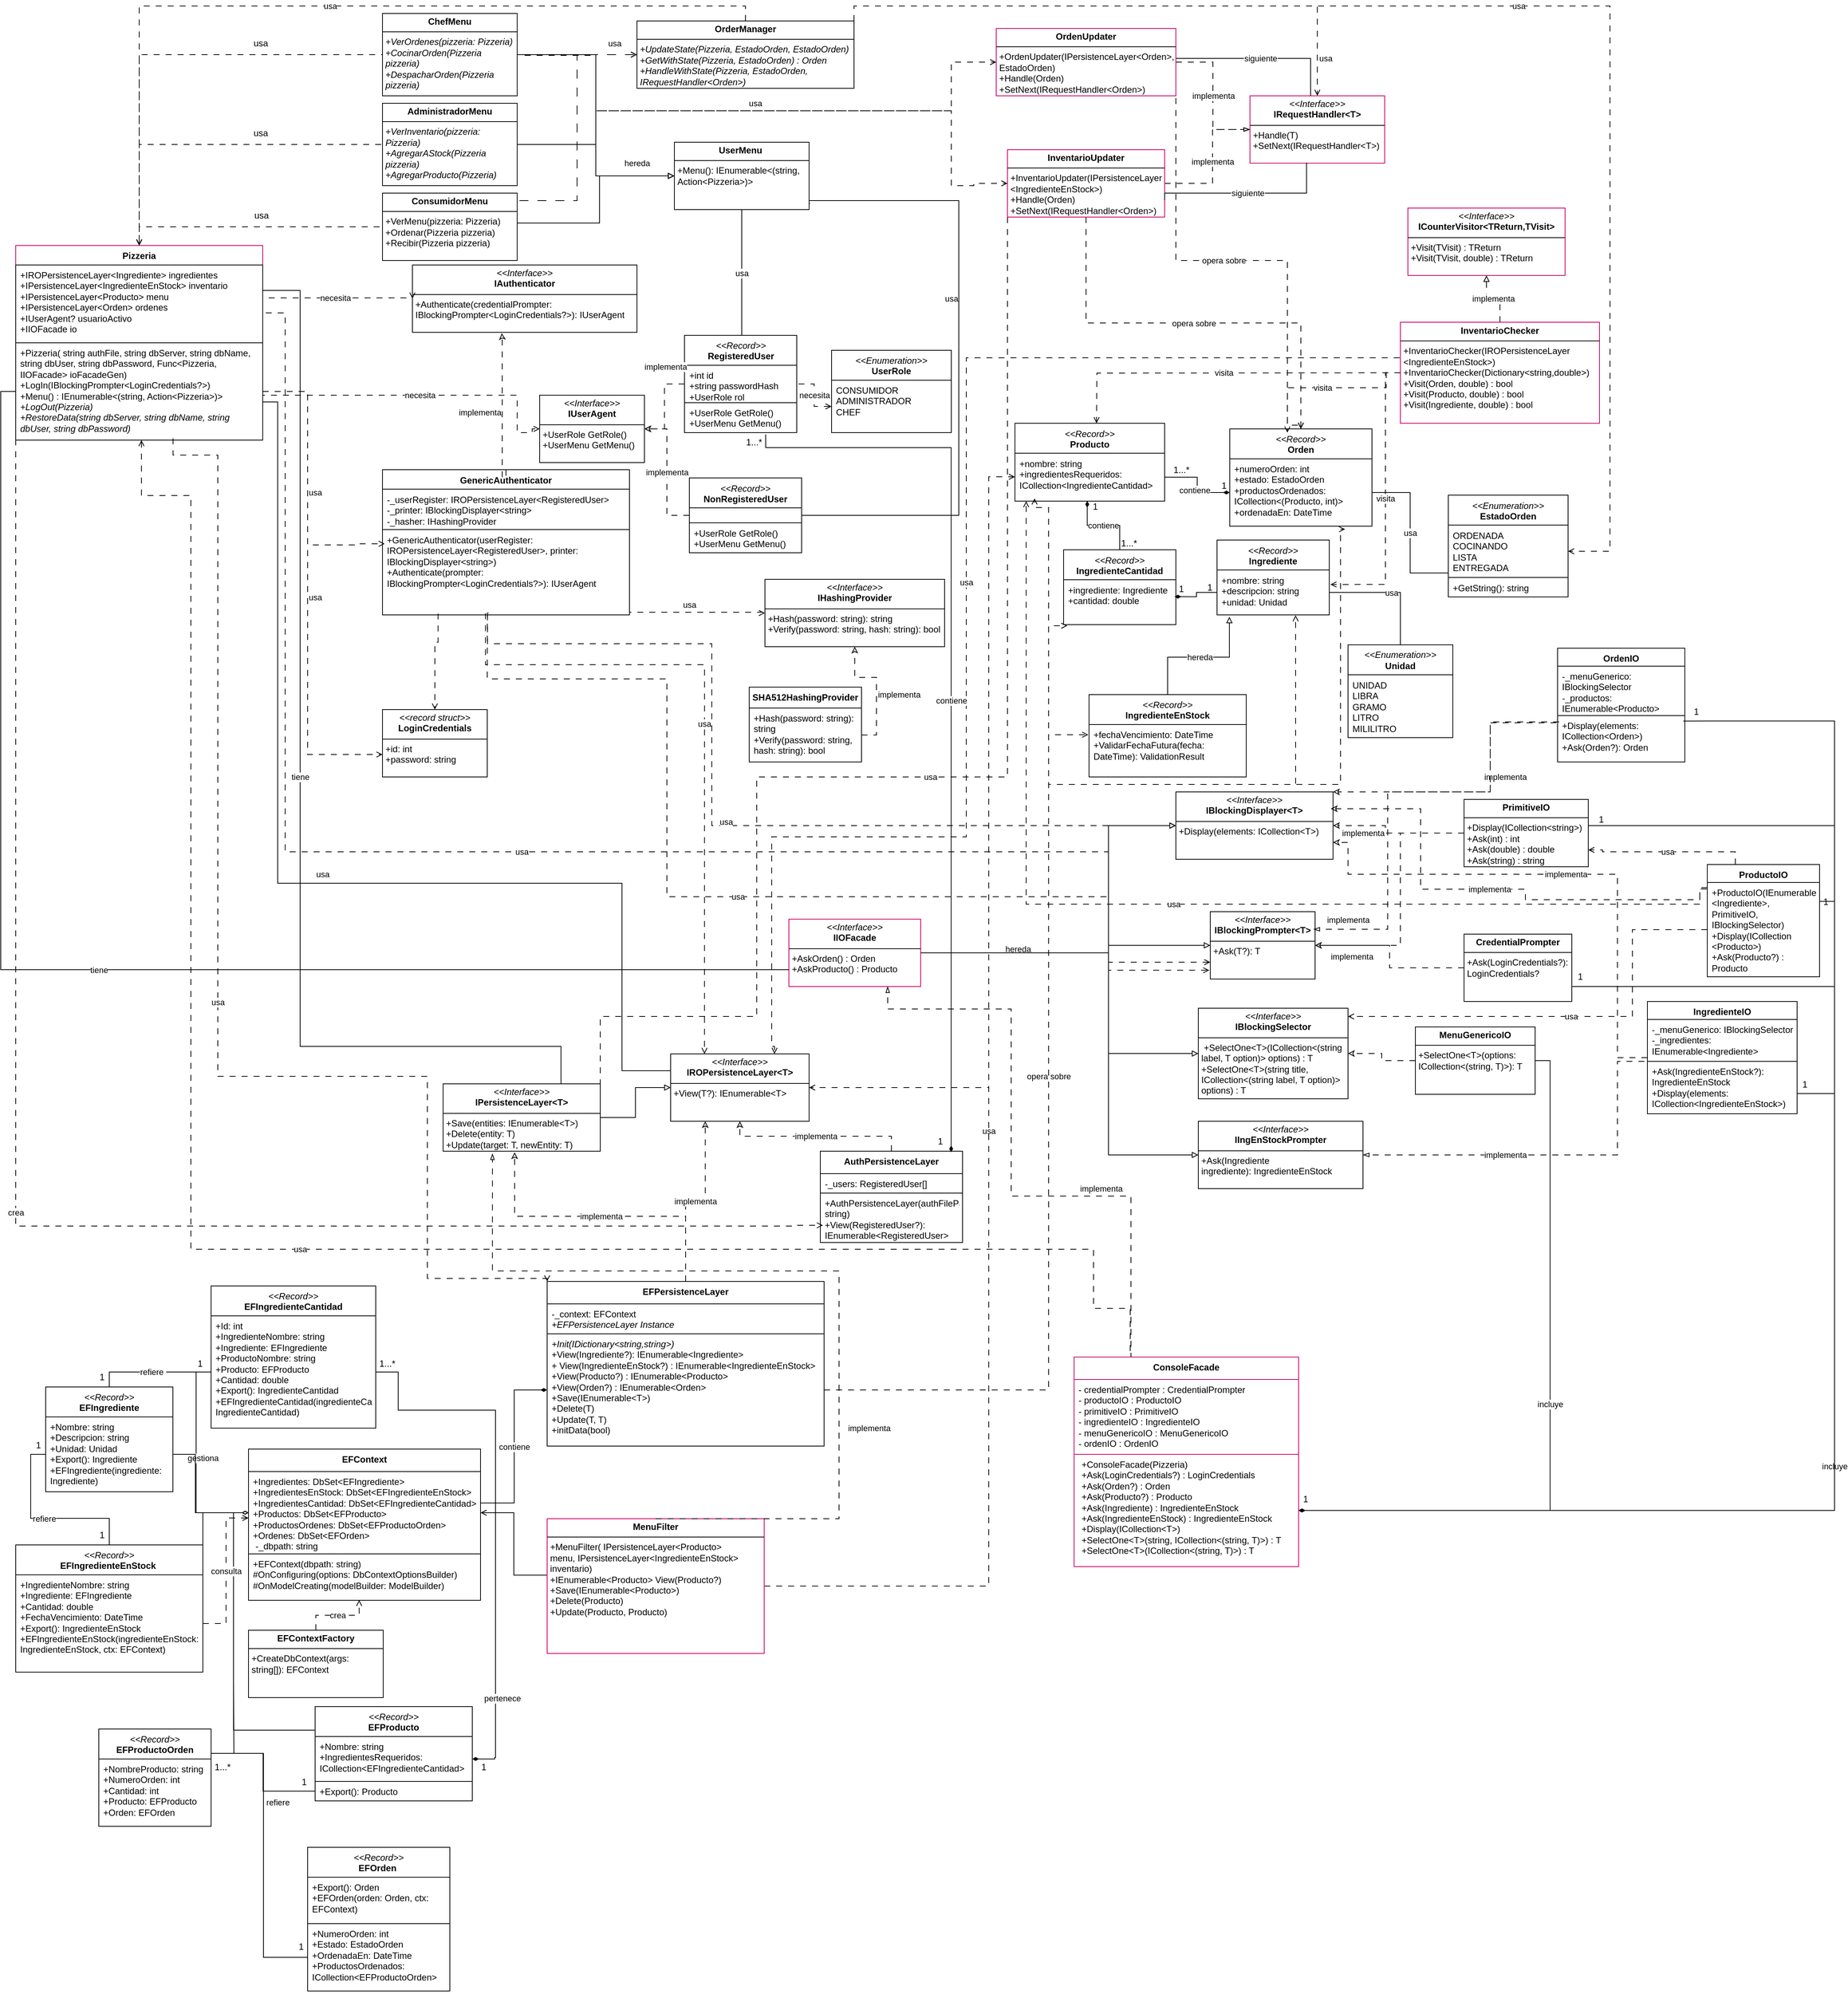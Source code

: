 <mxfile version="28.2.1" pages="2">
  <diagram name="Actualizado" id="zrFhZNAvBhM4XcLlx9VM">
    <mxGraphModel dx="1042" dy="1731" grid="1" gridSize="10" guides="1" tooltips="1" connect="1" arrows="1" fold="1" page="1" pageScale="1" pageWidth="827" pageHeight="1169" math="0" shadow="0">
      <root>
        <mxCell id="KcF8uWNiiO5s-Av3RJfp-0" />
        <mxCell id="KcF8uWNiiO5s-Av3RJfp-1" parent="KcF8uWNiiO5s-Av3RJfp-0" />
        <mxCell id="KcF8uWNiiO5s-Av3RJfp-2" value="&lt;div&gt;&lt;div&gt;&lt;i style=&quot;font-weight: 400;&quot;&gt;&amp;lt;&amp;lt;Record&amp;gt;&amp;gt;&lt;/i&gt;&lt;/div&gt;&lt;/div&gt;Orden&lt;div&gt;&lt;br&gt;&lt;/div&gt;" style="swimlane;fontStyle=1;align=center;verticalAlign=top;childLayout=stackLayout;horizontal=1;startSize=40;horizontalStack=0;resizeParent=1;resizeParentMax=0;resizeLast=0;collapsible=1;marginBottom=0;whiteSpace=wrap;html=1;strokeColor=#000000;" parent="KcF8uWNiiO5s-Av3RJfp-1" vertex="1">
          <mxGeometry x="1652" y="395" width="190" height="130" as="geometry" />
        </mxCell>
        <mxCell id="KcF8uWNiiO5s-Av3RJfp-3" value="&lt;div&gt;+numeroOrden: int&lt;/div&gt;&lt;div&gt;+estado: EstadoOrden&lt;/div&gt;&lt;div&gt;+productosOrdenados: ICollection&amp;lt;(Producto, int)&amp;gt;&lt;/div&gt;&lt;div&gt;+ordenadaEn: DateTime&lt;/div&gt;" style="text;align=left;verticalAlign=top;spacingLeft=4;spacingRight=4;overflow=hidden;rotatable=0;points=[[0,0.5],[1,0.5]];portConstraint=eastwest;whiteSpace=wrap;html=1;strokeColor=#000000;" parent="KcF8uWNiiO5s-Av3RJfp-2" vertex="1">
          <mxGeometry y="40" width="190" height="90" as="geometry" />
        </mxCell>
        <mxCell id="KcF8uWNiiO5s-Av3RJfp-4" value="&lt;div&gt;&lt;i style=&quot;font-weight: 400;&quot;&gt;&amp;lt;&amp;lt;Record&amp;gt;&amp;gt;&lt;/i&gt;&lt;/div&gt;Ingrediente" style="swimlane;fontStyle=1;align=center;verticalAlign=top;childLayout=stackLayout;horizontal=1;startSize=40;horizontalStack=0;resizeParent=1;resizeParentMax=0;resizeLast=0;collapsible=1;marginBottom=0;whiteSpace=wrap;html=1;strokeColor=#000000;" parent="KcF8uWNiiO5s-Av3RJfp-1" vertex="1">
          <mxGeometry x="1635" y="543.5" width="150" height="100" as="geometry" />
        </mxCell>
        <mxCell id="KcF8uWNiiO5s-Av3RJfp-5" value="&lt;div&gt;+nombre: string&lt;/div&gt;&lt;div&gt;+descripcion: string&lt;/div&gt;&lt;div&gt;+unidad: Unidad&lt;/div&gt;" style="text;align=left;verticalAlign=top;spacingLeft=4;spacingRight=4;overflow=hidden;rotatable=0;points=[[0,0.5],[1,0.5]];portConstraint=eastwest;whiteSpace=wrap;html=1;strokeColor=#000000;" parent="KcF8uWNiiO5s-Av3RJfp-4" vertex="1">
          <mxGeometry y="40" width="150" height="60" as="geometry" />
        </mxCell>
        <mxCell id="KcF8uWNiiO5s-Av3RJfp-6" value="&lt;div&gt;&lt;div&gt;&lt;i style=&quot;font-weight: 400;&quot;&gt;&amp;lt;&amp;lt;Record&amp;gt;&amp;gt;&lt;/i&gt;&lt;/div&gt;&lt;/div&gt;Producto&lt;div&gt;&lt;br&gt;&lt;/div&gt;" style="swimlane;fontStyle=1;align=center;verticalAlign=top;childLayout=stackLayout;horizontal=1;startSize=40;horizontalStack=0;resizeParent=1;resizeParentMax=0;resizeLast=0;collapsible=1;marginBottom=0;whiteSpace=wrap;html=1;strokeColor=#000000;" parent="KcF8uWNiiO5s-Av3RJfp-1" vertex="1">
          <mxGeometry x="1365" y="387.5" width="200" height="104" as="geometry" />
        </mxCell>
        <mxCell id="KcF8uWNiiO5s-Av3RJfp-7" value="&lt;div&gt;+nombre: string&lt;/div&gt;&lt;div&gt;+ingredientesRequeridos: ICollection&amp;lt;IngredienteCantidad&amp;gt;&lt;/div&gt;" style="text;align=left;verticalAlign=top;spacingLeft=4;spacingRight=4;overflow=hidden;rotatable=0;points=[[0,0.5],[1,0.5]];portConstraint=eastwest;whiteSpace=wrap;html=1;strokeColor=#000000;" parent="KcF8uWNiiO5s-Av3RJfp-6" vertex="1">
          <mxGeometry y="40" width="200" height="64" as="geometry" />
        </mxCell>
        <mxCell id="KcF8uWNiiO5s-Av3RJfp-8" value="tiene" style="edgeStyle=orthogonalEdgeStyle;rounded=0;orthogonalLoop=1;jettySize=auto;html=1;exitX=1;exitY=0;exitDx=0;exitDy=0;entryX=0.75;entryY=0;entryDx=0;entryDy=0;endArrow=none;endFill=0;strokeColor=#000000;" parent="KcF8uWNiiO5s-Av3RJfp-1" source="KcF8uWNiiO5s-Av3RJfp-12" target="KcF8uWNiiO5s-Av3RJfp-36" edge="1">
          <mxGeometry relative="1" as="geometry">
            <Array as="points">
              <mxPoint x="360" y="210" />
              <mxPoint x="410" y="210" />
              <mxPoint x="410" y="1220" />
              <mxPoint x="759" y="1220" />
            </Array>
          </mxGeometry>
        </mxCell>
        <mxCell id="KcF8uWNiiO5s-Av3RJfp-9" value="&lt;span style=&quot;color: rgb(0, 0, 0); font-family: Helvetica; font-size: 12px; font-style: normal; font-variant-ligatures: normal; font-variant-caps: normal; font-weight: 400; letter-spacing: normal; orphans: 2; text-align: center; text-indent: 0px; text-transform: none; widows: 2; word-spacing: 0px; -webkit-text-stroke-width: 0px; white-space: nowrap; background-color: rgb(255, 255, 255); text-decoration-thickness: initial; text-decoration-style: initial; text-decoration-color: initial; float: none; display: inline !important;&quot;&gt;usa&lt;/span&gt;" style="edgeStyle=orthogonalEdgeStyle;rounded=0;orthogonalLoop=1;jettySize=auto;html=1;exitX=0.5;exitY=0;exitDx=0;exitDy=0;entryX=0;entryY=0.5;entryDx=0;entryDy=0;dashed=1;dashPattern=8 8;endArrow=none;endFill=0;strokeColor=#000000;startArrow=open;startFill=0;" parent="KcF8uWNiiO5s-Av3RJfp-1" source="KcF8uWNiiO5s-Av3RJfp-12" target="KcF8uWNiiO5s-Av3RJfp-142" edge="1">
          <mxGeometry x="0.292" y="15" relative="1" as="geometry">
            <mxPoint as="offset" />
          </mxGeometry>
        </mxCell>
        <mxCell id="KcF8uWNiiO5s-Av3RJfp-10" value="usa" style="edgeStyle=orthogonalEdgeStyle;rounded=0;orthogonalLoop=1;jettySize=auto;html=1;exitX=0.5;exitY=0;exitDx=0;exitDy=0;entryX=0;entryY=0.5;entryDx=0;entryDy=0;dashed=1;dashPattern=8 8;endArrow=none;endFill=0;strokeColor=#000000;startArrow=open;startFill=0;align=center;fontSize=12;" parent="KcF8uWNiiO5s-Av3RJfp-1" source="KcF8uWNiiO5s-Av3RJfp-12" target="KcF8uWNiiO5s-Av3RJfp-146" edge="1">
          <mxGeometry x="0.438" y="15" relative="1" as="geometry">
            <mxPoint as="offset" />
          </mxGeometry>
        </mxCell>
        <mxCell id="KcF8uWNiiO5s-Av3RJfp-11" value="&lt;span style=&quot;color: rgb(0, 0, 0); font-family: Helvetica; font-size: 12px; font-style: normal; font-variant-ligatures: normal; font-variant-caps: normal; font-weight: 400; letter-spacing: normal; orphans: 2; text-align: center; text-indent: 0px; text-transform: none; widows: 2; word-spacing: 0px; -webkit-text-stroke-width: 0px; white-space: nowrap; background-color: rgb(255, 255, 255); text-decoration-thickness: initial; text-decoration-style: initial; text-decoration-color: initial; float: none; display: inline !important;&quot;&gt;usa&lt;/span&gt;" style="edgeStyle=orthogonalEdgeStyle;rounded=0;orthogonalLoop=1;jettySize=auto;html=1;exitX=0.5;exitY=0;exitDx=0;exitDy=0;entryX=0;entryY=0.5;entryDx=0;entryDy=0;dashed=1;dashPattern=8 8;endArrow=none;endFill=0;strokeColor=#000000;startArrow=open;startFill=0;" parent="KcF8uWNiiO5s-Av3RJfp-1" source="KcF8uWNiiO5s-Av3RJfp-12" target="KcF8uWNiiO5s-Av3RJfp-140" edge="1">
          <mxGeometry x="0.072" y="15" relative="1" as="geometry">
            <mxPoint as="offset" />
          </mxGeometry>
        </mxCell>
        <mxCell id="KcF8uWNiiO5s-Av3RJfp-12" value="Pizzeria" style="swimlane;fontStyle=1;align=center;verticalAlign=top;childLayout=stackLayout;horizontal=1;startSize=26;horizontalStack=0;resizeParent=1;resizeParentMax=0;resizeLast=0;collapsible=1;marginBottom=0;whiteSpace=wrap;html=1;strokeColor=#CC0066;" parent="KcF8uWNiiO5s-Av3RJfp-1" vertex="1">
          <mxGeometry x="30" y="150" width="330" height="260" as="geometry" />
        </mxCell>
        <mxCell id="KcF8uWNiiO5s-Av3RJfp-13" value="&lt;div&gt;+IROPersistenceLayer&amp;lt;Ingrediente&amp;gt; ingredientes&lt;/div&gt;&lt;div&gt;+IPersistenceLayer&amp;lt;IngredienteEnStock&amp;gt; inventario&lt;/div&gt;&lt;div&gt;+IPersistenceLayer&amp;lt;Producto&amp;gt; menu&lt;/div&gt;&lt;div&gt;+IPersistenceLayer&amp;lt;Orden&amp;gt; ordenes&lt;/div&gt;&lt;div&gt;+IUserAgent? usuarioActivo&lt;/div&gt;&lt;div&gt;+IIOFacade io&lt;/div&gt;&lt;div&gt;&lt;br&gt;&lt;/div&gt;" style="text;align=left;verticalAlign=top;spacingLeft=4;spacingRight=4;overflow=hidden;rotatable=0;points=[[0,0.5],[1,0.5]];portConstraint=eastwest;whiteSpace=wrap;html=1;strokeColor=#000000;" parent="KcF8uWNiiO5s-Av3RJfp-12" vertex="1">
          <mxGeometry y="26" width="330" height="104" as="geometry" />
        </mxCell>
        <mxCell id="KcF8uWNiiO5s-Av3RJfp-15" value="&lt;div&gt;+Pizzeria( string authFile, string dbServer, string dbName, string dbUser, string dbPassword, Func&amp;lt;Pizzeria, IIOFacade&amp;gt; ioFacadeGen)&lt;/div&gt;&lt;div&gt;+LogIn(IBlockingPrompter&amp;lt;LoginCredentials?&amp;gt;)&lt;/div&gt;&lt;div&gt;+Menu() :&amp;nbsp;&lt;span style=&quot;background-color: transparent; color: light-dark(rgb(0, 0, 0), rgb(255, 255, 255));&quot;&gt;IEnumerable&amp;lt;(string, Action&amp;lt;Pizzeria&amp;gt;)&amp;gt;&lt;/span&gt;&lt;/div&gt;&lt;div&gt;&lt;i&gt;+LogOut(Pizzeria)&lt;/i&gt;&lt;/div&gt;&lt;div&gt;&lt;i&gt;+RestoreData(&lt;/i&gt;&lt;span style=&quot;background-color: transparent;&quot;&gt;&lt;i&gt;string dbServer, string dbName, string dbUser, string dbPassword&lt;/i&gt;&lt;/span&gt;&lt;i style=&quot;background-color: transparent; color: light-dark(rgb(0, 0, 0), rgb(255, 255, 255));&quot;&gt;)&lt;/i&gt;&lt;/div&gt;" style="text;align=left;verticalAlign=top;spacingLeft=4;spacingRight=4;overflow=hidden;rotatable=0;points=[[0,0.5],[1,0.5]];portConstraint=eastwest;whiteSpace=wrap;html=1;strokeColor=#000000;" parent="KcF8uWNiiO5s-Av3RJfp-12" vertex="1">
          <mxGeometry y="130" width="330" height="130" as="geometry" />
        </mxCell>
        <mxCell id="KcF8uWNiiO5s-Av3RJfp-16" value="&lt;div&gt;&lt;i&gt;&amp;lt;&amp;lt;Enumeration&amp;gt;&amp;gt;&lt;/i&gt;&lt;/div&gt;&lt;b&gt;Unidad&lt;/b&gt;" style="swimlane;fontStyle=0;childLayout=stackLayout;horizontal=1;startSize=40;horizontalStack=0;resizeParent=1;resizeParentMax=0;resizeLast=0;collapsible=1;marginBottom=0;whiteSpace=wrap;html=1;strokeColor=#000000;" parent="KcF8uWNiiO5s-Av3RJfp-1" vertex="1">
          <mxGeometry x="1810" y="683.5" width="140" height="124" as="geometry" />
        </mxCell>
        <mxCell id="KcF8uWNiiO5s-Av3RJfp-17" value="&lt;div&gt;UNIDAD&lt;/div&gt;&lt;div&gt;LIBRA&lt;/div&gt;&lt;div&gt;GRAMO&lt;/div&gt;&lt;div&gt;LITRO&lt;/div&gt;&lt;div&gt;MILILITRO&lt;/div&gt;" style="text;align=left;verticalAlign=top;spacingLeft=4;spacingRight=4;overflow=hidden;rotatable=0;points=[[0,0.5],[1,0.5]];portConstraint=eastwest;whiteSpace=wrap;html=1;strokeColor=#000000;" parent="KcF8uWNiiO5s-Av3RJfp-16" vertex="1">
          <mxGeometry y="40" width="140" height="84" as="geometry" />
        </mxCell>
        <mxCell id="KcF8uWNiiO5s-Av3RJfp-18" value="hereda" style="edgeStyle=orthogonalEdgeStyle;rounded=0;orthogonalLoop=1;jettySize=auto;html=1;exitX=0.5;exitY=0;exitDx=0;exitDy=0;endArrow=block;endFill=0;strokeColor=#000000;entryX=0.11;entryY=1.042;entryDx=0;entryDy=0;entryPerimeter=0;" parent="KcF8uWNiiO5s-Av3RJfp-1" source="KcF8uWNiiO5s-Av3RJfp-19" target="KcF8uWNiiO5s-Av3RJfp-5" edge="1">
          <mxGeometry relative="1" as="geometry">
            <mxPoint x="1651" y="660" as="targetPoint" />
            <Array as="points">
              <mxPoint x="1569" y="700" />
              <mxPoint x="1651" y="700" />
            </Array>
          </mxGeometry>
        </mxCell>
        <mxCell id="KcF8uWNiiO5s-Av3RJfp-19" value="&lt;div&gt;&lt;i style=&quot;font-weight: 400;&quot;&gt;&amp;lt;&amp;lt;Record&amp;gt;&amp;gt;&lt;/i&gt;&lt;/div&gt;IngredienteEnStock" style="swimlane;fontStyle=1;align=center;verticalAlign=top;childLayout=stackLayout;horizontal=1;startSize=40;horizontalStack=0;resizeParent=1;resizeParentMax=0;resizeLast=0;collapsible=1;marginBottom=0;whiteSpace=wrap;html=1;strokeColor=#000000;" parent="KcF8uWNiiO5s-Av3RJfp-1" vertex="1">
          <mxGeometry x="1464" y="750" width="210" height="110" as="geometry" />
        </mxCell>
        <mxCell id="KcF8uWNiiO5s-Av3RJfp-20" value="&lt;div&gt;+fechaVencimiento: DateTime&lt;/div&gt;&lt;div&gt;+ValidarFechaFutura(fecha: DateTime): ValidationResult&lt;/div&gt;" style="text;align=left;verticalAlign=top;spacingLeft=4;spacingRight=4;overflow=hidden;rotatable=0;points=[[0,0.5],[1,0.5]];portConstraint=eastwest;whiteSpace=wrap;html=1;strokeColor=#000000;" parent="KcF8uWNiiO5s-Av3RJfp-19" vertex="1">
          <mxGeometry y="40" width="210" height="70" as="geometry" />
        </mxCell>
        <mxCell id="KcF8uWNiiO5s-Av3RJfp-21" value="&lt;div&gt;&lt;i style=&quot;font-weight: 400;&quot;&gt;&amp;lt;&amp;lt;Record&amp;gt;&amp;gt;&lt;/i&gt;&lt;/div&gt;IngredienteCantidad" style="swimlane;fontStyle=1;align=center;verticalAlign=top;childLayout=stackLayout;horizontal=1;startSize=40;horizontalStack=0;resizeParent=1;resizeParentMax=0;resizeLast=0;collapsible=1;marginBottom=0;whiteSpace=wrap;html=1;strokeColor=#000000;" parent="KcF8uWNiiO5s-Av3RJfp-1" vertex="1">
          <mxGeometry x="1430" y="556.5" width="150" height="100" as="geometry" />
        </mxCell>
        <mxCell id="KcF8uWNiiO5s-Av3RJfp-22" value="&lt;div&gt;+ingrediente: Ingrediente&lt;/div&gt;&lt;div&gt;+cantidad: double&lt;/div&gt;" style="text;align=left;verticalAlign=top;spacingLeft=4;spacingRight=4;overflow=hidden;rotatable=0;points=[[0,0.5],[1,0.5]];portConstraint=eastwest;whiteSpace=wrap;html=1;strokeColor=#000000;" parent="KcF8uWNiiO5s-Av3RJfp-21" vertex="1">
          <mxGeometry y="40" width="150" height="60" as="geometry" />
        </mxCell>
        <mxCell id="KcF8uWNiiO5s-Av3RJfp-23" value="&lt;div&gt;&lt;span style=&quot;font-weight: normal;&quot;&gt;&lt;i&gt;&amp;lt;&amp;lt;Enumeration&amp;gt;&amp;gt;&lt;/i&gt;&lt;/span&gt;&lt;/div&gt;UserRole&lt;div&gt;&lt;br&gt;&lt;/div&gt;" style="swimlane;fontStyle=1;align=center;verticalAlign=top;childLayout=stackLayout;horizontal=1;startSize=40;horizontalStack=0;resizeParent=1;resizeParentMax=0;resizeLast=0;collapsible=1;marginBottom=0;whiteSpace=wrap;html=1;strokeColor=#000000;" parent="KcF8uWNiiO5s-Av3RJfp-1" vertex="1">
          <mxGeometry x="1120" y="290" width="160" height="110" as="geometry" />
        </mxCell>
        <mxCell id="KcF8uWNiiO5s-Av3RJfp-24" value="&lt;div&gt;CONSUMIDOR&lt;/div&gt;&lt;div&gt;ADMINISTRADOR&lt;/div&gt;&lt;div&gt;CHEF&lt;/div&gt;" style="text;align=left;verticalAlign=top;spacingLeft=4;spacingRight=4;overflow=hidden;rotatable=0;points=[[0,0.5],[1,0.5]];portConstraint=eastwest;whiteSpace=wrap;html=1;strokeColor=#000000;" parent="KcF8uWNiiO5s-Av3RJfp-23" vertex="1">
          <mxGeometry y="40" width="160" height="70" as="geometry" />
        </mxCell>
        <mxCell id="KcF8uWNiiO5s-Av3RJfp-25" value="&lt;div&gt;&lt;span style=&quot;font-weight: normal;&quot;&gt;&lt;i&gt;&amp;lt;&amp;lt;Enumeration&amp;gt;&amp;gt;&lt;/i&gt;&lt;/span&gt;&lt;/div&gt;EstadoOrden&lt;br&gt;&lt;div&gt;&lt;br&gt;&lt;/div&gt;" style="swimlane;fontStyle=1;align=center;verticalAlign=top;childLayout=stackLayout;horizontal=1;startSize=40;horizontalStack=0;resizeParent=1;resizeParentMax=0;resizeLast=0;collapsible=1;marginBottom=0;whiteSpace=wrap;html=1;strokeColor=#000000;" parent="KcF8uWNiiO5s-Av3RJfp-1" vertex="1">
          <mxGeometry x="1944" y="483.5" width="160" height="136" as="geometry" />
        </mxCell>
        <mxCell id="KcF8uWNiiO5s-Av3RJfp-26" value="&lt;div&gt;ORDENADA&lt;/div&gt;&lt;div&gt;COCINANDO&lt;/div&gt;&lt;div&gt;LISTA&lt;/div&gt;&lt;div&gt;ENTREGADA&lt;/div&gt;" style="text;align=left;verticalAlign=top;spacingLeft=4;spacingRight=4;overflow=hidden;rotatable=0;points=[[0,0.5],[1,0.5]];portConstraint=eastwest;whiteSpace=wrap;html=1;strokeColor=#000000;" parent="KcF8uWNiiO5s-Av3RJfp-25" vertex="1">
          <mxGeometry y="40" width="160" height="70" as="geometry" />
        </mxCell>
        <mxCell id="KcF8uWNiiO5s-Av3RJfp-27" value="+GetString(): string" style="text;align=left;verticalAlign=top;spacingLeft=4;spacingRight=4;overflow=hidden;rotatable=0;points=[[0,0.5],[1,0.5]];portConstraint=eastwest;whiteSpace=wrap;html=1;strokeColor=#000000;" parent="KcF8uWNiiO5s-Av3RJfp-25" vertex="1">
          <mxGeometry y="110" width="160" height="26" as="geometry" />
        </mxCell>
        <mxCell id="KcF8uWNiiO5s-Av3RJfp-28" value="&lt;p style=&quot;margin:0px;margin-top:4px;text-align:center;&quot;&gt;&lt;i&gt;&amp;lt;&amp;lt;Interface&amp;gt;&amp;gt;&lt;/i&gt;&lt;br&gt;&lt;b&gt;IUserAgent&lt;/b&gt;&lt;/p&gt;&lt;hr size=&quot;1&quot; style=&quot;border-style:solid;&quot;&gt;&lt;p style=&quot;margin:0px;margin-left:4px;&quot;&gt;+UserRole GetRole()&lt;/p&gt;&lt;p style=&quot;margin:0px;margin-left:4px;&quot;&gt;+UserMenu GetMenu()&lt;/p&gt;" style="verticalAlign=top;align=left;overflow=fill;html=1;whiteSpace=wrap;strokeColor=#000000;" parent="KcF8uWNiiO5s-Av3RJfp-1" vertex="1">
          <mxGeometry x="730" y="350" width="140" height="90" as="geometry" />
        </mxCell>
        <mxCell id="KcF8uWNiiO5s-Av3RJfp-29" value="&lt;p style=&quot;margin:0px;margin-top:4px;text-align:center;&quot;&gt;&lt;i&gt;&amp;lt;&amp;lt;Interface&amp;gt;&amp;gt;&lt;/i&gt;&lt;br&gt;&lt;b&gt;IHashingProvider&lt;/b&gt;&lt;/p&gt;&lt;hr size=&quot;1&quot; style=&quot;border-style:solid;&quot;&gt;&lt;p style=&quot;margin:0px;margin-left:4px;&quot;&gt;+Hash(password: string): string&lt;/p&gt;&lt;p style=&quot;margin:0px;margin-left:4px;&quot;&gt;+Verify(password: string, hash: string): bool&lt;/p&gt;" style="verticalAlign=top;align=left;overflow=fill;html=1;whiteSpace=wrap;strokeColor=#000000;" parent="KcF8uWNiiO5s-Av3RJfp-1" vertex="1">
          <mxGeometry x="1031" y="596" width="240" height="90" as="geometry" />
        </mxCell>
        <mxCell id="KcF8uWNiiO5s-Av3RJfp-30" value="&lt;p style=&quot;margin:0px;margin-top:4px;text-align:center;&quot;&gt;&lt;i&gt;&amp;lt;&amp;lt;Interface&amp;gt;&amp;gt;&lt;/i&gt;&lt;br&gt;&lt;b&gt;IAuthenticator&lt;/b&gt;&lt;/p&gt;&lt;hr size=&quot;1&quot; style=&quot;border-style:solid;&quot;&gt;&lt;p style=&quot;margin:0px;margin-left:4px;&quot;&gt;+Authenticate(credentialPrompter: IBlockingPrompter&amp;lt;LoginCredentials?&amp;gt;): IUserAgent&lt;/p&gt;" style="verticalAlign=top;align=left;overflow=fill;html=1;whiteSpace=wrap;strokeColor=#000000;" parent="KcF8uWNiiO5s-Av3RJfp-1" vertex="1">
          <mxGeometry x="560" y="176" width="300" height="90" as="geometry" />
        </mxCell>
        <mxCell id="KcF8uWNiiO5s-Av3RJfp-31" value="&lt;p style=&quot;margin:0px;margin-top:4px;text-align:center;&quot;&gt;&lt;i&gt;&amp;lt;&amp;lt;Interface&amp;gt;&amp;gt;&lt;/i&gt;&lt;br&gt;&lt;b&gt;IROPersistenceLayer&amp;lt;T&amp;gt;&lt;/b&gt;&lt;/p&gt;&lt;hr size=&quot;1&quot; style=&quot;border-style:solid;&quot;&gt;&lt;p style=&quot;margin:0px;margin-left:4px;&quot;&gt;+View(T?): IEnumerable&amp;lt;T&amp;gt;&lt;/p&gt;" style="verticalAlign=top;align=left;overflow=fill;html=1;whiteSpace=wrap;strokeColor=#000000;" parent="KcF8uWNiiO5s-Av3RJfp-1" vertex="1">
          <mxGeometry x="905" y="1230" width="185" height="90" as="geometry" />
        </mxCell>
        <mxCell id="KcF8uWNiiO5s-Av3RJfp-32" value="&lt;p style=&quot;margin:0px;margin-top:4px;text-align:center;&quot;&gt;&lt;i&gt;&amp;lt;&amp;lt;Interface&amp;gt;&amp;gt;&lt;/i&gt;&lt;br&gt;&lt;b&gt;IBlockingPrompter&amp;lt;T&amp;gt;&lt;/b&gt;&lt;/p&gt;&lt;hr size=&quot;1&quot; style=&quot;border-style:solid;&quot;&gt;&lt;p style=&quot;margin:0px;margin-left:4px;&quot;&gt;+Ask(T?): T&lt;/p&gt;" style="verticalAlign=top;align=left;overflow=fill;html=1;whiteSpace=wrap;strokeColor=#000000;" parent="KcF8uWNiiO5s-Av3RJfp-1" vertex="1">
          <mxGeometry x="1626" y="1040" width="140" height="90" as="geometry" />
        </mxCell>
        <mxCell id="KcF8uWNiiO5s-Av3RJfp-33" value="&lt;p style=&quot;margin:0px;margin-top:4px;text-align:center;&quot;&gt;&lt;i&gt;&amp;lt;&amp;lt;Interface&amp;gt;&amp;gt;&lt;/i&gt;&lt;br&gt;&lt;b&gt;IBlockingDisplayer&amp;lt;T&amp;gt;&lt;/b&gt;&lt;/p&gt;&lt;hr size=&quot;1&quot; style=&quot;border-style:solid;&quot;&gt;&lt;p style=&quot;margin:0px;margin-left:4px;&quot;&gt;+Display(elements: ICollection&amp;lt;T&amp;gt;)&lt;/p&gt;" style="verticalAlign=top;align=left;overflow=fill;html=1;whiteSpace=wrap;strokeColor=#000000;" parent="KcF8uWNiiO5s-Av3RJfp-1" vertex="1">
          <mxGeometry x="1580" y="880" width="210" height="90" as="geometry" />
        </mxCell>
        <mxCell id="KcF8uWNiiO5s-Av3RJfp-34" value="&lt;p style=&quot;margin:0px;margin-top:4px;text-align:center;&quot;&gt;&lt;i&gt;&amp;lt;&amp;lt;Interface&amp;gt;&amp;gt;&lt;/i&gt;&lt;br&gt;&lt;b&gt;IBlockingSelector&lt;/b&gt;&lt;/p&gt;&lt;hr size=&quot;1&quot; style=&quot;border-style:solid;&quot;&gt;&lt;p style=&quot;margin:0px;margin-left:4px;&quot;&gt;&amp;nbsp;&lt;span style=&quot;background-color: transparent;&quot;&gt;+SelectOne&amp;lt;T&amp;gt;(ICollection&amp;lt;(string label, T option)&amp;gt; options) : T&lt;/span&gt;&lt;/p&gt;&lt;p style=&quot;margin:0px;margin-left:4px;&quot;&gt;+SelectOne&amp;lt;T&amp;gt;(string title, ICollection&amp;lt;(string label, T option)&amp;gt; options) : T&lt;/p&gt;" style="verticalAlign=top;align=left;overflow=fill;html=1;whiteSpace=wrap;strokeColor=#000000;" parent="KcF8uWNiiO5s-Av3RJfp-1" vertex="1">
          <mxGeometry x="1610" y="1169" width="200" height="121" as="geometry" />
        </mxCell>
        <mxCell id="KcF8uWNiiO5s-Av3RJfp-35" style="edgeStyle=orthogonalEdgeStyle;rounded=0;orthogonalLoop=1;jettySize=auto;html=1;exitX=1;exitY=0.5;exitDx=0;exitDy=0;entryX=0;entryY=0.5;entryDx=0;entryDy=0;endArrow=block;endFill=0;strokeColor=#000000;" parent="KcF8uWNiiO5s-Av3RJfp-1" source="KcF8uWNiiO5s-Av3RJfp-36" target="KcF8uWNiiO5s-Av3RJfp-31" edge="1">
          <mxGeometry relative="1" as="geometry" />
        </mxCell>
        <mxCell id="KcF8uWNiiO5s-Av3RJfp-36" value="&lt;p style=&quot;margin:0px;margin-top:4px;text-align:center;&quot;&gt;&lt;i&gt;&amp;lt;&amp;lt;Interface&amp;gt;&amp;gt;&lt;/i&gt;&lt;br&gt;&lt;b&gt;IPersistenceLayer&amp;lt;T&amp;gt;&lt;/b&gt;&lt;/p&gt;&lt;hr size=&quot;1&quot; style=&quot;border-style:solid;&quot;&gt;&lt;p style=&quot;margin:0px;margin-left:4px;&quot;&gt;+Save(entities: IEnumerable&amp;lt;T&amp;gt;)&lt;/p&gt;&lt;p style=&quot;margin:0px;margin-left:4px;&quot;&gt;+Delete(entity: T)&lt;/p&gt;&lt;p style=&quot;margin:0px;margin-left:4px;&quot;&gt;+Update(target: T, newEntity: T)&lt;/p&gt;" style="verticalAlign=top;align=left;overflow=fill;html=1;whiteSpace=wrap;strokeColor=#000000;" parent="KcF8uWNiiO5s-Av3RJfp-1" vertex="1">
          <mxGeometry x="601" y="1270" width="210" height="90" as="geometry" />
        </mxCell>
        <mxCell id="zlNoqX-S8PUf7dvxAE-y-103" value="usa" style="edgeStyle=orthogonalEdgeStyle;rounded=0;orthogonalLoop=1;jettySize=auto;html=1;exitX=0.5;exitY=0;exitDx=0;exitDy=0;endArrow=none;endFill=0;" parent="KcF8uWNiiO5s-Av3RJfp-1" source="KcF8uWNiiO5s-Av3RJfp-37" target="KcF8uWNiiO5s-Av3RJfp-137" edge="1">
          <mxGeometry relative="1" as="geometry">
            <Array as="points">
              <mxPoint x="1000" y="270" />
            </Array>
          </mxGeometry>
        </mxCell>
        <mxCell id="KcF8uWNiiO5s-Av3RJfp-37" value="&lt;div&gt;&lt;i style=&quot;font-weight: 400;&quot;&gt;&amp;lt;&amp;lt;Record&amp;gt;&amp;gt;&lt;/i&gt;&lt;/div&gt;RegisteredUser" style="swimlane;fontStyle=1;align=center;verticalAlign=top;childLayout=stackLayout;horizontal=1;startSize=40;horizontalStack=0;resizeParent=1;resizeParentMax=0;resizeLast=0;collapsible=1;marginBottom=0;whiteSpace=wrap;html=1;strokeColor=#000000;" parent="KcF8uWNiiO5s-Av3RJfp-1" vertex="1">
          <mxGeometry x="923.5" y="270" width="150" height="130" as="geometry" />
        </mxCell>
        <mxCell id="KcF8uWNiiO5s-Av3RJfp-38" value="&lt;div&gt;+int id&lt;/div&gt;&lt;div&gt;+string passwordHash&lt;/div&gt;&lt;div&gt;+UserRole rol&lt;/div&gt;&lt;div&gt;&lt;br&gt;&lt;/div&gt;" style="text;align=left;verticalAlign=top;spacingLeft=4;spacingRight=4;overflow=hidden;rotatable=0;points=[[0,0.5],[1,0.5]];portConstraint=eastwest;whiteSpace=wrap;html=1;strokeColor=#000000;" parent="KcF8uWNiiO5s-Av3RJfp-37" vertex="1">
          <mxGeometry y="40" width="150" height="50" as="geometry" />
        </mxCell>
        <mxCell id="KcF8uWNiiO5s-Av3RJfp-40" value="&lt;div&gt;+UserRole GetRole()&lt;/div&gt;&lt;div&gt;+UserMenu GetMenu()&lt;/div&gt;" style="text;align=left;verticalAlign=top;spacingLeft=4;spacingRight=4;overflow=hidden;rotatable=0;points=[[0,0.5],[1,0.5]];portConstraint=eastwest;whiteSpace=wrap;html=1;strokeColor=#000000;" parent="KcF8uWNiiO5s-Av3RJfp-37" vertex="1">
          <mxGeometry y="90" width="150" height="40" as="geometry" />
        </mxCell>
        <mxCell id="KcF8uWNiiO5s-Av3RJfp-41" value="&lt;div&gt;&lt;i style=&quot;font-weight: 400;&quot;&gt;&amp;lt;&amp;lt;Record&amp;gt;&amp;gt;&lt;/i&gt;&lt;/div&gt;NonRegisteredUser" style="swimlane;fontStyle=1;align=center;verticalAlign=top;childLayout=stackLayout;horizontal=1;startSize=40;horizontalStack=0;resizeParent=1;resizeParentMax=0;resizeLast=0;collapsible=1;marginBottom=0;whiteSpace=wrap;html=1;strokeColor=#000000;" parent="KcF8uWNiiO5s-Av3RJfp-1" vertex="1">
          <mxGeometry x="930" y="460.5" width="150" height="100" as="geometry" />
        </mxCell>
        <mxCell id="KcF8uWNiiO5s-Av3RJfp-42" value="&lt;div&gt;&lt;br&gt;&lt;/div&gt;" style="text;align=left;verticalAlign=top;spacingLeft=4;spacingRight=4;overflow=hidden;rotatable=0;points=[[0,0.5],[1,0.5]];portConstraint=eastwest;whiteSpace=wrap;html=1;strokeColor=#000000;" parent="KcF8uWNiiO5s-Av3RJfp-41" vertex="1">
          <mxGeometry y="40" width="150" height="20" as="geometry" />
        </mxCell>
        <mxCell id="KcF8uWNiiO5s-Av3RJfp-44" value="&lt;div&gt;+UserRole GetRole()&lt;/div&gt;&lt;div&gt;+UserMenu GetMenu()&lt;/div&gt;" style="text;align=left;verticalAlign=top;spacingLeft=4;spacingRight=4;overflow=hidden;rotatable=0;points=[[0,0.5],[1,0.5]];portConstraint=eastwest;whiteSpace=wrap;html=1;strokeColor=#000000;" parent="KcF8uWNiiO5s-Av3RJfp-41" vertex="1">
          <mxGeometry y="60" width="150" height="40" as="geometry" />
        </mxCell>
        <mxCell id="KcF8uWNiiO5s-Av3RJfp-45" value="&lt;p style=&quot;margin:0px;margin-top:4px;text-align:center;&quot;&gt;&lt;i&gt;&amp;lt;&amp;lt;record struct&amp;gt;&amp;gt;&lt;/i&gt;&lt;br&gt;&lt;b&gt;LoginCredentials&lt;/b&gt;&lt;/p&gt;&lt;hr size=&quot;1&quot; style=&quot;border-style:solid;&quot;&gt;&lt;p style=&quot;margin:0px;margin-left:4px;&quot;&gt;+id: int&lt;/p&gt;&lt;p style=&quot;margin:0px;margin-left:4px;&quot;&gt;+password: string&lt;/p&gt;" style="verticalAlign=top;align=left;overflow=fill;html=1;whiteSpace=wrap;strokeColor=#000000;" parent="KcF8uWNiiO5s-Av3RJfp-1" vertex="1">
          <mxGeometry x="520" y="770" width="140" height="90" as="geometry" />
        </mxCell>
        <mxCell id="KcF8uWNiiO5s-Av3RJfp-46" value="GenericAuthenticator" style="swimlane;fontStyle=1;align=center;verticalAlign=top;childLayout=stackLayout;horizontal=1;startSize=26;horizontalStack=0;resizeParent=1;resizeParentMax=0;resizeLast=0;collapsible=1;marginBottom=0;whiteSpace=wrap;html=1;strokeColor=#000000;" parent="KcF8uWNiiO5s-Av3RJfp-1" vertex="1">
          <mxGeometry x="520" y="449.5" width="330" height="194" as="geometry" />
        </mxCell>
        <mxCell id="KcF8uWNiiO5s-Av3RJfp-47" value="&lt;div&gt;-_userRegister: IROPersistenceLayer&amp;lt;RegisteredUser&amp;gt;&lt;/div&gt;&lt;div&gt;-_printer: IBlockingDisplayer&amp;lt;string&amp;gt;&lt;/div&gt;&lt;div&gt;-_hasher: IHashingProvider&lt;/div&gt;" style="text;align=left;verticalAlign=top;spacingLeft=4;spacingRight=4;overflow=hidden;rotatable=0;points=[[0,0.5],[1,0.5]];portConstraint=eastwest;whiteSpace=wrap;html=1;strokeColor=#000000;" parent="KcF8uWNiiO5s-Av3RJfp-46" vertex="1">
          <mxGeometry y="26" width="330" height="54" as="geometry" />
        </mxCell>
        <mxCell id="KcF8uWNiiO5s-Av3RJfp-49" value="&lt;div&gt;&lt;span style=&quot;background-color: transparent; color: light-dark(rgb(0, 0, 0), rgb(255, 255, 255));&quot;&gt;+GenericAuthenticator(userRegister: IROPersistenceLayer&amp;lt;RegisteredUser&amp;gt;, printer: IBlockingDisplayer&amp;lt;string&amp;gt;)&lt;/span&gt;&lt;/div&gt;&lt;div&gt;+Authenticate(prompter: IBlockingPrompter&amp;lt;LoginCredentials?&amp;gt;): IUserAgent&lt;/div&gt;" style="text;align=left;verticalAlign=top;spacingLeft=4;spacingRight=4;overflow=hidden;rotatable=0;points=[[0,0.5],[1,0.5]];portConstraint=eastwest;whiteSpace=wrap;html=1;strokeColor=#000000;" parent="KcF8uWNiiO5s-Av3RJfp-46" vertex="1">
          <mxGeometry y="80" width="330" height="114" as="geometry" />
        </mxCell>
        <mxCell id="KcF8uWNiiO5s-Av3RJfp-50" value="&lt;div&gt;&lt;span style=&quot;background-color: transparent; color: light-dark(rgb(0, 0, 0), rgb(255, 255, 255));&quot;&gt;SHA512HashingProvider&lt;/span&gt;&lt;/div&gt;" style="swimlane;fontStyle=1;align=center;verticalAlign=top;childLayout=stackLayout;horizontal=1;startSize=28;horizontalStack=0;resizeParent=1;resizeParentMax=0;resizeLast=0;collapsible=1;marginBottom=0;whiteSpace=wrap;html=1;strokeColor=#000000;" parent="KcF8uWNiiO5s-Av3RJfp-1" vertex="1">
          <mxGeometry x="1010" y="740" width="150" height="100" as="geometry" />
        </mxCell>
        <mxCell id="KcF8uWNiiO5s-Av3RJfp-51" value="&lt;div&gt;+Hash(password: string): string&lt;/div&gt;&lt;div&gt;+Verify(password: string, hash: string): bool&lt;/div&gt;" style="text;align=left;verticalAlign=top;spacingLeft=4;spacingRight=4;overflow=hidden;rotatable=0;points=[[0,0.5],[1,0.5]];portConstraint=eastwest;whiteSpace=wrap;html=1;strokeColor=#000000;" parent="KcF8uWNiiO5s-Av3RJfp-50" vertex="1">
          <mxGeometry y="28" width="150" height="72" as="geometry" />
        </mxCell>
        <mxCell id="KcF8uWNiiO5s-Av3RJfp-52" value="implementa" style="edgeStyle=orthogonalEdgeStyle;rounded=0;orthogonalLoop=1;jettySize=auto;html=1;exitX=0.5;exitY=0;exitDx=0;exitDy=0;entryX=0.5;entryY=1;entryDx=0;entryDy=0;dashed=1;dashPattern=8 8;endArrow=classic;endFill=0;strokeColor=#000000;" parent="KcF8uWNiiO5s-Av3RJfp-1" source="KcF8uWNiiO5s-Av3RJfp-53" target="KcF8uWNiiO5s-Av3RJfp-31" edge="1">
          <mxGeometry relative="1" as="geometry" />
        </mxCell>
        <mxCell id="KcF8uWNiiO5s-Av3RJfp-53" value="AuthPersistenceLayer" style="swimlane;fontStyle=1;align=center;verticalAlign=top;childLayout=stackLayout;horizontal=1;startSize=30;horizontalStack=0;resizeParent=1;resizeParentMax=0;resizeLast=0;collapsible=1;marginBottom=0;whiteSpace=wrap;html=1;strokeColor=#000000;" parent="KcF8uWNiiO5s-Av3RJfp-1" vertex="1">
          <mxGeometry x="1105" y="1360" width="190" height="122" as="geometry" />
        </mxCell>
        <mxCell id="KcF8uWNiiO5s-Av3RJfp-54" value="-_users: RegisteredUser[]" style="text;align=left;verticalAlign=top;spacingLeft=4;spacingRight=4;overflow=hidden;rotatable=0;points=[[0,0.5],[1,0.5]];portConstraint=eastwest;whiteSpace=wrap;html=1;strokeColor=#000000;" parent="KcF8uWNiiO5s-Av3RJfp-53" vertex="1">
          <mxGeometry y="30" width="190" height="26" as="geometry" />
        </mxCell>
        <mxCell id="KcF8uWNiiO5s-Av3RJfp-56" value="&lt;div&gt;+AuthPersistenceLayer(authFilePath: string)&lt;/div&gt;&lt;div&gt;+View(RegisteredUser?): IEnumerable&amp;lt;RegisteredUser&amp;gt;&lt;/div&gt;" style="text;align=left;verticalAlign=top;spacingLeft=4;spacingRight=4;overflow=hidden;rotatable=0;points=[[0,0.5],[1,0.5]];portConstraint=eastwest;whiteSpace=wrap;html=1;strokeColor=#000000;" parent="KcF8uWNiiO5s-Av3RJfp-53" vertex="1">
          <mxGeometry y="56" width="190" height="66" as="geometry" />
        </mxCell>
        <mxCell id="KcF8uWNiiO5s-Av3RJfp-57" value="refiere&amp;nbsp;" style="edgeStyle=orthogonalEdgeStyle;rounded=0;orthogonalLoop=1;jettySize=auto;html=1;exitX=0.5;exitY=0;exitDx=0;exitDy=0;entryX=0;entryY=0.5;entryDx=0;entryDy=0;endArrow=none;endFill=0;strokeColor=#000000;" parent="KcF8uWNiiO5s-Av3RJfp-1" source="KcF8uWNiiO5s-Av3RJfp-58" target="KcF8uWNiiO5s-Av3RJfp-65" edge="1">
          <mxGeometry relative="1" as="geometry" />
        </mxCell>
        <mxCell id="KcF8uWNiiO5s-Av3RJfp-58" value="&lt;div&gt;&lt;i style=&quot;font-weight: 400;&quot;&gt;&amp;lt;&amp;lt;Record&amp;gt;&amp;gt;&lt;/i&gt;&lt;/div&gt;EFIngrediente" style="swimlane;fontStyle=1;align=center;verticalAlign=top;childLayout=stackLayout;horizontal=1;startSize=40;horizontalStack=0;resizeParent=1;resizeParentMax=0;resizeLast=0;collapsible=1;marginBottom=0;whiteSpace=wrap;html=1;strokeColor=#000000;" parent="KcF8uWNiiO5s-Av3RJfp-1" vertex="1">
          <mxGeometry x="70" y="1675" width="170" height="140" as="geometry" />
        </mxCell>
        <mxCell id="KcF8uWNiiO5s-Av3RJfp-60" value="&lt;div&gt;+Nombre: string&lt;/div&gt;&lt;div&gt;+Descripcion: string&lt;/div&gt;&lt;div&gt;+Unidad: Unidad&lt;/div&gt;&lt;div&gt;+Export(): Ingrediente&lt;/div&gt;&lt;div&gt;+EFIngrediente(ingrediente: Ingrediente)&lt;/div&gt;" style="text;align=left;verticalAlign=top;spacingLeft=4;spacingRight=4;overflow=hidden;rotatable=0;points=[[0,0.5],[1,0.5]];portConstraint=eastwest;whiteSpace=wrap;html=1;strokeColor=#000000;" parent="KcF8uWNiiO5s-Av3RJfp-58" vertex="1">
          <mxGeometry y="40" width="170" height="100" as="geometry" />
        </mxCell>
        <mxCell id="zlNoqX-S8PUf7dvxAE-y-88" style="edgeStyle=orthogonalEdgeStyle;rounded=0;orthogonalLoop=1;jettySize=auto;html=1;exitX=1;exitY=0;exitDx=0;exitDy=0;entryX=0;entryY=0.5;entryDx=0;entryDy=0;endArrow=diamondThin;endFill=0;" parent="KcF8uWNiiO5s-Av3RJfp-1" source="KcF8uWNiiO5s-Av3RJfp-61" target="KcF8uWNiiO5s-Av3RJfp-80" edge="1">
          <mxGeometry relative="1" as="geometry" />
        </mxCell>
        <mxCell id="KcF8uWNiiO5s-Av3RJfp-61" value="&lt;div&gt;&lt;i style=&quot;font-weight: 400;&quot;&gt;&amp;lt;&amp;lt;Record&amp;gt;&amp;gt;&lt;/i&gt;&lt;/div&gt;EFIngredienteEnStock&amp;nbsp;" style="swimlane;fontStyle=1;align=center;verticalAlign=top;childLayout=stackLayout;horizontal=1;startSize=40;horizontalStack=0;resizeParent=1;resizeParentMax=0;resizeLast=0;collapsible=1;marginBottom=0;whiteSpace=wrap;html=1;strokeColor=#000000;" parent="KcF8uWNiiO5s-Av3RJfp-1" vertex="1">
          <mxGeometry x="30" y="1886" width="250" height="170" as="geometry" />
        </mxCell>
        <mxCell id="KcF8uWNiiO5s-Av3RJfp-63" value="&lt;div&gt;+IngredienteNombre: string&lt;/div&gt;&lt;div&gt;+Ingrediente: EFIngrediente&lt;/div&gt;&lt;div&gt;+Cantidad: double&lt;/div&gt;&lt;div&gt;+FechaVencimiento: DateTime&lt;/div&gt;&lt;div&gt;+Export(): IngredienteEnStock&lt;/div&gt;&lt;div&gt;+EFIngredienteEnStock(ingredienteEnStock: IngredienteEnStock, ctx: EFContext)&lt;/div&gt;" style="text;align=left;verticalAlign=top;spacingLeft=4;spacingRight=4;overflow=hidden;rotatable=0;points=[[0,0.5],[1,0.5]];portConstraint=eastwest;whiteSpace=wrap;html=1;strokeColor=#000000;" parent="KcF8uWNiiO5s-Av3RJfp-61" vertex="1">
          <mxGeometry y="40" width="250" height="130" as="geometry" />
        </mxCell>
        <mxCell id="KcF8uWNiiO5s-Av3RJfp-64" value="&lt;div&gt;&lt;i style=&quot;font-weight: 400;&quot;&gt;&amp;lt;&amp;lt;Record&amp;gt;&amp;gt;&lt;/i&gt;&lt;/div&gt;EFIngredienteCantidad" style="swimlane;fontStyle=1;align=center;verticalAlign=top;childLayout=stackLayout;horizontal=1;startSize=40;horizontalStack=0;resizeParent=1;resizeParentMax=0;resizeLast=0;collapsible=1;marginBottom=0;whiteSpace=wrap;html=1;strokeColor=#000000;" parent="KcF8uWNiiO5s-Av3RJfp-1" vertex="1">
          <mxGeometry x="291" y="1540" width="220" height="190" as="geometry" />
        </mxCell>
        <mxCell id="KcF8uWNiiO5s-Av3RJfp-65" value="&lt;div&gt;+Id: int&lt;/div&gt;&lt;div&gt;+IngredienteNombre: string&lt;/div&gt;&lt;div&gt;+Ingrediente: EFIngrediente&lt;/div&gt;&lt;div&gt;+ProductoNombre: string&lt;/div&gt;&lt;div&gt;+Producto: EFProducto&lt;/div&gt;&lt;div&gt;+Cantidad: double&lt;/div&gt;&lt;div&gt;+Export(): IngredienteCantidad&lt;/div&gt;&lt;div&gt;+EFIngredienteCantidad(ingredienteCantidad: IngredienteCantidad)&lt;/div&gt;" style="text;align=left;verticalAlign=top;spacingLeft=4;spacingRight=4;overflow=hidden;rotatable=0;points=[[0,0.5],[1,0.5]];portConstraint=eastwest;whiteSpace=wrap;html=1;strokeColor=#000000;" parent="KcF8uWNiiO5s-Av3RJfp-64" vertex="1">
          <mxGeometry y="40" width="220" height="150" as="geometry" />
        </mxCell>
        <mxCell id="KcF8uWNiiO5s-Av3RJfp-66" style="edgeStyle=orthogonalEdgeStyle;rounded=0;orthogonalLoop=1;jettySize=auto;html=1;exitX=0;exitY=0.25;exitDx=0;exitDy=0;endArrow=diamondThin;endFill=0;entryX=0;entryY=0.5;entryDx=0;entryDy=0;startArrow=none;startFill=0;strokeColor=#000000;" parent="KcF8uWNiiO5s-Av3RJfp-1" source="KcF8uWNiiO5s-Av3RJfp-67" target="KcF8uWNiiO5s-Av3RJfp-80" edge="1">
          <mxGeometry relative="1" as="geometry">
            <mxPoint x="311" y="1846" as="targetPoint" />
          </mxGeometry>
        </mxCell>
        <mxCell id="KcF8uWNiiO5s-Av3RJfp-67" value="&lt;div&gt;&lt;i style=&quot;font-weight: 400;&quot;&gt;&amp;lt;&amp;lt;Record&amp;gt;&amp;gt;&lt;/i&gt;&lt;/div&gt;EFProducto" style="swimlane;fontStyle=1;align=center;verticalAlign=top;childLayout=stackLayout;horizontal=1;startSize=40;horizontalStack=0;resizeParent=1;resizeParentMax=0;resizeLast=0;collapsible=1;marginBottom=0;whiteSpace=wrap;html=1;strokeColor=#000000;" parent="KcF8uWNiiO5s-Av3RJfp-1" vertex="1">
          <mxGeometry x="430" y="2102" width="210" height="126" as="geometry" />
        </mxCell>
        <mxCell id="KcF8uWNiiO5s-Av3RJfp-68" value="&lt;div&gt;&lt;div&gt;+Nombre: string&lt;/div&gt;&lt;div&gt;+IngredientesRequeridos: ICollection&amp;lt;EFIngredienteCantidad&amp;gt;&lt;/div&gt;&lt;/div&gt;" style="text;align=left;verticalAlign=top;spacingLeft=4;spacingRight=4;overflow=hidden;rotatable=0;points=[[0,0.5],[1,0.5]];portConstraint=eastwest;whiteSpace=wrap;html=1;strokeColor=#000000;" parent="KcF8uWNiiO5s-Av3RJfp-67" vertex="1">
          <mxGeometry y="40" width="210" height="60" as="geometry" />
        </mxCell>
        <mxCell id="KcF8uWNiiO5s-Av3RJfp-70" value="+Export(): Producto" style="text;align=left;verticalAlign=top;spacingLeft=4;spacingRight=4;overflow=hidden;rotatable=0;points=[[0,0.5],[1,0.5]];portConstraint=eastwest;whiteSpace=wrap;html=1;strokeColor=#000000;" parent="KcF8uWNiiO5s-Av3RJfp-67" vertex="1">
          <mxGeometry y="100" width="210" height="26" as="geometry" />
        </mxCell>
        <mxCell id="KcF8uWNiiO5s-Av3RJfp-71" value="refiere" style="edgeStyle=orthogonalEdgeStyle;rounded=0;orthogonalLoop=1;jettySize=auto;html=1;exitX=1;exitY=0.25;exitDx=0;exitDy=0;entryX=0;entryY=0.5;entryDx=0;entryDy=0;endArrow=none;endFill=0;strokeColor=#000000;" parent="KcF8uWNiiO5s-Av3RJfp-1" source="KcF8uWNiiO5s-Av3RJfp-73" target="KcF8uWNiiO5s-Av3RJfp-76" edge="1">
          <mxGeometry x="-0.325" y="19" relative="1" as="geometry">
            <Array as="points">
              <mxPoint x="361" y="2164" />
              <mxPoint x="361" y="2437" />
            </Array>
            <mxPoint as="offset" />
          </mxGeometry>
        </mxCell>
        <mxCell id="KcF8uWNiiO5s-Av3RJfp-72" style="edgeStyle=orthogonalEdgeStyle;rounded=0;orthogonalLoop=1;jettySize=auto;html=1;exitX=1;exitY=0.25;exitDx=0;exitDy=0;endArrow=none;endFill=0;strokeColor=#000000;" parent="KcF8uWNiiO5s-Av3RJfp-1" source="KcF8uWNiiO5s-Av3RJfp-73" edge="1">
          <mxGeometry relative="1" as="geometry">
            <mxPoint x="321" y="2066" as="targetPoint" />
          </mxGeometry>
        </mxCell>
        <mxCell id="KcF8uWNiiO5s-Av3RJfp-73" value="&lt;div&gt;&lt;i style=&quot;font-weight: 400;&quot;&gt;&amp;lt;&amp;lt;Record&amp;gt;&amp;gt;&lt;/i&gt;&lt;/div&gt;EFProductoOrden" style="swimlane;fontStyle=1;align=center;verticalAlign=top;childLayout=stackLayout;horizontal=1;startSize=40;horizontalStack=0;resizeParent=1;resizeParentMax=0;resizeLast=0;collapsible=1;marginBottom=0;whiteSpace=wrap;html=1;strokeColor=#000000;" parent="KcF8uWNiiO5s-Av3RJfp-1" vertex="1">
          <mxGeometry x="141" y="2132" width="150" height="130" as="geometry" />
        </mxCell>
        <mxCell id="KcF8uWNiiO5s-Av3RJfp-74" value="&lt;div&gt;+NombreProducto: string&lt;/div&gt;&lt;div&gt;+NumeroOrden: int&lt;/div&gt;&lt;div&gt;+Cantidad: int&lt;/div&gt;&lt;div&gt;+Producto: EFProducto&lt;/div&gt;&lt;div&gt;+Orden: EFOrden&lt;/div&gt;" style="text;align=left;verticalAlign=top;spacingLeft=4;spacingRight=4;overflow=hidden;rotatable=0;points=[[0,0.5],[1,0.5]];portConstraint=eastwest;whiteSpace=wrap;html=1;strokeColor=#000000;" parent="KcF8uWNiiO5s-Av3RJfp-73" vertex="1">
          <mxGeometry y="40" width="150" height="90" as="geometry" />
        </mxCell>
        <mxCell id="KcF8uWNiiO5s-Av3RJfp-75" value="&lt;div&gt;&lt;i style=&quot;font-weight: 400;&quot;&gt;&amp;lt;&amp;lt;Record&amp;gt;&amp;gt;&lt;/i&gt;&lt;/div&gt;EFOrden&amp;nbsp;" style="swimlane;fontStyle=1;align=center;verticalAlign=top;childLayout=stackLayout;horizontal=1;startSize=40;horizontalStack=0;resizeParent=1;resizeParentMax=0;resizeLast=0;collapsible=1;marginBottom=0;whiteSpace=wrap;html=1;strokeColor=#000000;" parent="KcF8uWNiiO5s-Av3RJfp-1" vertex="1">
          <mxGeometry x="420" y="2290" width="190" height="192" as="geometry" />
        </mxCell>
        <mxCell id="KcF8uWNiiO5s-Av3RJfp-78" value="&lt;div&gt;+Export(): Orden&lt;/div&gt;&lt;div&gt;+EFOrden(orden: Orden, ctx: EFContext)&lt;/div&gt;" style="text;align=left;verticalAlign=top;spacingLeft=4;spacingRight=4;overflow=hidden;rotatable=0;points=[[0,0.5],[1,0.5]];portConstraint=eastwest;whiteSpace=wrap;html=1;strokeColor=#000000;" parent="KcF8uWNiiO5s-Av3RJfp-75" vertex="1">
          <mxGeometry y="40" width="190" height="62" as="geometry" />
        </mxCell>
        <mxCell id="KcF8uWNiiO5s-Av3RJfp-76" value="&lt;div&gt;+NumeroOrden: int&lt;/div&gt;&lt;div&gt;+Estado: EstadoOrden&lt;/div&gt;&lt;div&gt;+OrdenadaEn: DateTime&lt;/div&gt;&lt;div&gt;+ProductosOrdenados: ICollection&amp;lt;EFProductoOrden&amp;gt;&lt;/div&gt;" style="text;align=left;verticalAlign=top;spacingLeft=4;spacingRight=4;overflow=hidden;rotatable=0;points=[[0,0.5],[1,0.5]];portConstraint=eastwest;whiteSpace=wrap;html=1;strokeColor=#000000;" parent="KcF8uWNiiO5s-Av3RJfp-75" vertex="1">
          <mxGeometry y="102" width="190" height="90" as="geometry" />
        </mxCell>
        <mxCell id="KcF8uWNiiO5s-Av3RJfp-79" value="&lt;div&gt;&lt;span style=&quot;background-color: transparent; color: light-dark(rgb(0, 0, 0), rgb(255, 255, 255));&quot;&gt;EFContext&lt;/span&gt;&lt;/div&gt;" style="swimlane;fontStyle=1;align=center;verticalAlign=top;childLayout=stackLayout;horizontal=1;startSize=30;horizontalStack=0;resizeParent=1;resizeParentMax=0;resizeLast=0;collapsible=1;marginBottom=0;whiteSpace=wrap;html=1;strokeColor=#000000;" parent="KcF8uWNiiO5s-Av3RJfp-1" vertex="1">
          <mxGeometry x="341" y="1758" width="310" height="202" as="geometry" />
        </mxCell>
        <mxCell id="KcF8uWNiiO5s-Av3RJfp-80" value="&lt;div&gt;+Ingredientes: DbSet&amp;lt;EFIngrediente&amp;gt;&lt;/div&gt;&lt;div&gt;+IngredientesEnStock: DbSet&amp;lt;EFIngredienteEnStock&amp;gt;&lt;/div&gt;&lt;div&gt;+IngredientesCantidad: DbSet&amp;lt;EFIngredienteCantidad&amp;gt;&lt;/div&gt;&lt;div&gt;+Productos: DbSet&amp;lt;EFProducto&amp;gt;&lt;/div&gt;&lt;div&gt;+ProductosOrdenes: DbSet&amp;lt;EFProductoOrden&amp;gt;&lt;/div&gt;&lt;div&gt;+Ordenes: DbSet&amp;lt;EFOrden&amp;gt;&lt;/div&gt;&lt;div&gt;&amp;nbsp;-_dbpath: string&lt;/div&gt;" style="text;align=left;verticalAlign=top;spacingLeft=4;spacingRight=4;overflow=hidden;rotatable=0;points=[[0,0.5],[1,0.5]];portConstraint=eastwest;whiteSpace=wrap;html=1;strokeColor=#000000;" parent="KcF8uWNiiO5s-Av3RJfp-79" vertex="1">
          <mxGeometry y="30" width="310" height="110" as="geometry" />
        </mxCell>
        <mxCell id="KcF8uWNiiO5s-Av3RJfp-82" value="&lt;div&gt;+EFContext(dbpath: string)&lt;/div&gt;&lt;div&gt;#OnConfiguring(options: DbContextOptionsBuilder)&lt;/div&gt;&lt;div&gt;#OnModelCreating(modelBuilder: ModelBuilder)&lt;/div&gt;" style="text;align=left;verticalAlign=top;spacingLeft=4;spacingRight=4;overflow=hidden;rotatable=0;points=[[0,0.5],[1,0.5]];portConstraint=eastwest;whiteSpace=wrap;html=1;strokeColor=#000000;" parent="KcF8uWNiiO5s-Av3RJfp-79" vertex="1">
          <mxGeometry y="140" width="310" height="62" as="geometry" />
        </mxCell>
        <mxCell id="KcF8uWNiiO5s-Av3RJfp-83" value="implementa" style="edgeStyle=orthogonalEdgeStyle;rounded=0;orthogonalLoop=1;jettySize=auto;html=1;exitX=0.5;exitY=0;exitDx=0;exitDy=0;entryX=0.25;entryY=1;entryDx=0;entryDy=0;dashed=1;dashPattern=8 8;endArrow=classic;endFill=0;strokeColor=#000000;" parent="KcF8uWNiiO5s-Av3RJfp-1" source="KcF8uWNiiO5s-Av3RJfp-84" target="KcF8uWNiiO5s-Av3RJfp-31" edge="1">
          <mxGeometry relative="1" as="geometry" />
        </mxCell>
        <mxCell id="KcF8uWNiiO5s-Av3RJfp-84" value="EFPersistenceLayer" style="swimlane;fontStyle=1;align=center;verticalAlign=top;childLayout=stackLayout;horizontal=1;startSize=30;horizontalStack=0;resizeParent=1;resizeParentMax=0;resizeLast=0;collapsible=1;marginBottom=0;whiteSpace=wrap;html=1;strokeColor=#000000;" parent="KcF8uWNiiO5s-Av3RJfp-1" vertex="1">
          <mxGeometry x="740" y="1534" width="370" height="220" as="geometry" />
        </mxCell>
        <mxCell id="KcF8uWNiiO5s-Av3RJfp-85" value="-_context: EFContext&lt;div&gt;&lt;i&gt;+EFPersistenceLayer Instance&amp;nbsp;&lt;/i&gt;&lt;/div&gt;" style="text;align=left;verticalAlign=top;spacingLeft=4;spacingRight=4;overflow=hidden;rotatable=0;points=[[0,0.5],[1,0.5]];portConstraint=eastwest;whiteSpace=wrap;html=1;strokeColor=#000000;" parent="KcF8uWNiiO5s-Av3RJfp-84" vertex="1">
          <mxGeometry y="30" width="370" height="40" as="geometry" />
        </mxCell>
        <mxCell id="KcF8uWNiiO5s-Av3RJfp-87" value="&lt;div&gt;&lt;i style=&quot;background-color: transparent; color: light-dark(rgb(0, 0, 0), rgb(255, 255, 255));&quot;&gt;+Init(IDictionary&amp;lt;string,string&amp;gt;)&amp;nbsp;&lt;/i&gt;&lt;/div&gt;&lt;div&gt;+View(Ingrediente?):&amp;nbsp;&lt;span style=&quot;background-color: transparent; color: light-dark(rgb(0, 0, 0), rgb(255, 255, 255));&quot;&gt;IEnumerable&amp;lt;Ingrediente&amp;gt;&lt;/span&gt;&lt;span style=&quot;background-color: transparent; color: light-dark(rgb(0, 0, 0), rgb(255, 255, 255));&quot;&gt;&amp;nbsp;&lt;/span&gt;&lt;/div&gt;&lt;div&gt;+ View(IngredienteEnStock?)&amp;nbsp;&lt;span style=&quot;background-color: transparent; color: light-dark(rgb(0, 0, 0), rgb(255, 255, 255));&quot;&gt;:&amp;nbsp;&lt;/span&gt;&lt;span style=&quot;background-color: transparent; color: light-dark(rgb(0, 0, 0), rgb(255, 255, 255));&quot;&gt;IEnumerable&amp;lt;IngredienteEnStock&amp;gt;&lt;/span&gt;&lt;/div&gt;&lt;div&gt;+View(Producto?) :&amp;nbsp;&lt;span style=&quot;background-color: transparent; color: light-dark(rgb(0, 0, 0), rgb(255, 255, 255));&quot;&gt;IEnumerable&amp;lt;Producto&amp;gt;&lt;/span&gt;&lt;span style=&quot;background-color: transparent; color: light-dark(rgb(0, 0, 0), rgb(255, 255, 255));&quot;&gt;&amp;nbsp;&lt;/span&gt;&lt;/div&gt;&lt;div&gt;+View(Orden?) :&amp;nbsp;&lt;span style=&quot;background-color: transparent; color: light-dark(rgb(0, 0, 0), rgb(255, 255, 255));&quot;&gt;IEnumerable&amp;lt;Orden&amp;gt;&lt;/span&gt;&lt;span style=&quot;background-color: transparent; color: light-dark(rgb(0, 0, 0), rgb(255, 255, 255));&quot;&gt;&amp;nbsp;&lt;/span&gt;&lt;/div&gt;&lt;div&gt;+Save(IEnumerable&amp;lt;T&amp;gt;)&lt;/div&gt;&lt;div&gt;+Delete(T)&lt;/div&gt;&lt;div&gt;+Update(T, T)&lt;/div&gt;&lt;div&gt;+initData(bool)&lt;/div&gt;" style="text;align=left;verticalAlign=top;spacingLeft=4;spacingRight=4;overflow=hidden;rotatable=0;points=[[0,0.5],[1,0.5]];portConstraint=eastwest;whiteSpace=wrap;html=1;strokeColor=#000000;" parent="KcF8uWNiiO5s-Av3RJfp-84" vertex="1">
          <mxGeometry y="70" width="370" height="150" as="geometry" />
        </mxCell>
        <mxCell id="KcF8uWNiiO5s-Av3RJfp-88" value="implementa" style="edgeStyle=orthogonalEdgeStyle;rounded=0;orthogonalLoop=1;jettySize=auto;html=1;exitX=0;exitY=0.5;exitDx=0;exitDy=0;entryX=1;entryY=0.5;entryDx=0;entryDy=0;dashed=1;dashPattern=8 8;endArrow=classic;endFill=0;strokeColor=#000000;" parent="KcF8uWNiiO5s-Av3RJfp-1" source="KcF8uWNiiO5s-Av3RJfp-89" target="KcF8uWNiiO5s-Av3RJfp-33" edge="1">
          <mxGeometry x="0.568" y="10" relative="1" as="geometry">
            <Array as="points">
              <mxPoint x="1860" y="935" />
              <mxPoint x="1860" y="925" />
            </Array>
            <mxPoint as="offset" />
          </mxGeometry>
        </mxCell>
        <mxCell id="zlNoqX-S8PUf7dvxAE-y-25" value="implementa" style="edgeStyle=orthogonalEdgeStyle;rounded=0;orthogonalLoop=1;jettySize=auto;html=1;exitX=0;exitY=0.5;exitDx=0;exitDy=0;entryX=1;entryY=0.5;entryDx=0;entryDy=0;endArrow=open;endFill=0;dashed=1;dashPattern=8 8;" parent="KcF8uWNiiO5s-Av3RJfp-1" source="KcF8uWNiiO5s-Av3RJfp-89" target="KcF8uWNiiO5s-Av3RJfp-32" edge="1">
          <mxGeometry x="0.723" y="15" relative="1" as="geometry">
            <Array as="points">
              <mxPoint x="1880" y="935" />
              <mxPoint x="1880" y="1085" />
            </Array>
            <mxPoint as="offset" />
          </mxGeometry>
        </mxCell>
        <mxCell id="KcF8uWNiiO5s-Av3RJfp-89" value="&lt;p style=&quot;margin:0px;margin-top:4px;text-align:center;&quot;&gt;&lt;b&gt;PrimitiveIO&lt;/b&gt;&lt;/p&gt;&lt;hr size=&quot;1&quot; style=&quot;border-style:solid;&quot;&gt;&lt;p style=&quot;margin:0px;margin-left:4px;&quot;&gt;+Display(ICollection&amp;lt;string&amp;gt;)&lt;/p&gt;&lt;p style=&quot;margin:0px;margin-left:4px;&quot;&gt;+Ask(int) : int&amp;nbsp;&lt;/p&gt;&lt;p style=&quot;margin:0px;margin-left:4px;&quot;&gt;+Ask(double) : double&lt;/p&gt;&lt;p style=&quot;margin:0px;margin-left:4px;&quot;&gt;+Ask(string) : string&amp;nbsp;&lt;/p&gt;" style="verticalAlign=top;align=left;overflow=fill;html=1;whiteSpace=wrap;strokeColor=#000000;" parent="KcF8uWNiiO5s-Av3RJfp-1" vertex="1">
          <mxGeometry x="1965" y="890" width="166" height="90" as="geometry" />
        </mxCell>
        <mxCell id="KcF8uWNiiO5s-Av3RJfp-90" style="edgeStyle=orthogonalEdgeStyle;rounded=0;orthogonalLoop=1;jettySize=auto;html=1;exitX=0;exitY=0.5;exitDx=0;exitDy=0;entryX=1;entryY=0.5;entryDx=0;entryDy=0;dashed=1;dashPattern=8 8;endArrow=classic;endFill=0;strokeColor=#000000;" parent="KcF8uWNiiO5s-Av3RJfp-1" source="KcF8uWNiiO5s-Av3RJfp-91" target="KcF8uWNiiO5s-Av3RJfp-34" edge="1">
          <mxGeometry relative="1" as="geometry" />
        </mxCell>
        <mxCell id="KcF8uWNiiO5s-Av3RJfp-91" value="&lt;p style=&quot;margin:0px;margin-top:4px;text-align:center;&quot;&gt;&lt;b&gt;MenuGenericoIO&lt;/b&gt;&lt;/p&gt;&lt;hr size=&quot;1&quot; style=&quot;border-style:solid;&quot;&gt;&lt;p style=&quot;margin:0px;margin-left:4px;&quot;&gt;+SelectOne&amp;lt;T&amp;gt;(options: ICollection&amp;lt;(string, T)&amp;gt;): T&lt;/p&gt;" style="verticalAlign=top;align=left;overflow=fill;html=1;whiteSpace=wrap;strokeColor=#000000;" parent="KcF8uWNiiO5s-Av3RJfp-1" vertex="1">
          <mxGeometry x="1900" y="1194" width="160" height="90" as="geometry" />
        </mxCell>
        <mxCell id="KcF8uWNiiO5s-Av3RJfp-92" style="edgeStyle=orthogonalEdgeStyle;rounded=0;orthogonalLoop=1;jettySize=auto;html=1;exitX=0;exitY=0.5;exitDx=0;exitDy=0;dashed=1;dashPattern=8 8;endArrow=classic;endFill=0;strokeColor=#000000;" parent="KcF8uWNiiO5s-Av3RJfp-1" source="KcF8uWNiiO5s-Av3RJfp-93" target="KcF8uWNiiO5s-Av3RJfp-32" edge="1">
          <mxGeometry relative="1" as="geometry" />
        </mxCell>
        <mxCell id="KcF8uWNiiO5s-Av3RJfp-93" value="&lt;p style=&quot;margin:0px;margin-top:4px;text-align:center;&quot;&gt;&lt;b&gt;CredentialPrompter&lt;/b&gt;&lt;/p&gt;&lt;hr size=&quot;1&quot; style=&quot;border-style:solid;&quot;&gt;&lt;p style=&quot;margin:0px;margin-left:4px;&quot;&gt;+Ask(LoginCredentials?): LoginCredentials?&lt;/p&gt;" style="verticalAlign=top;align=left;overflow=fill;html=1;whiteSpace=wrap;strokeColor=#000000;" parent="KcF8uWNiiO5s-Av3RJfp-1" vertex="1">
          <mxGeometry x="1965" y="1070" width="144" height="90" as="geometry" />
        </mxCell>
        <mxCell id="KcF8uWNiiO5s-Av3RJfp-94" value="IngredienteIO" style="swimlane;fontStyle=1;align=center;verticalAlign=top;childLayout=stackLayout;horizontal=1;startSize=24;horizontalStack=0;resizeParent=1;resizeParentMax=0;resizeLast=0;collapsible=1;marginBottom=0;whiteSpace=wrap;html=1;strokeColor=#000000;" parent="KcF8uWNiiO5s-Av3RJfp-1" vertex="1">
          <mxGeometry x="2210" y="1160" width="200" height="150" as="geometry" />
        </mxCell>
        <mxCell id="KcF8uWNiiO5s-Av3RJfp-95" value="&lt;div&gt;-_menuGenerico: IBlockingSelector&lt;/div&gt;&lt;div&gt;-_ingredientes: IEnumerable&amp;lt;Ingrediente&amp;gt;&lt;/div&gt;" style="text;align=left;verticalAlign=top;spacingLeft=4;spacingRight=4;overflow=hidden;rotatable=0;points=[[0,0.5],[1,0.5]];portConstraint=eastwest;whiteSpace=wrap;html=1;strokeColor=#000000;" parent="KcF8uWNiiO5s-Av3RJfp-94" vertex="1">
          <mxGeometry y="24" width="200" height="56" as="geometry" />
        </mxCell>
        <mxCell id="KcF8uWNiiO5s-Av3RJfp-97" value="&lt;div&gt;+Ask(IngredienteEnStock?): IngredienteEnStock&lt;/div&gt;&lt;div&gt;+Display(elements: ICollection&amp;lt;IngredienteEnStock&amp;gt;)&lt;/div&gt;" style="text;align=left;verticalAlign=top;spacingLeft=4;spacingRight=4;overflow=hidden;rotatable=0;points=[[0,0.5],[1,0.5]];portConstraint=eastwest;whiteSpace=wrap;html=1;strokeColor=#000000;" parent="KcF8uWNiiO5s-Av3RJfp-94" vertex="1">
          <mxGeometry y="80" width="200" height="70" as="geometry" />
        </mxCell>
        <mxCell id="KcF8uWNiiO5s-Av3RJfp-98" value="ProductoIO" style="swimlane;fontStyle=1;align=center;verticalAlign=top;childLayout=stackLayout;horizontal=1;startSize=24;horizontalStack=0;resizeParent=1;resizeParentMax=0;resizeLast=0;collapsible=1;marginBottom=0;whiteSpace=wrap;html=1;strokeColor=#000000;" parent="KcF8uWNiiO5s-Av3RJfp-1" vertex="1">
          <mxGeometry x="2290" y="977" width="150" height="150" as="geometry" />
        </mxCell>
        <mxCell id="KcF8uWNiiO5s-Av3RJfp-100" value="&lt;div&gt;+ProductoIO(IEnumerable&lt;/div&gt;&lt;div&gt;&amp;lt;Ingrediente&amp;gt;, PrimitiveIO, IBlockingSelector)&lt;/div&gt;&lt;div&gt;+Display(ICollection&amp;nbsp;&lt;/div&gt;&lt;div&gt;&lt;span style=&quot;background-color: transparent; color: light-dark(rgb(0, 0, 0), rgb(255, 255, 255));&quot;&gt;&amp;lt;Producto&amp;gt;)&lt;/span&gt;&lt;/div&gt;&lt;div&gt;+Ask(Producto?) : Producto&lt;/div&gt;" style="text;align=left;verticalAlign=top;spacingLeft=4;spacingRight=4;overflow=hidden;rotatable=0;points=[[0,0.5],[1,0.5]];portConstraint=eastwest;whiteSpace=wrap;html=1;strokeColor=#000000;" parent="KcF8uWNiiO5s-Av3RJfp-98" vertex="1">
          <mxGeometry y="24" width="150" height="126" as="geometry" />
        </mxCell>
        <mxCell id="KcF8uWNiiO5s-Av3RJfp-101" value="OrdenIO" style="swimlane;fontStyle=1;align=center;verticalAlign=top;childLayout=stackLayout;horizontal=1;startSize=24;horizontalStack=0;resizeParent=1;resizeParentMax=0;resizeLast=0;collapsible=1;marginBottom=0;whiteSpace=wrap;html=1;strokeColor=#000000;" parent="KcF8uWNiiO5s-Av3RJfp-1" vertex="1">
          <mxGeometry x="2090" y="688" width="170" height="152" as="geometry" />
        </mxCell>
        <mxCell id="KcF8uWNiiO5s-Av3RJfp-102" value="&lt;div&gt;-_menuGenerico: IBlockingSelector&lt;/div&gt;&lt;div&gt;-_productos: IEnumerable&amp;lt;Producto&amp;gt;&lt;/div&gt;" style="text;align=left;verticalAlign=top;spacingLeft=4;spacingRight=4;overflow=hidden;rotatable=0;points=[[0,0.5],[1,0.5]];portConstraint=eastwest;whiteSpace=wrap;html=1;strokeColor=#000000;" parent="KcF8uWNiiO5s-Av3RJfp-101" vertex="1">
          <mxGeometry y="24" width="170" height="66" as="geometry" />
        </mxCell>
        <mxCell id="KcF8uWNiiO5s-Av3RJfp-104" value="&lt;div&gt;+Display(elements: ICollection&amp;lt;Orden&amp;gt;)&lt;/div&gt;&lt;div&gt;+Ask(Orden?): Orden&lt;/div&gt;" style="text;align=left;verticalAlign=top;spacingLeft=4;spacingRight=4;overflow=hidden;rotatable=0;points=[[0,0.5],[1,0.5]];portConstraint=eastwest;whiteSpace=wrap;html=1;strokeColor=#000000;" parent="KcF8uWNiiO5s-Av3RJfp-101" vertex="1">
          <mxGeometry y="90" width="170" height="62" as="geometry" />
        </mxCell>
        <mxCell id="KcF8uWNiiO5s-Av3RJfp-107" value="implementa" style="edgeStyle=orthogonalEdgeStyle;rounded=0;orthogonalLoop=1;jettySize=auto;html=1;exitX=0;exitY=0.5;exitDx=0;exitDy=0;entryX=1;entryY=0.5;entryDx=0;entryDy=0;dashed=1;dashPattern=8 8;endArrow=classic;endFill=0;strokeColor=#000000;" parent="KcF8uWNiiO5s-Av3RJfp-1" source="KcF8uWNiiO5s-Av3RJfp-38" target="KcF8uWNiiO5s-Av3RJfp-28" edge="1">
          <mxGeometry x="-0.529" y="-18" relative="1" as="geometry">
            <mxPoint x="1" y="-5" as="offset" />
          </mxGeometry>
        </mxCell>
        <mxCell id="KcF8uWNiiO5s-Av3RJfp-108" value="implementa" style="edgeStyle=orthogonalEdgeStyle;rounded=0;orthogonalLoop=1;jettySize=auto;html=1;exitX=0;exitY=0.5;exitDx=0;exitDy=0;entryX=1;entryY=0.5;entryDx=0;entryDy=0;dashed=1;dashPattern=8 8;endArrow=classic;endFill=0;strokeColor=#000000;" parent="KcF8uWNiiO5s-Av3RJfp-1" source="KcF8uWNiiO5s-Av3RJfp-42" target="KcF8uWNiiO5s-Av3RJfp-28" edge="1">
          <mxGeometry relative="1" as="geometry">
            <mxPoint x="970" y="440" as="targetPoint" />
          </mxGeometry>
        </mxCell>
        <mxCell id="KcF8uWNiiO5s-Av3RJfp-109" value="implementa" style="edgeStyle=orthogonalEdgeStyle;rounded=0;orthogonalLoop=1;jettySize=auto;html=1;dashed=1;dashPattern=8 8;endArrow=classic;endFill=0;exitX=0.5;exitY=0;exitDx=0;exitDy=0;strokeColor=#000000;entryX=0.398;entryY=1.012;entryDx=0;entryDy=0;entryPerimeter=0;" parent="KcF8uWNiiO5s-Av3RJfp-1" source="KcF8uWNiiO5s-Av3RJfp-46" target="KcF8uWNiiO5s-Av3RJfp-30" edge="1">
          <mxGeometry x="-0.013" y="30" relative="1" as="geometry">
            <mxPoint x="1240" y="623" as="sourcePoint" />
            <mxPoint x="706" y="310" as="targetPoint" />
            <Array as="points">
              <mxPoint x="685" y="460" />
              <mxPoint x="680" y="460" />
              <mxPoint x="680" y="274" />
            </Array>
            <mxPoint as="offset" />
          </mxGeometry>
        </mxCell>
        <mxCell id="KcF8uWNiiO5s-Av3RJfp-110" value="implementa" style="edgeStyle=orthogonalEdgeStyle;rounded=0;orthogonalLoop=1;jettySize=auto;html=1;dashed=1;dashPattern=8 8;endArrow=classic;endFill=0;strokeColor=#000000;" parent="KcF8uWNiiO5s-Av3RJfp-1" source="KcF8uWNiiO5s-Av3RJfp-51" target="KcF8uWNiiO5s-Av3RJfp-29" edge="1">
          <mxGeometry x="-0.114" y="-30" relative="1" as="geometry">
            <mxPoint as="offset" />
          </mxGeometry>
        </mxCell>
        <mxCell id="KcF8uWNiiO5s-Av3RJfp-111" value="implementa" style="edgeStyle=orthogonalEdgeStyle;rounded=0;orthogonalLoop=1;jettySize=auto;html=1;exitX=0.5;exitY=0;exitDx=0;exitDy=0;entryX=0.455;entryY=1.017;entryDx=0;entryDy=0;entryPerimeter=0;dashed=1;dashPattern=8 8;endArrow=classic;endFill=0;strokeColor=#000000;" parent="KcF8uWNiiO5s-Av3RJfp-1" source="KcF8uWNiiO5s-Av3RJfp-84" target="KcF8uWNiiO5s-Av3RJfp-36" edge="1">
          <mxGeometry relative="1" as="geometry" />
        </mxCell>
        <mxCell id="KcF8uWNiiO5s-Av3RJfp-112" value="implementa" style="edgeStyle=orthogonalEdgeStyle;rounded=0;orthogonalLoop=1;jettySize=auto;html=1;exitX=0;exitY=0.5;exitDx=0;exitDy=0;entryX=1;entryY=0.75;entryDx=0;entryDy=0;dashed=1;dashPattern=8 8;endArrow=classic;endFill=0;strokeColor=#000000;" parent="KcF8uWNiiO5s-Av3RJfp-1" target="KcF8uWNiiO5s-Av3RJfp-33" edge="1">
          <mxGeometry relative="1" as="geometry">
            <mxPoint x="2210" y="1235" as="sourcePoint" />
            <Array as="points">
              <mxPoint x="2170" y="1235" />
              <mxPoint x="2170" y="990" />
              <mxPoint x="1810" y="990" />
              <mxPoint x="1810" y="947" />
            </Array>
          </mxGeometry>
        </mxCell>
        <mxCell id="KcF8uWNiiO5s-Av3RJfp-113" value="implementa" style="edgeStyle=orthogonalEdgeStyle;rounded=0;orthogonalLoop=1;jettySize=auto;html=1;exitX=-0.005;exitY=0.069;exitDx=0;exitDy=0;entryX=1;entryY=0.25;entryDx=0;entryDy=0;dashed=1;dashPattern=8 8;endArrow=classic;endFill=0;strokeColor=#000000;exitPerimeter=0;" parent="KcF8uWNiiO5s-Av3RJfp-1" source="KcF8uWNiiO5s-Av3RJfp-100" edge="1">
          <mxGeometry relative="1" as="geometry">
            <mxPoint x="2287" y="1025" as="sourcePoint" />
            <Array as="points">
              <mxPoint x="2280" y="1010" />
              <mxPoint x="2280" y="1024" />
              <mxPoint x="2047" y="1024" />
              <mxPoint x="2047" y="1010" />
              <mxPoint x="1907" y="1010" />
              <mxPoint x="1907" y="903" />
            </Array>
            <mxPoint x="1787" y="902.5" as="targetPoint" />
          </mxGeometry>
        </mxCell>
        <mxCell id="KcF8uWNiiO5s-Av3RJfp-115" value="implementa" style="edgeStyle=orthogonalEdgeStyle;rounded=0;orthogonalLoop=1;jettySize=auto;html=1;exitX=0.012;exitY=0.137;exitDx=0;exitDy=0;entryX=1;entryY=0;entryDx=0;entryDy=0;dashed=1;dashPattern=8 8;endArrow=classic;endFill=0;strokeColor=#000000;exitPerimeter=0;" parent="KcF8uWNiiO5s-Av3RJfp-1" source="KcF8uWNiiO5s-Av3RJfp-104" target="KcF8uWNiiO5s-Av3RJfp-33" edge="1">
          <mxGeometry x="-0.163" y="20" relative="1" as="geometry">
            <Array as="points">
              <mxPoint x="2000" y="787" />
              <mxPoint x="2000" y="880" />
            </Array>
            <mxPoint x="2180" y="807" as="sourcePoint" />
            <mxPoint as="offset" />
          </mxGeometry>
        </mxCell>
        <mxCell id="KcF8uWNiiO5s-Av3RJfp-116" value="contiene" style="edgeStyle=orthogonalEdgeStyle;rounded=0;orthogonalLoop=1;jettySize=auto;html=1;exitX=0.5;exitY=0;exitDx=0;exitDy=0;entryX=0.483;entryY=0.996;entryDx=0;entryDy=0;entryPerimeter=0;endArrow=diamondThin;endFill=1;strokeColor=#000000;" parent="KcF8uWNiiO5s-Av3RJfp-1" source="KcF8uWNiiO5s-Av3RJfp-21" target="KcF8uWNiiO5s-Av3RJfp-7" edge="1">
          <mxGeometry relative="1" as="geometry" />
        </mxCell>
        <mxCell id="KcF8uWNiiO5s-Av3RJfp-117" value="usa" style="edgeStyle=orthogonalEdgeStyle;rounded=0;orthogonalLoop=1;jettySize=auto;html=1;exitX=0;exitY=0.914;exitDx=0;exitDy=0;endArrow=none;endFill=0;strokeColor=#000000;exitPerimeter=0;" parent="KcF8uWNiiO5s-Av3RJfp-1" source="KcF8uWNiiO5s-Av3RJfp-26" target="KcF8uWNiiO5s-Av3RJfp-3" edge="1">
          <mxGeometry relative="1" as="geometry">
            <mxPoint x="1914" y="718.5" as="sourcePoint" />
          </mxGeometry>
        </mxCell>
        <mxCell id="KcF8uWNiiO5s-Av3RJfp-118" value="contiene" style="edgeStyle=orthogonalEdgeStyle;rounded=0;orthogonalLoop=1;jettySize=auto;html=1;exitX=1;exitY=0.5;exitDx=0;exitDy=0;entryX=0;entryY=0.5;entryDx=0;entryDy=0;endArrow=diamondThin;endFill=1;strokeColor=#000000;" parent="KcF8uWNiiO5s-Av3RJfp-1" source="KcF8uWNiiO5s-Av3RJfp-7" target="KcF8uWNiiO5s-Av3RJfp-3" edge="1">
          <mxGeometry x="0.232" y="3" relative="1" as="geometry">
            <mxPoint x="-6" as="offset" />
          </mxGeometry>
        </mxCell>
        <mxCell id="KcF8uWNiiO5s-Av3RJfp-119" value="" style="edgeStyle=orthogonalEdgeStyle;rounded=0;orthogonalLoop=1;jettySize=auto;html=1;exitX=0;exitY=0.5;exitDx=0;exitDy=0;entryX=0.988;entryY=0.378;entryDx=0;entryDy=0;entryPerimeter=0;endArrow=diamondThin;endFill=1;strokeColor=#000000;" parent="KcF8uWNiiO5s-Av3RJfp-1" source="KcF8uWNiiO5s-Av3RJfp-5" target="KcF8uWNiiO5s-Av3RJfp-22" edge="1">
          <mxGeometry x="0.162" y="8" relative="1" as="geometry">
            <mxPoint x="3" y="-1" as="offset" />
          </mxGeometry>
        </mxCell>
        <mxCell id="KcF8uWNiiO5s-Av3RJfp-120" value="refiere" style="edgeStyle=orthogonalEdgeStyle;rounded=0;orthogonalLoop=1;jettySize=auto;html=1;exitX=0;exitY=0.5;exitDx=0;exitDy=0;entryX=0.5;entryY=0;entryDx=0;entryDy=0;endArrow=none;endFill=0;strokeColor=#000000;" parent="KcF8uWNiiO5s-Av3RJfp-1" source="KcF8uWNiiO5s-Av3RJfp-60" target="KcF8uWNiiO5s-Av3RJfp-61" edge="1">
          <mxGeometry relative="1" as="geometry" />
        </mxCell>
        <mxCell id="KcF8uWNiiO5s-Av3RJfp-121" value="pertenece" style="edgeStyle=orthogonalEdgeStyle;rounded=0;orthogonalLoop=1;jettySize=auto;html=1;exitX=1;exitY=0.5;exitDx=0;exitDy=0;entryX=1;entryY=0.5;entryDx=0;entryDy=0;endArrow=diamondThin;endFill=1;strokeColor=#000000;" parent="KcF8uWNiiO5s-Av3RJfp-1" source="KcF8uWNiiO5s-Av3RJfp-65" target="KcF8uWNiiO5s-Av3RJfp-68" edge="1">
          <mxGeometry x="0.683" y="9" relative="1" as="geometry">
            <Array as="points">
              <mxPoint x="541" y="1655" />
              <mxPoint x="541" y="1706" />
              <mxPoint x="671" y="1706" />
              <mxPoint x="671" y="2170" />
              <mxPoint x="670" y="2170" />
              <mxPoint x="670" y="2172" />
            </Array>
            <mxPoint as="offset" />
          </mxGeometry>
        </mxCell>
        <mxCell id="KcF8uWNiiO5s-Av3RJfp-122" style="edgeStyle=orthogonalEdgeStyle;rounded=0;orthogonalLoop=1;jettySize=auto;html=1;exitX=0;exitY=0.5;exitDx=0;exitDy=0;entryX=1;entryY=0.25;entryDx=0;entryDy=0;endArrow=none;endFill=0;strokeColor=#000000;" parent="KcF8uWNiiO5s-Av3RJfp-1" source="KcF8uWNiiO5s-Av3RJfp-70" target="KcF8uWNiiO5s-Av3RJfp-73" edge="1">
          <mxGeometry relative="1" as="geometry" />
        </mxCell>
        <mxCell id="KcF8uWNiiO5s-Av3RJfp-123" value="gestiona" style="edgeStyle=orthogonalEdgeStyle;rounded=0;orthogonalLoop=1;jettySize=auto;html=1;exitX=0;exitY=0.5;exitDx=0;exitDy=0;entryX=0;entryY=0.5;entryDx=0;entryDy=0;endArrow=none;endFill=0;startArrow=diamondThin;startFill=0;strokeColor=#000000;" parent="KcF8uWNiiO5s-Av3RJfp-1" source="KcF8uWNiiO5s-Av3RJfp-80" target="KcF8uWNiiO5s-Av3RJfp-65" edge="1">
          <mxGeometry x="0.029" y="-9" relative="1" as="geometry">
            <mxPoint as="offset" />
          </mxGeometry>
        </mxCell>
        <mxCell id="KcF8uWNiiO5s-Av3RJfp-124" style="edgeStyle=orthogonalEdgeStyle;rounded=0;orthogonalLoop=1;jettySize=auto;html=1;exitX=0.015;exitY=0.419;exitDx=0;exitDy=0;entryX=1;entryY=0.5;entryDx=0;entryDy=0;endArrow=open;endFill=0;strokeColor=#000000;exitPerimeter=0;" parent="KcF8uWNiiO5s-Av3RJfp-1" source="zlNoqX-S8PUf7dvxAE-y-19" target="KcF8uWNiiO5s-Av3RJfp-80" edge="1">
          <mxGeometry relative="1" as="geometry">
            <mxPoint x="701" y="1931" as="sourcePoint" />
          </mxGeometry>
        </mxCell>
        <mxCell id="KcF8uWNiiO5s-Av3RJfp-125" value="usa" style="edgeStyle=orthogonalEdgeStyle;rounded=0;orthogonalLoop=1;jettySize=auto;html=1;exitX=1;exitY=0.5;exitDx=0;exitDy=0;entryX=0;entryY=0.5;entryDx=0;entryDy=0;endArrow=open;endFill=0;dashed=1;dashPattern=8 8;strokeColor=#000000;" parent="KcF8uWNiiO5s-Av3RJfp-1" source="KcF8uWNiiO5s-Av3RJfp-49" target="KcF8uWNiiO5s-Av3RJfp-29" edge="1">
          <mxGeometry x="0.135" y="10" relative="1" as="geometry">
            <mxPoint x="656.52" y="684.28" as="sourcePoint" />
            <mxPoint x="1490" y="765" as="targetPoint" />
            <Array as="points">
              <mxPoint x="850" y="640" />
              <mxPoint x="1030" y="640" />
            </Array>
            <mxPoint as="offset" />
          </mxGeometry>
        </mxCell>
        <mxCell id="KcF8uWNiiO5s-Av3RJfp-126" value="usa" style="edgeStyle=orthogonalEdgeStyle;rounded=0;orthogonalLoop=1;jettySize=auto;html=1;exitX=0.425;exitY=0.993;exitDx=0;exitDy=0;entryX=0;entryY=0.5;entryDx=0;entryDy=0;dashed=1;dashPattern=8 8;endArrow=open;endFill=0;strokeColor=#000000;exitPerimeter=0;" parent="KcF8uWNiiO5s-Av3RJfp-1" source="KcF8uWNiiO5s-Av3RJfp-49" target="KcF8uWNiiO5s-Av3RJfp-33" edge="1">
          <mxGeometry x="-0.001" y="5" relative="1" as="geometry">
            <Array as="points">
              <mxPoint x="660" y="682" />
              <mxPoint x="960" y="682" />
              <mxPoint x="960" y="925" />
            </Array>
            <mxPoint as="offset" />
          </mxGeometry>
        </mxCell>
        <mxCell id="KcF8uWNiiO5s-Av3RJfp-127" value="usa" style="edgeStyle=orthogonalEdgeStyle;rounded=0;orthogonalLoop=1;jettySize=auto;html=1;entryX=0.25;entryY=0;entryDx=0;entryDy=0;dashed=1;dashPattern=8 8;endArrow=open;endFill=0;strokeColor=#000000;exitX=0.417;exitY=0.98;exitDx=0;exitDy=0;exitPerimeter=0;" parent="KcF8uWNiiO5s-Av3RJfp-1" source="KcF8uWNiiO5s-Av3RJfp-49" edge="1">
          <mxGeometry relative="1" as="geometry">
            <Array as="points">
              <mxPoint x="658" y="710" />
              <mxPoint x="950" y="710" />
            </Array>
            <mxPoint x="665" y="667" as="sourcePoint" />
            <mxPoint x="950.25" y="1230" as="targetPoint" />
          </mxGeometry>
        </mxCell>
        <mxCell id="KcF8uWNiiO5s-Av3RJfp-128" style="edgeStyle=orthogonalEdgeStyle;rounded=0;orthogonalLoop=1;jettySize=auto;html=1;exitX=0.225;exitY=0.984;exitDx=0;exitDy=0;entryX=0.5;entryY=0;entryDx=0;entryDy=0;dashed=1;dashPattern=8 8;endArrow=open;endFill=0;strokeColor=#000000;exitPerimeter=0;" parent="KcF8uWNiiO5s-Av3RJfp-1" source="KcF8uWNiiO5s-Av3RJfp-49" target="KcF8uWNiiO5s-Av3RJfp-45" edge="1">
          <mxGeometry relative="1" as="geometry">
            <mxPoint x="510" y="677" as="sourcePoint" />
            <Array as="points">
              <mxPoint x="590" y="680" />
              <mxPoint x="590" y="770" />
            </Array>
          </mxGeometry>
        </mxCell>
        <mxCell id="KcF8uWNiiO5s-Av3RJfp-129" value="necesita" style="edgeStyle=orthogonalEdgeStyle;rounded=0;orthogonalLoop=1;jettySize=auto;html=1;exitX=1;exitY=0.5;exitDx=0;exitDy=0;entryX=0;entryY=0.5;entryDx=0;entryDy=0;dashed=1;dashPattern=8 8;endArrow=open;endFill=0;strokeColor=#000000;" parent="KcF8uWNiiO5s-Av3RJfp-1" source="KcF8uWNiiO5s-Av3RJfp-13" target="KcF8uWNiiO5s-Av3RJfp-30" edge="1">
          <mxGeometry relative="1" as="geometry">
            <Array as="points">
              <mxPoint x="360" y="220" />
              <mxPoint x="560" y="220" />
            </Array>
          </mxGeometry>
        </mxCell>
        <mxCell id="KcF8uWNiiO5s-Av3RJfp-130" value="necesita" style="edgeStyle=orthogonalEdgeStyle;rounded=0;orthogonalLoop=1;jettySize=auto;html=1;exitX=1;exitY=0.5;exitDx=0;exitDy=0;entryX=0;entryY=0.5;entryDx=0;entryDy=0;dashed=1;dashPattern=8 8;endArrow=open;endFill=0;strokeColor=#000000;" parent="KcF8uWNiiO5s-Av3RJfp-1" source="KcF8uWNiiO5s-Av3RJfp-15" target="KcF8uWNiiO5s-Av3RJfp-28" edge="1">
          <mxGeometry relative="1" as="geometry">
            <Array as="points">
              <mxPoint x="360" y="350" />
              <mxPoint x="700" y="350" />
              <mxPoint x="700" y="400" />
              <mxPoint x="720" y="400" />
            </Array>
          </mxGeometry>
        </mxCell>
        <mxCell id="KcF8uWNiiO5s-Av3RJfp-131" value="usa" style="edgeStyle=orthogonalEdgeStyle;rounded=0;orthogonalLoop=1;jettySize=auto;html=1;exitX=1;exitY=0.5;exitDx=0;exitDy=0;entryX=0;entryY=0.25;entryDx=0;entryDy=0;endArrow=none;endFill=0;strokeColor=#000000;" parent="KcF8uWNiiO5s-Av3RJfp-1" source="KcF8uWNiiO5s-Av3RJfp-15" target="KcF8uWNiiO5s-Av3RJfp-31" edge="1">
          <mxGeometry x="0.015" y="12" relative="1" as="geometry">
            <Array as="points">
              <mxPoint x="360" y="359" />
              <mxPoint x="380" y="359" />
              <mxPoint x="380" y="1002" />
              <mxPoint x="840" y="1002" />
              <mxPoint x="840" y="1253" />
            </Array>
            <mxPoint as="offset" />
          </mxGeometry>
        </mxCell>
        <mxCell id="KcF8uWNiiO5s-Av3RJfp-132" value="usa" style="edgeStyle=orthogonalEdgeStyle;rounded=0;orthogonalLoop=1;jettySize=auto;html=1;exitX=0.5;exitY=0;exitDx=0;exitDy=0;entryX=1;entryY=0.5;entryDx=0;entryDy=0;endArrow=none;endFill=0;strokeColor=#000000;" parent="KcF8uWNiiO5s-Av3RJfp-1" source="KcF8uWNiiO5s-Av3RJfp-16" target="KcF8uWNiiO5s-Av3RJfp-5" edge="1">
          <mxGeometry relative="1" as="geometry" />
        </mxCell>
        <mxCell id="KcF8uWNiiO5s-Av3RJfp-133" value="necesita" style="edgeStyle=orthogonalEdgeStyle;rounded=0;orthogonalLoop=1;jettySize=auto;html=1;exitX=0;exitY=0.5;exitDx=0;exitDy=0;entryX=1;entryY=0.5;entryDx=0;entryDy=0;endArrow=none;endFill=0;strokeColor=#000000;dashed=1;dashPattern=8 8;startArrow=open;startFill=0;" parent="KcF8uWNiiO5s-Av3RJfp-1" source="KcF8uWNiiO5s-Av3RJfp-24" target="KcF8uWNiiO5s-Av3RJfp-38" edge="1">
          <mxGeometry relative="1" as="geometry" />
        </mxCell>
        <mxCell id="KcF8uWNiiO5s-Av3RJfp-137" value="&lt;p style=&quot;margin:0px;margin-top:4px;text-align:center;&quot;&gt;&lt;b&gt;UserMenu&amp;nbsp;&lt;/b&gt;&lt;/p&gt;&lt;hr size=&quot;1&quot; style=&quot;border-style:solid;&quot;&gt;&lt;p style=&quot;margin:0px;margin-left:4px;&quot;&gt;+Menu(): IEnumerable&amp;lt;(string, Action&amp;lt;Pizzeria&amp;gt;)&amp;gt;&lt;/p&gt;" style="verticalAlign=top;align=left;overflow=fill;html=1;whiteSpace=wrap;strokeColor=#000000;" parent="KcF8uWNiiO5s-Av3RJfp-1" vertex="1">
          <mxGeometry x="910" y="12" width="180" height="90" as="geometry" />
        </mxCell>
        <mxCell id="KcF8uWNiiO5s-Av3RJfp-138" style="edgeStyle=orthogonalEdgeStyle;rounded=0;orthogonalLoop=1;jettySize=auto;html=1;exitX=1;exitY=0.5;exitDx=0;exitDy=0;entryX=0;entryY=0.5;entryDx=0;entryDy=0;endArrow=block;endFill=0;strokeColor=#000000;" parent="KcF8uWNiiO5s-Av3RJfp-1" source="KcF8uWNiiO5s-Av3RJfp-140" target="KcF8uWNiiO5s-Av3RJfp-137" edge="1">
          <mxGeometry relative="1" as="geometry">
            <Array as="points">
              <mxPoint x="700" y="120" />
              <mxPoint x="810" y="120" />
              <mxPoint x="810" y="57" />
            </Array>
          </mxGeometry>
        </mxCell>
        <mxCell id="KcF8uWNiiO5s-Av3RJfp-139" style="edgeStyle=orthogonalEdgeStyle;rounded=0;orthogonalLoop=1;jettySize=auto;html=1;exitX=1;exitY=0.5;exitDx=0;exitDy=0;entryX=0;entryY=0.5;entryDx=0;entryDy=0;dashed=1;dashPattern=12 12;endArrow=open;endFill=0;strokeColor=#000000;" parent="KcF8uWNiiO5s-Av3RJfp-1" source="KcF8uWNiiO5s-Av3RJfp-140" target="KcF8uWNiiO5s-Av3RJfp-151" edge="1">
          <mxGeometry relative="1" as="geometry">
            <Array as="points">
              <mxPoint x="635" y="90" />
              <mxPoint x="780" y="90" />
              <mxPoint x="780" y="-95" />
            </Array>
          </mxGeometry>
        </mxCell>
        <mxCell id="KcF8uWNiiO5s-Av3RJfp-140" value="&lt;p style=&quot;margin:0px;margin-top:4px;text-align:center;&quot;&gt;&lt;b&gt;ConsumidorMenu&lt;/b&gt;&lt;/p&gt;&lt;hr size=&quot;1&quot; style=&quot;border-style:solid;&quot;&gt;&lt;p style=&quot;margin:0px;margin-left:4px;&quot;&gt;+VerMenu(pizzeria: Pizzeria)&lt;/p&gt;&lt;p style=&quot;margin:0px;margin-left:4px;&quot;&gt;+Ordenar(Pizzeria pizzeria)&lt;/p&gt;&lt;p style=&quot;margin:0px;margin-left:4px;&quot;&gt;+Recibir(Pizzeria pizzeria)&lt;/p&gt;" style="verticalAlign=top;align=left;overflow=fill;html=1;whiteSpace=wrap;strokeColor=#000000;" parent="KcF8uWNiiO5s-Av3RJfp-1" vertex="1">
          <mxGeometry x="520" y="80" width="180" height="90" as="geometry" />
        </mxCell>
        <mxCell id="KcF8uWNiiO5s-Av3RJfp-141" style="edgeStyle=orthogonalEdgeStyle;rounded=0;orthogonalLoop=1;jettySize=auto;html=1;exitX=1;exitY=0.5;exitDx=0;exitDy=0;entryX=0;entryY=0.5;entryDx=0;entryDy=0;endArrow=block;endFill=0;strokeColor=#000000;" parent="KcF8uWNiiO5s-Av3RJfp-1" source="KcF8uWNiiO5s-Av3RJfp-142" target="KcF8uWNiiO5s-Av3RJfp-137" edge="1">
          <mxGeometry relative="1" as="geometry" />
        </mxCell>
        <mxCell id="KcF8uWNiiO5s-Av3RJfp-142" value="&lt;p style=&quot;margin:0px;margin-top:4px;text-align:center;&quot;&gt;&lt;b&gt;AdministradorMenu&lt;/b&gt;&lt;/p&gt;&lt;hr size=&quot;1&quot; style=&quot;border-style:solid;&quot;&gt;&lt;p style=&quot;margin:0px;margin-left:4px;&quot;&gt;&lt;i&gt;+VerInventario(pizzeria: Pizzeria)&lt;/i&gt;&lt;/p&gt;&lt;p style=&quot;margin:0px;margin-left:4px;&quot;&gt;&lt;i&gt;+AgregarAStock(Pizzeria pizzeria)&lt;/i&gt;&lt;/p&gt;&lt;p style=&quot;margin:0px;margin-left:4px;&quot;&gt;&lt;i&gt;+AgregarProducto(Pizzeria)&lt;/i&gt;&lt;/p&gt;" style="verticalAlign=top;align=left;overflow=fill;html=1;whiteSpace=wrap;strokeColor=#000000;" parent="KcF8uWNiiO5s-Av3RJfp-1" vertex="1">
          <mxGeometry x="520" y="-40" width="180" height="110" as="geometry" />
        </mxCell>
        <mxCell id="KcF8uWNiiO5s-Av3RJfp-143" value="&lt;p style=&quot;margin:0px;margin-top:4px;text-align:center;&quot;&gt;&lt;b&gt;EFContextFactory&lt;/b&gt;&lt;/p&gt;&lt;hr size=&quot;1&quot; style=&quot;border-style:solid;&quot;&gt;&lt;p style=&quot;margin:0px;margin-left:4px;&quot;&gt;+CreateDbContext(args: string[]): EFContext&lt;/p&gt;" style="verticalAlign=top;align=left;overflow=fill;html=1;whiteSpace=wrap;strokeColor=#000000;" parent="KcF8uWNiiO5s-Av3RJfp-1" vertex="1">
          <mxGeometry x="341" y="2000" width="180" height="90" as="geometry" />
        </mxCell>
        <mxCell id="KcF8uWNiiO5s-Av3RJfp-144" value="hereda" style="edgeStyle=orthogonalEdgeStyle;rounded=0;orthogonalLoop=1;jettySize=auto;html=1;exitX=1;exitY=0.5;exitDx=0;exitDy=0;entryX=0;entryY=0.5;entryDx=0;entryDy=0;endArrow=block;endFill=0;strokeColor=#000000;" parent="KcF8uWNiiO5s-Av3RJfp-1" source="KcF8uWNiiO5s-Av3RJfp-146" target="KcF8uWNiiO5s-Av3RJfp-137" edge="1">
          <mxGeometry x="0.731" y="17" relative="1" as="geometry">
            <mxPoint as="offset" />
          </mxGeometry>
        </mxCell>
        <mxCell id="KcF8uWNiiO5s-Av3RJfp-145" value="usa" style="edgeStyle=orthogonalEdgeStyle;rounded=0;orthogonalLoop=1;jettySize=auto;html=1;exitX=1;exitY=0.5;exitDx=0;exitDy=0;entryX=0;entryY=0.5;entryDx=0;entryDy=0;dashed=1;dashPattern=12 12;endArrow=open;endFill=0;strokeColor=#000000;" parent="KcF8uWNiiO5s-Av3RJfp-1" source="KcF8uWNiiO5s-Av3RJfp-146" target="KcF8uWNiiO5s-Av3RJfp-151" edge="1">
          <mxGeometry x="0.625" y="15" relative="1" as="geometry">
            <mxPoint as="offset" />
          </mxGeometry>
        </mxCell>
        <mxCell id="zlNoqX-S8PUf7dvxAE-y-8" value="usa" style="edgeStyle=orthogonalEdgeStyle;rounded=0;orthogonalLoop=1;jettySize=auto;html=1;exitX=1;exitY=0.5;exitDx=0;exitDy=0;dashed=1;dashPattern=8 8;endArrow=open;endFill=0;entryX=0;entryY=0.5;entryDx=0;entryDy=0;" parent="KcF8uWNiiO5s-Av3RJfp-1" target="O4EaBZpvTpewapXJIo_L-4" edge="1">
          <mxGeometry y="10" relative="1" as="geometry">
            <mxPoint x="705" y="-105" as="sourcePoint" />
            <mxPoint x="1330" y="-95" as="targetPoint" />
            <Array as="points">
              <mxPoint x="805" y="-105" />
              <mxPoint x="805" y="-30" />
              <mxPoint x="1280" y="-30" />
              <mxPoint x="1280" y="-95" />
            </Array>
            <mxPoint as="offset" />
          </mxGeometry>
        </mxCell>
        <mxCell id="KcF8uWNiiO5s-Av3RJfp-146" value="&lt;p style=&quot;margin:0px;margin-top:4px;text-align:center;&quot;&gt;&lt;b&gt;ChefMenu&lt;/b&gt;&lt;/p&gt;&lt;hr size=&quot;1&quot; style=&quot;border-style:solid;&quot;&gt;&lt;p style=&quot;margin:0px;margin-left:4px;&quot;&gt;&lt;i&gt;+VerOrdenes(pizzeria: Pizzeria)&lt;/i&gt;&lt;/p&gt;&lt;p style=&quot;margin:0px;margin-left:4px;&quot;&gt;&lt;i&gt;+CocinarOrden(Pizzeria pizzeria)&lt;/i&gt;&lt;/p&gt;&lt;p style=&quot;margin:0px;margin-left:4px;&quot;&gt;&lt;i&gt;+DespacharOrden(Pizzeria pizzeria)&lt;/i&gt;&lt;/p&gt;" style="verticalAlign=top;align=left;overflow=fill;html=1;whiteSpace=wrap;strokeColor=#000000;" parent="KcF8uWNiiO5s-Av3RJfp-1" vertex="1">
          <mxGeometry x="520" y="-160" width="180" height="110" as="geometry" />
        </mxCell>
        <mxCell id="KcF8uWNiiO5s-Av3RJfp-149" value="usa" style="edgeStyle=orthogonalEdgeStyle;rounded=0;orthogonalLoop=1;jettySize=auto;html=1;exitX=1;exitY=0.5;exitDx=0;exitDy=0;entryX=-0.01;entryY=0.87;entryDx=0;entryDy=0;dashed=1;dashPattern=8 8;endArrow=open;endFill=0;strokeColor=#000000;entryPerimeter=0;" parent="KcF8uWNiiO5s-Av3RJfp-1" source="KcF8uWNiiO5s-Av3RJfp-13" target="KcF8uWNiiO5s-Av3RJfp-32" edge="1">
          <mxGeometry relative="1" as="geometry">
            <Array as="points">
              <mxPoint x="360" y="240" />
              <mxPoint x="390" y="240" />
              <mxPoint x="390" y="960" />
              <mxPoint x="1490" y="960" />
              <mxPoint x="1490" y="1118" />
            </Array>
          </mxGeometry>
        </mxCell>
        <mxCell id="zlNoqX-S8PUf7dvxAE-y-65" value="usa" style="edgeStyle=orthogonalEdgeStyle;rounded=0;orthogonalLoop=1;jettySize=auto;html=1;exitX=0.5;exitY=0;exitDx=0;exitDy=0;entryX=0.5;entryY=0;entryDx=0;entryDy=0;dashed=1;dashPattern=8 8;endArrow=open;endFill=0;" parent="KcF8uWNiiO5s-Av3RJfp-1" source="KcF8uWNiiO5s-Av3RJfp-151" target="KcF8uWNiiO5s-Av3RJfp-12" edge="1">
          <mxGeometry relative="1" as="geometry" />
        </mxCell>
        <mxCell id="zlNoqX-S8PUf7dvxAE-y-66" value="usa" style="edgeStyle=orthogonalEdgeStyle;rounded=0;orthogonalLoop=1;jettySize=auto;html=1;exitX=1;exitY=0;exitDx=0;exitDy=0;entryX=1;entryY=0.5;entryDx=0;entryDy=0;dashed=1;dashPattern=8 8;endArrow=open;endFill=0;" parent="KcF8uWNiiO5s-Av3RJfp-1" source="KcF8uWNiiO5s-Av3RJfp-151" target="KcF8uWNiiO5s-Av3RJfp-26" edge="1">
          <mxGeometry relative="1" as="geometry">
            <Array as="points">
              <mxPoint x="1150" y="-170" />
              <mxPoint x="2160" y="-170" />
              <mxPoint x="2160" y="559" />
            </Array>
          </mxGeometry>
        </mxCell>
        <mxCell id="zlNoqX-S8PUf7dvxAE-y-67" value="usa" style="edgeStyle=orthogonalEdgeStyle;rounded=0;orthogonalLoop=1;jettySize=auto;html=1;exitX=1;exitY=0;exitDx=0;exitDy=0;entryX=0.5;entryY=0;entryDx=0;entryDy=0;dashed=1;dashPattern=8 8;endArrow=open;endFill=0;" parent="KcF8uWNiiO5s-Av3RJfp-1" source="KcF8uWNiiO5s-Av3RJfp-151" target="O4EaBZpvTpewapXJIo_L-3" edge="1">
          <mxGeometry x="0.868" y="11" relative="1" as="geometry">
            <mxPoint x="1850.0" y="-190" as="targetPoint" />
            <mxPoint as="offset" />
          </mxGeometry>
        </mxCell>
        <mxCell id="KcF8uWNiiO5s-Av3RJfp-151" value="&lt;p style=&quot;margin:0px;margin-top:4px;text-align:center;&quot;&gt;&lt;b&gt;OrderManager&lt;/b&gt;&lt;/p&gt;&lt;hr size=&quot;1&quot; style=&quot;border-style:solid;&quot;&gt;&lt;p style=&quot;margin:0px;margin-left:4px;&quot;&gt;&lt;i&gt;+UpdateState(Pizzeria, EstadoOrden, EstadoOrden)&lt;/i&gt;&lt;/p&gt;&lt;p style=&quot;margin:0px;margin-left:4px;&quot;&gt;&lt;i&gt;+GetWithState(Pizzeria, EstadoOrden) : Orden&lt;/i&gt;&lt;/p&gt;&lt;p style=&quot;margin:0px;margin-left:4px;&quot;&gt;&lt;i&gt;+HandleWithState(Pizzeria, EstadoOrden, IRequestHandler&amp;lt;Orden&amp;gt;)&lt;/i&gt;&lt;/p&gt;&lt;p style=&quot;margin:0px;margin-left:4px;&quot;&gt;&lt;br&gt;&lt;/p&gt;" style="verticalAlign=top;align=left;overflow=fill;html=1;whiteSpace=wrap;strokeColor=#000000;" parent="KcF8uWNiiO5s-Av3RJfp-1" vertex="1">
          <mxGeometry x="860" y="-150" width="290" height="90" as="geometry" />
        </mxCell>
        <mxCell id="KcF8uWNiiO5s-Av3RJfp-152" value="&lt;p style=&quot;margin:0px;margin-top:4px;text-align:center;&quot;&gt;&lt;i&gt;&amp;lt;&amp;lt;Interface&amp;gt;&amp;gt;&lt;/i&gt;&lt;br&gt;&lt;b&gt;IIngEnStockPrompter&lt;/b&gt;&lt;/p&gt;&lt;hr size=&quot;1&quot; style=&quot;border-style:solid;&quot;&gt;&lt;p style=&quot;margin:0px;margin-left:4px;&quot;&gt;+Ask(Ingrediente ingrediente):&amp;nbsp;&lt;span style=&quot;background-color: transparent; color: light-dark(rgb(0, 0, 0), rgb(255, 255, 255));&quot;&gt;IngredienteEnStock&lt;/span&gt;&lt;/p&gt;" style="verticalAlign=top;align=left;overflow=fill;html=1;whiteSpace=wrap;strokeColor=#000000;" parent="KcF8uWNiiO5s-Av3RJfp-1" vertex="1">
          <mxGeometry x="1610" y="1320" width="220" height="90" as="geometry" />
        </mxCell>
        <mxCell id="KcF8uWNiiO5s-Av3RJfp-153" value="implementa" style="edgeStyle=orthogonalEdgeStyle;rounded=0;orthogonalLoop=1;jettySize=auto;html=1;exitX=0;exitY=0.5;exitDx=0;exitDy=0;entryX=1;entryY=0.5;entryDx=0;entryDy=0;dashed=1;dashPattern=8 8;endArrow=blockThin;endFill=0;strokeColor=#000000;" parent="KcF8uWNiiO5s-Av3RJfp-1" source="KcF8uWNiiO5s-Av3RJfp-95" target="KcF8uWNiiO5s-Av3RJfp-152" edge="1">
          <mxGeometry x="0.287" relative="1" as="geometry">
            <Array as="points">
              <mxPoint x="2210" y="1240" />
              <mxPoint x="2170" y="1240" />
              <mxPoint x="2170" y="1365" />
            </Array>
            <mxPoint as="offset" />
          </mxGeometry>
        </mxCell>
        <mxCell id="O4EaBZpvTpewapXJIo_L-3" value="&lt;p style=&quot;margin:0px;margin-top:4px;text-align:center;&quot;&gt;&lt;i&gt;&amp;lt;&amp;lt;Interface&amp;gt;&amp;gt;&lt;/i&gt;&lt;br&gt;&lt;b&gt;IRequestHandler&amp;lt;T&amp;gt;&lt;/b&gt;&lt;/p&gt;&lt;hr size=&quot;1&quot; style=&quot;border-style:solid;&quot;&gt;&lt;p style=&quot;margin:0px;margin-left:4px;&quot;&gt;+Handle(T)&lt;/p&gt;&lt;p style=&quot;margin:0px;margin-left:4px;&quot;&gt;+SetNext(IRequestHandler&amp;lt;T&amp;gt;)&lt;/p&gt;" style="verticalAlign=top;align=left;overflow=fill;html=1;whiteSpace=wrap;strokeColor=light-dark(#CC0066,#EDEDED);" parent="KcF8uWNiiO5s-Av3RJfp-1" vertex="1">
          <mxGeometry x="1679" y="-50" width="180" height="90" as="geometry" />
        </mxCell>
        <mxCell id="O4EaBZpvTpewapXJIo_L-5" value="implementa" style="edgeStyle=orthogonalEdgeStyle;rounded=0;orthogonalLoop=1;jettySize=auto;html=1;exitX=1;exitY=0.5;exitDx=0;exitDy=0;entryX=0;entryY=0.5;entryDx=0;entryDy=0;endArrow=blockThin;endFill=0;dashed=1;dashPattern=8 8;" parent="KcF8uWNiiO5s-Av3RJfp-1" source="O4EaBZpvTpewapXJIo_L-4" target="O4EaBZpvTpewapXJIo_L-3" edge="1">
          <mxGeometry relative="1" as="geometry" />
        </mxCell>
        <mxCell id="zlNoqX-S8PUf7dvxAE-y-24" value="opera sobre" style="edgeStyle=orthogonalEdgeStyle;rounded=0;orthogonalLoop=1;jettySize=auto;html=1;exitX=1;exitY=0.5;exitDx=0;exitDy=0;entryX=0.5;entryY=0;entryDx=0;entryDy=0;dashed=1;dashPattern=8 8;endArrow=open;endFill=0;" parent="KcF8uWNiiO5s-Av3RJfp-1" source="O4EaBZpvTpewapXJIo_L-4" target="KcF8uWNiiO5s-Av3RJfp-2" edge="1">
          <mxGeometry relative="1" as="geometry">
            <Array as="points">
              <mxPoint x="1580" y="170" />
              <mxPoint x="1729" y="170" />
              <mxPoint x="1729" y="390" />
              <mxPoint x="1747" y="390" />
            </Array>
          </mxGeometry>
        </mxCell>
        <mxCell id="zlNoqX-S8PUf7dvxAE-y-68" value="siguiente" style="edgeStyle=orthogonalEdgeStyle;rounded=0;orthogonalLoop=1;jettySize=auto;html=1;exitX=1;exitY=0.5;exitDx=0;exitDy=0;endArrow=none;endFill=0;" parent="KcF8uWNiiO5s-Av3RJfp-1" source="O4EaBZpvTpewapXJIo_L-4" edge="1">
          <mxGeometry relative="1" as="geometry">
            <mxPoint x="1760" y="-50" as="targetPoint" />
            <Array as="points">
              <mxPoint x="1580" y="-100" />
              <mxPoint x="1760" y="-100" />
            </Array>
          </mxGeometry>
        </mxCell>
        <mxCell id="O4EaBZpvTpewapXJIo_L-4" value="&lt;p style=&quot;margin:0px;margin-top:4px;text-align:center;&quot;&gt;&lt;b&gt;OrdenUpdater&lt;/b&gt;&lt;/p&gt;&lt;hr size=&quot;1&quot; style=&quot;border-style:solid;&quot;&gt;&lt;p style=&quot;margin:0px;margin-left:4px;&quot;&gt;+OrdenUpdater(IPersistenceLayer&amp;lt;Orden&amp;gt;, EstadoOrden)&lt;/p&gt;&lt;p style=&quot;margin:0px;margin-left:4px;&quot;&gt;+Handle(Orden)&lt;/p&gt;&lt;p style=&quot;margin:0px;margin-left:4px;&quot;&gt;+SetNext(IRequestHandler&amp;lt;Orden&amp;gt;)&lt;/p&gt;" style="verticalAlign=top;align=left;overflow=fill;html=1;whiteSpace=wrap;strokeColor=#CC0066;" parent="KcF8uWNiiO5s-Av3RJfp-1" vertex="1">
          <mxGeometry x="1340" y="-140" width="240" height="90" as="geometry" />
        </mxCell>
        <mxCell id="O4EaBZpvTpewapXJIo_L-7" value="implementa" style="edgeStyle=orthogonalEdgeStyle;rounded=0;orthogonalLoop=1;jettySize=auto;html=1;exitX=1;exitY=0.5;exitDx=0;exitDy=0;entryX=0;entryY=0.5;entryDx=0;entryDy=0;endArrow=blockThin;endFill=0;dashed=1;dashPattern=8 8;" parent="KcF8uWNiiO5s-Av3RJfp-1" source="O4EaBZpvTpewapXJIo_L-6" target="O4EaBZpvTpewapXJIo_L-3" edge="1">
          <mxGeometry relative="1" as="geometry">
            <Array as="points">
              <mxPoint x="1629" y="67" />
              <mxPoint x="1629" y="-5" />
            </Array>
          </mxGeometry>
        </mxCell>
        <mxCell id="zlNoqX-S8PUf7dvxAE-y-13" value="usa" style="edgeStyle=orthogonalEdgeStyle;rounded=0;orthogonalLoop=1;jettySize=auto;html=1;exitX=0;exitY=1;exitDx=0;exitDy=0;entryX=1;entryY=0;entryDx=0;entryDy=0;dashed=1;dashPattern=8 8;endArrow=none;endFill=0;" parent="KcF8uWNiiO5s-Av3RJfp-1" source="O4EaBZpvTpewapXJIo_L-6" target="KcF8uWNiiO5s-Av3RJfp-36" edge="1">
          <mxGeometry relative="1" as="geometry">
            <Array as="points">
              <mxPoint x="1355" y="860" />
              <mxPoint x="1020" y="860" />
              <mxPoint x="1020" y="1180" />
              <mxPoint x="811" y="1180" />
            </Array>
          </mxGeometry>
        </mxCell>
        <mxCell id="zlNoqX-S8PUf7dvxAE-y-14" value="opera sobre" style="edgeStyle=orthogonalEdgeStyle;rounded=0;orthogonalLoop=1;jettySize=auto;html=1;exitX=0.5;exitY=1;exitDx=0;exitDy=0;entryX=0.5;entryY=0;entryDx=0;entryDy=0;dashed=1;dashPattern=8 8;endArrow=open;endFill=0;" parent="KcF8uWNiiO5s-Av3RJfp-1" source="O4EaBZpvTpewapXJIo_L-6" target="KcF8uWNiiO5s-Av3RJfp-2" edge="1">
          <mxGeometry relative="1" as="geometry" />
        </mxCell>
        <mxCell id="O4EaBZpvTpewapXJIo_L-6" value="&lt;p style=&quot;margin:0px;margin-top:4px;text-align:center;&quot;&gt;&lt;b&gt;InventarioUpdater&lt;/b&gt;&lt;/p&gt;&lt;hr size=&quot;1&quot; style=&quot;border-style:solid;&quot;&gt;&lt;p style=&quot;margin:0px;margin-left:4px;&quot;&gt;+InventarioUpdater(IPersistenceLayer &amp;lt;IngredienteEnStock&amp;gt;)&lt;/p&gt;&lt;p style=&quot;margin:0px;margin-left:4px;&quot;&gt;+Handle(Orden)&lt;/p&gt;&lt;p style=&quot;margin:0px;margin-left:4px;&quot;&gt;+SetNext(IRequestHandler&amp;lt;Orden&amp;gt;)&lt;/p&gt;" style="verticalAlign=top;align=left;overflow=fill;html=1;whiteSpace=wrap;strokeColor=light-dark(#CC0066,#EDEDED);" parent="KcF8uWNiiO5s-Av3RJfp-1" vertex="1">
          <mxGeometry x="1355" y="22" width="210" height="90" as="geometry" />
        </mxCell>
        <mxCell id="zlNoqX-S8PUf7dvxAE-y-0" value="usa" style="edgeStyle=orthogonalEdgeStyle;rounded=0;orthogonalLoop=1;jettySize=auto;html=1;exitX=1;exitY=0.5;exitDx=0;exitDy=0;entryX=0.009;entryY=0.167;entryDx=0;entryDy=0;entryPerimeter=0;dashed=1;dashPattern=8 8;endArrow=open;endFill=0;" parent="KcF8uWNiiO5s-Av3RJfp-1" source="KcF8uWNiiO5s-Av3RJfp-15" target="KcF8uWNiiO5s-Av3RJfp-49" edge="1">
          <mxGeometry x="0.056" y="10" relative="1" as="geometry">
            <Array as="points">
              <mxPoint x="420" y="345" />
              <mxPoint x="420" y="550" />
              <mxPoint x="490" y="550" />
              <mxPoint x="500" y="549" />
            </Array>
            <mxPoint as="offset" />
          </mxGeometry>
        </mxCell>
        <mxCell id="zlNoqX-S8PUf7dvxAE-y-3" value="" style="edgeStyle=orthogonalEdgeStyle;rounded=0;orthogonalLoop=1;jettySize=auto;html=1;exitX=1;exitY=0.5;exitDx=0;exitDy=0;entryX=0;entryY=0.5;entryDx=0;entryDy=0;endArrow=block;endFill=0;" parent="KcF8uWNiiO5s-Av3RJfp-1" source="zlNoqX-S8PUf7dvxAE-y-2" target="KcF8uWNiiO5s-Av3RJfp-34" edge="1">
          <mxGeometry relative="1" as="geometry">
            <Array as="points">
              <mxPoint x="1490" y="1095" />
              <mxPoint x="1490" y="1229" />
            </Array>
          </mxGeometry>
        </mxCell>
        <mxCell id="zlNoqX-S8PUf7dvxAE-y-4" value="hereda" style="edgeStyle=orthogonalEdgeStyle;rounded=0;orthogonalLoop=1;jettySize=auto;html=1;exitX=1;exitY=0.5;exitDx=0;exitDy=0;entryX=0;entryY=0.5;entryDx=0;entryDy=0;endArrow=block;endFill=0;" parent="KcF8uWNiiO5s-Av3RJfp-1" source="zlNoqX-S8PUf7dvxAE-y-2" target="KcF8uWNiiO5s-Av3RJfp-32" edge="1">
          <mxGeometry x="-0.347" y="5" relative="1" as="geometry">
            <Array as="points">
              <mxPoint x="1490" y="1095" />
              <mxPoint x="1490" y="1085" />
            </Array>
            <mxPoint as="offset" />
          </mxGeometry>
        </mxCell>
        <mxCell id="zlNoqX-S8PUf7dvxAE-y-5" value="" style="edgeStyle=orthogonalEdgeStyle;rounded=0;orthogonalLoop=1;jettySize=auto;html=1;exitX=1;exitY=0.5;exitDx=0;exitDy=0;entryX=0;entryY=0.5;entryDx=0;entryDy=0;endArrow=block;endFill=0;" parent="KcF8uWNiiO5s-Av3RJfp-1" source="zlNoqX-S8PUf7dvxAE-y-2" target="KcF8uWNiiO5s-Av3RJfp-152" edge="1">
          <mxGeometry relative="1" as="geometry">
            <Array as="points">
              <mxPoint x="1490" y="1095" />
              <mxPoint x="1490" y="1365" />
            </Array>
          </mxGeometry>
        </mxCell>
        <mxCell id="zlNoqX-S8PUf7dvxAE-y-6" value="" style="edgeStyle=orthogonalEdgeStyle;rounded=0;orthogonalLoop=1;jettySize=auto;html=1;exitX=1;exitY=0.5;exitDx=0;exitDy=0;entryX=0;entryY=0.5;entryDx=0;entryDy=0;endArrow=block;endFill=0;" parent="KcF8uWNiiO5s-Av3RJfp-1" source="zlNoqX-S8PUf7dvxAE-y-2" target="KcF8uWNiiO5s-Av3RJfp-33" edge="1">
          <mxGeometry relative="1" as="geometry">
            <Array as="points">
              <mxPoint x="1490" y="1095" />
              <mxPoint x="1490" y="925" />
            </Array>
          </mxGeometry>
        </mxCell>
        <mxCell id="zlNoqX-S8PUf7dvxAE-y-2" value="&lt;p style=&quot;margin:0px;margin-top:4px;text-align:center;&quot;&gt;&lt;i&gt;&amp;lt;&amp;lt;Interface&amp;gt;&amp;gt;&lt;/i&gt;&lt;br&gt;&lt;b&gt;IIOFacade&lt;/b&gt;&lt;/p&gt;&lt;hr size=&quot;1&quot; style=&quot;border-style:solid;&quot;&gt;&lt;p style=&quot;margin:0px;margin-left:4px;&quot;&gt;+AskOrden() : Orden&amp;nbsp;&lt;/p&gt;&lt;p style=&quot;margin:0px;margin-left:4px;&quot;&gt;+AskProducto() : Producto&amp;nbsp;&lt;/p&gt;" style="verticalAlign=top;align=left;overflow=fill;html=1;whiteSpace=wrap;strokeColor=light-dark(#CC0066,#EDEDED);" parent="KcF8uWNiiO5s-Av3RJfp-1" vertex="1">
          <mxGeometry x="1063" y="1050" width="176" height="90" as="geometry" />
        </mxCell>
        <mxCell id="zlNoqX-S8PUf7dvxAE-y-7" value="tiene" style="edgeStyle=orthogonalEdgeStyle;rounded=0;orthogonalLoop=1;jettySize=auto;html=1;exitX=0;exitY=0.5;exitDx=0;exitDy=0;entryX=0;entryY=0.75;entryDx=0;entryDy=0;endArrow=none;endFill=0;" parent="KcF8uWNiiO5s-Av3RJfp-1" source="KcF8uWNiiO5s-Av3RJfp-15" target="zlNoqX-S8PUf7dvxAE-y-2" edge="1">
          <mxGeometry relative="1" as="geometry" />
        </mxCell>
        <mxCell id="zlNoqX-S8PUf7dvxAE-y-9" style="edgeStyle=orthogonalEdgeStyle;rounded=0;orthogonalLoop=1;jettySize=auto;html=1;exitX=1;exitY=0.5;exitDx=0;exitDy=0;entryX=0;entryY=0.5;entryDx=0;entryDy=0;dashed=1;dashPattern=8 8;endArrow=open;endFill=0;" parent="KcF8uWNiiO5s-Av3RJfp-1" target="O4EaBZpvTpewapXJIo_L-6" edge="1">
          <mxGeometry relative="1" as="geometry">
            <mxPoint x="710" y="-104" as="sourcePoint" />
            <mxPoint x="1370.05" y="80.96" as="targetPoint" />
            <Array as="points">
              <mxPoint x="805" y="-104" />
              <mxPoint x="805" y="-30" />
              <mxPoint x="1280" y="-30" />
              <mxPoint x="1280" y="70" />
              <mxPoint x="1310" y="70" />
              <mxPoint x="1310" y="67" />
            </Array>
          </mxGeometry>
        </mxCell>
        <mxCell id="zlNoqX-S8PUf7dvxAE-y-12" value="implementa" style="edgeStyle=orthogonalEdgeStyle;rounded=0;orthogonalLoop=1;jettySize=auto;html=1;exitX=0.5;exitY=0;exitDx=0;exitDy=0;entryX=0.5;entryY=1;entryDx=0;entryDy=0;endArrow=block;endFill=0;dashed=1;dashPattern=8 8;" parent="KcF8uWNiiO5s-Av3RJfp-1" source="zlNoqX-S8PUf7dvxAE-y-10" target="zlNoqX-S8PUf7dvxAE-y-11" edge="1">
          <mxGeometry relative="1" as="geometry" />
        </mxCell>
        <mxCell id="zlNoqX-S8PUf7dvxAE-y-15" value="visita" style="edgeStyle=orthogonalEdgeStyle;rounded=0;orthogonalLoop=1;jettySize=auto;html=1;exitX=0;exitY=0.5;exitDx=0;exitDy=0;entryX=0.5;entryY=0;entryDx=0;entryDy=0;dashed=1;dashPattern=8 8;endArrow=open;endFill=0;" parent="KcF8uWNiiO5s-Av3RJfp-1" edge="1">
          <mxGeometry relative="1" as="geometry">
            <mxPoint x="1880" y="320" as="sourcePoint" />
            <mxPoint x="1474" y="387.5" as="targetPoint" />
          </mxGeometry>
        </mxCell>
        <mxCell id="zlNoqX-S8PUf7dvxAE-y-18" value="usa" style="edgeStyle=orthogonalEdgeStyle;rounded=0;orthogonalLoop=1;jettySize=auto;html=1;exitX=0;exitY=0.5;exitDx=0;exitDy=0;entryX=0.75;entryY=0;entryDx=0;entryDy=0;dashed=1;dashPattern=8 8;endArrow=open;endFill=0;" parent="KcF8uWNiiO5s-Av3RJfp-1" target="KcF8uWNiiO5s-Av3RJfp-31" edge="1">
          <mxGeometry relative="1" as="geometry">
            <mxPoint x="1880" y="315" as="sourcePoint" />
            <mxPoint x="1078.0" y="1270" as="targetPoint" />
            <Array as="points">
              <mxPoint x="1880" y="300" />
              <mxPoint x="1300" y="300" />
              <mxPoint x="1300" y="940" />
              <mxPoint x="1040" y="940" />
              <mxPoint x="1040" y="1220" />
              <mxPoint x="1044" y="1220" />
            </Array>
          </mxGeometry>
        </mxCell>
        <mxCell id="zlNoqX-S8PUf7dvxAE-y-10" value="&lt;p style=&quot;margin:0px;margin-top:4px;text-align:center;&quot;&gt;&lt;b&gt;InventarioChecker&lt;/b&gt;&lt;/p&gt;&lt;hr size=&quot;1&quot; style=&quot;border-style:solid;&quot;&gt;&lt;p style=&quot;margin:0px;margin-left:4px;&quot;&gt;+InventarioChecker(IROPersistenceLayer &amp;lt;IngredienteEnStock&amp;gt;)&lt;/p&gt;&lt;p style=&quot;margin:0px;margin-left:4px;&quot;&gt;+InventarioChecker(Dictionary&amp;lt;string,double&amp;gt;)&lt;/p&gt;&lt;p style=&quot;margin:0px;margin-left:4px;&quot;&gt;+Visit(Orden, double) : bool&amp;nbsp;&lt;/p&gt;&lt;p style=&quot;margin:0px;margin-left:4px;&quot;&gt;+Visit(Producto, double) : bool&amp;nbsp;&lt;/p&gt;&lt;p style=&quot;margin:0px;margin-left:4px;&quot;&gt;+Visit(Ingrediente, double) : bool&amp;nbsp;&lt;/p&gt;" style="verticalAlign=top;align=left;overflow=fill;html=1;whiteSpace=wrap;strokeColor=light-dark(#CC0066,#EDEDED);" parent="KcF8uWNiiO5s-Av3RJfp-1" vertex="1">
          <mxGeometry x="1880" y="252.5" width="266" height="135" as="geometry" />
        </mxCell>
        <mxCell id="zlNoqX-S8PUf7dvxAE-y-11" value="&lt;p style=&quot;margin:0px;margin-top:4px;text-align:center;&quot;&gt;&lt;i&gt;&amp;lt;&amp;lt;Interface&amp;gt;&amp;gt;&lt;/i&gt;&lt;br&gt;&lt;b&gt;ICounterVisitor&amp;lt;TReturn,TVisit&amp;gt;&lt;/b&gt;&lt;/p&gt;&lt;hr size=&quot;1&quot; style=&quot;border-style:solid;&quot;&gt;&lt;p style=&quot;margin:0px;margin-left:4px;&quot;&gt;+Visit(TVisit) : TReturn&amp;nbsp;&lt;/p&gt;&lt;p style=&quot;margin:0px;margin-left:4px;&quot;&gt;+Visit(TVisit, double) : TReturn&lt;/p&gt;" style="verticalAlign=top;align=left;overflow=fill;html=1;whiteSpace=wrap;strokeColor=light-dark(#CC0066,#EDEDED);" parent="KcF8uWNiiO5s-Av3RJfp-1" vertex="1">
          <mxGeometry x="1890" y="100" width="210" height="90" as="geometry" />
        </mxCell>
        <mxCell id="zlNoqX-S8PUf7dvxAE-y-16" value="visita" style="edgeStyle=orthogonalEdgeStyle;rounded=0;orthogonalLoop=1;jettySize=auto;html=1;exitX=0;exitY=0.5;exitDx=0;exitDy=0;dashed=1;dashPattern=8 8;endArrow=open;endFill=0;entryX=0.405;entryY=0.038;entryDx=0;entryDy=0;entryPerimeter=0;" parent="KcF8uWNiiO5s-Av3RJfp-1" target="KcF8uWNiiO5s-Av3RJfp-2" edge="1">
          <mxGeometry relative="1" as="geometry">
            <mxPoint x="1861" y="319" as="sourcePoint" />
            <mxPoint x="1729" y="389" as="targetPoint" />
            <Array as="points">
              <mxPoint x="1861" y="340" />
              <mxPoint x="1729" y="340" />
            </Array>
          </mxGeometry>
        </mxCell>
        <mxCell id="zlNoqX-S8PUf7dvxAE-y-17" value="visita" style="edgeStyle=orthogonalEdgeStyle;rounded=0;orthogonalLoop=1;jettySize=auto;html=1;exitX=0;exitY=0.5;exitDx=0;exitDy=0;entryX=1.01;entryY=0.322;entryDx=0;entryDy=0;entryPerimeter=0;dashed=1;dashPattern=8 8;endArrow=open;endFill=0;" parent="KcF8uWNiiO5s-Av3RJfp-1" source="zlNoqX-S8PUf7dvxAE-y-10" target="KcF8uWNiiO5s-Av3RJfp-5" edge="1">
          <mxGeometry relative="1" as="geometry">
            <Array as="points">
              <mxPoint x="1860" y="320" />
              <mxPoint x="1860" y="603" />
            </Array>
          </mxGeometry>
        </mxCell>
        <mxCell id="zlNoqX-S8PUf7dvxAE-y-21" value="usa" style="edgeStyle=orthogonalEdgeStyle;rounded=0;orthogonalLoop=1;jettySize=auto;html=1;exitX=1;exitY=0.5;exitDx=0;exitDy=0;dashed=1;dashPattern=8 8;endArrow=open;endFill=0;" parent="KcF8uWNiiO5s-Av3RJfp-1" source="zlNoqX-S8PUf7dvxAE-y-19" target="KcF8uWNiiO5s-Av3RJfp-7" edge="1">
          <mxGeometry relative="1" as="geometry">
            <Array as="points">
              <mxPoint x="1330" y="1941" />
              <mxPoint x="1330" y="459" />
            </Array>
          </mxGeometry>
        </mxCell>
        <mxCell id="zlNoqX-S8PUf7dvxAE-y-23" style="edgeStyle=orthogonalEdgeStyle;rounded=0;orthogonalLoop=1;jettySize=auto;html=1;exitX=1;exitY=0.5;exitDx=0;exitDy=0;entryX=1;entryY=0.5;entryDx=0;entryDy=0;dashed=1;dashPattern=8 8;endArrow=open;endFill=0;" parent="KcF8uWNiiO5s-Av3RJfp-1" source="zlNoqX-S8PUf7dvxAE-y-19" target="KcF8uWNiiO5s-Av3RJfp-31" edge="1">
          <mxGeometry relative="1" as="geometry">
            <Array as="points">
              <mxPoint x="1330" y="1941" />
              <mxPoint x="1330" y="1275" />
            </Array>
          </mxGeometry>
        </mxCell>
        <mxCell id="zlNoqX-S8PUf7dvxAE-y-19" value="&lt;p style=&quot;margin:0px;margin-top:4px;text-align:center;&quot;&gt;&lt;b&gt;MenuFilter&lt;/b&gt;&lt;/p&gt;&lt;hr size=&quot;1&quot; style=&quot;border-style:solid;&quot;&gt;&lt;p style=&quot;margin:0px;margin-left:4px;&quot;&gt;+MenuFilter( IPersistenceLayer&amp;lt;Producto&amp;gt; menu,&amp;nbsp;&lt;span style=&quot;background-color: transparent; color: light-dark(rgb(0, 0, 0), rgb(255, 255, 255));&quot;&gt;IPersistenceLayer&amp;lt;IngredienteEnStock&amp;gt; inventario)&lt;/span&gt;&lt;/p&gt;&lt;p style=&quot;margin:0px;margin-left:4px;&quot;&gt;+IEnumerable&amp;lt;Producto&amp;gt; View(Producto?)&lt;/p&gt;&lt;p style=&quot;margin:0px;margin-left:4px;&quot;&gt;+Save(IEnumerable&amp;lt;Producto&amp;gt;)&lt;/p&gt;&lt;p style=&quot;margin:0px;margin-left:4px;&quot;&gt;+Delete(Producto)&lt;/p&gt;&lt;p style=&quot;margin:0px;margin-left:4px;&quot;&gt;+Update(Producto, Producto)&lt;/p&gt;" style="verticalAlign=top;align=left;overflow=fill;html=1;whiteSpace=wrap;strokeColor=light-dark(#CC0066,#EDEDED);" parent="KcF8uWNiiO5s-Av3RJfp-1" vertex="1">
          <mxGeometry x="740" y="1851" width="290" height="180" as="geometry" />
        </mxCell>
        <mxCell id="zlNoqX-S8PUf7dvxAE-y-20" value="implementa" style="edgeStyle=orthogonalEdgeStyle;rounded=0;orthogonalLoop=1;jettySize=auto;html=1;exitX=0.5;exitY=0;exitDx=0;exitDy=0;entryX=0.314;entryY=1.035;entryDx=0;entryDy=0;entryPerimeter=0;endArrow=blockThin;endFill=0;dashed=1;dashPattern=8 8;" parent="KcF8uWNiiO5s-Av3RJfp-1" source="zlNoqX-S8PUf7dvxAE-y-19" target="KcF8uWNiiO5s-Av3RJfp-36" edge="1">
          <mxGeometry x="-0.388" y="-40" relative="1" as="geometry">
            <Array as="points">
              <mxPoint x="1130" y="1851" />
              <mxPoint x="1130" y="1520" />
              <mxPoint x="667" y="1520" />
            </Array>
            <mxPoint as="offset" />
          </mxGeometry>
        </mxCell>
        <mxCell id="zlNoqX-S8PUf7dvxAE-y-27" value="usa" style="edgeStyle=orthogonalEdgeStyle;rounded=0;orthogonalLoop=1;jettySize=auto;html=1;exitX=0.25;exitY=0;exitDx=0;exitDy=0;dashed=1;dashPattern=8 8;endArrow=open;endFill=0;entryX=1;entryY=0.75;entryDx=0;entryDy=0;" parent="KcF8uWNiiO5s-Av3RJfp-1" source="KcF8uWNiiO5s-Av3RJfp-98" target="KcF8uWNiiO5s-Av3RJfp-89" edge="1">
          <mxGeometry relative="1" as="geometry">
            <mxPoint x="2200" y="1034" as="sourcePoint" />
            <mxPoint x="2150" y="960" as="targetPoint" />
            <Array as="points">
              <mxPoint x="2327" y="960" />
              <mxPoint x="2150" y="960" />
              <mxPoint x="2150" y="957" />
            </Array>
          </mxGeometry>
        </mxCell>
        <mxCell id="zlNoqX-S8PUf7dvxAE-y-28" value="usa" style="edgeStyle=orthogonalEdgeStyle;rounded=0;orthogonalLoop=1;jettySize=auto;html=1;exitX=0;exitY=0.25;exitDx=0;exitDy=0;entryX=0.03;entryY=0.977;entryDx=0;entryDy=0;entryPerimeter=0;dashed=1;dashPattern=8 8;endArrow=open;endFill=0;" parent="KcF8uWNiiO5s-Av3RJfp-1" edge="1">
          <mxGeometry relative="1" as="geometry">
            <mxPoint x="2290" y="1007.97" as="sourcePoint" />
            <mxPoint x="1380" y="491.498" as="targetPoint" />
            <Array as="points">
              <mxPoint x="2280" y="1008" />
              <mxPoint x="2280" y="1030" />
              <mxPoint x="1380" y="1030" />
            </Array>
          </mxGeometry>
        </mxCell>
        <mxCell id="zlNoqX-S8PUf7dvxAE-y-30" value="implementa" style="edgeStyle=orthogonalEdgeStyle;rounded=0;orthogonalLoop=1;jettySize=auto;html=1;exitX=0.591;exitY=0.037;exitDx=0;exitDy=0;entryX=0.75;entryY=1;entryDx=0;entryDy=0;dashed=1;dashPattern=8 8;endArrow=blockThin;endFill=0;exitPerimeter=0;" parent="KcF8uWNiiO5s-Av3RJfp-1" source="zlNoqX-S8PUf7dvxAE-y-38" target="zlNoqX-S8PUf7dvxAE-y-2" edge="1">
          <mxGeometry x="-0.097" y="-10" relative="1" as="geometry">
            <mxPoint x="1588" y="1590" as="sourcePoint" />
            <Array as="points">
              <mxPoint x="1657" y="1659" />
              <mxPoint x="1520" y="1659" />
              <mxPoint x="1520" y="1420" />
              <mxPoint x="1360" y="1420" />
              <mxPoint x="1360" y="1170" />
              <mxPoint x="1266" y="1170" />
            </Array>
            <mxPoint as="offset" />
          </mxGeometry>
        </mxCell>
        <mxCell id="zlNoqX-S8PUf7dvxAE-y-31" value="usa" style="edgeStyle=orthogonalEdgeStyle;rounded=0;orthogonalLoop=1;jettySize=auto;html=1;exitX=0.25;exitY=0;exitDx=0;exitDy=0;dashed=1;dashPattern=8 8;endArrow=open;endFill=0;" parent="KcF8uWNiiO5s-Av3RJfp-1" source="zlNoqX-S8PUf7dvxAE-y-38" edge="1">
          <mxGeometry relative="1" as="geometry">
            <mxPoint x="1519.0" y="1590" as="sourcePoint" />
            <mxPoint x="198" y="410" as="targetPoint" />
            <Array as="points">
              <mxPoint x="1520" y="1654" />
              <mxPoint x="1520" y="1632" />
              <mxPoint x="1519" y="1632" />
              <mxPoint x="1519" y="1570" />
              <mxPoint x="1470" y="1570" />
              <mxPoint x="1470" y="1491" />
              <mxPoint x="264" y="1491" />
              <mxPoint x="264" y="484" />
              <mxPoint x="198" y="484" />
            </Array>
          </mxGeometry>
        </mxCell>
        <mxCell id="zlNoqX-S8PUf7dvxAE-y-38" value="&lt;b&gt;ConsoleFacade&lt;/b&gt;" style="swimlane;fontStyle=1;align=center;verticalAlign=top;childLayout=stackLayout;horizontal=1;startSize=30;horizontalStack=0;resizeParent=1;resizeParentMax=0;resizeLast=0;collapsible=1;marginBottom=0;whiteSpace=wrap;html=1;strokeColor=#CC0066;" parent="KcF8uWNiiO5s-Av3RJfp-1" vertex="1">
          <mxGeometry x="1444" y="1635" width="300" height="280" as="geometry" />
        </mxCell>
        <mxCell id="zlNoqX-S8PUf7dvxAE-y-39" value="&lt;div&gt;- credentialPrompter : CredentialPrompter&lt;/div&gt;&lt;div&gt;- productoIO : ProductoIO&amp;nbsp;&lt;/div&gt;&lt;div&gt;- primitiveIO : PrimitiveIO&amp;nbsp;&lt;/div&gt;&lt;div&gt;- ingredienteIO : IngredienteIO&lt;/div&gt;&lt;div&gt;- menuGenericoIO : MenuGenericoIO&lt;/div&gt;&lt;div&gt;- ordenIO : OrdenIO&lt;/div&gt;" style="text;align=left;verticalAlign=top;spacingLeft=4;spacingRight=4;overflow=hidden;rotatable=0;points=[[0,0.5],[1,0.5]];portConstraint=eastwest;whiteSpace=wrap;html=1;strokeColor=light-dark(#CC0066,#EDEDED);" parent="zlNoqX-S8PUf7dvxAE-y-38" vertex="1">
          <mxGeometry y="30" width="300" height="100" as="geometry" />
        </mxCell>
        <mxCell id="zlNoqX-S8PUf7dvxAE-y-40" value="&lt;p style=&quot;margin: 0px 0px 0px 4px;&quot;&gt;+ConsoleFacade(Pizzeria)&lt;/p&gt;&lt;p style=&quot;margin: 0px 0px 0px 4px;&quot;&gt;+Ask(LoginCredentials?) : LoginCredentials&amp;nbsp;&lt;/p&gt;&lt;p style=&quot;margin: 0px 0px 0px 4px;&quot;&gt;+Ask(Orden?) : Orden&amp;nbsp;&lt;/p&gt;&lt;p style=&quot;margin: 0px 0px 0px 4px;&quot;&gt;+Ask(Producto?) : Producto&amp;nbsp;&lt;/p&gt;&lt;p style=&quot;margin: 0px 0px 0px 4px;&quot;&gt;+Ask(Ingrediente) : IngredienteEnStock&amp;nbsp;&lt;/p&gt;&lt;p style=&quot;margin: 0px 0px 0px 4px;&quot;&gt;+Ask(IngredienteEnStock) : IngredienteEnStock&amp;nbsp;&lt;/p&gt;&lt;p style=&quot;margin: 0px 0px 0px 4px;&quot;&gt;+Display(ICollection&amp;lt;T&amp;gt;)&lt;/p&gt;&lt;p style=&quot;margin: 0px 0px 0px 4px;&quot;&gt;+SelectOne&amp;lt;T&amp;gt;(string, ICollection&amp;lt;(string, T)&amp;gt;) : T&lt;/p&gt;&lt;p style=&quot;margin: 0px 0px 0px 4px;&quot;&gt;+SelectOne&amp;lt;T&amp;gt;(ICollection&amp;lt;(string, T)&amp;gt;) : T&lt;/p&gt;" style="text;align=left;verticalAlign=top;spacingLeft=4;spacingRight=4;overflow=hidden;rotatable=0;points=[[0,0.5],[1,0.5]];portConstraint=eastwest;whiteSpace=wrap;html=1;strokeColor=light-dark(#CC0066,#EDEDED);" parent="zlNoqX-S8PUf7dvxAE-y-38" vertex="1">
          <mxGeometry y="130" width="300" height="150" as="geometry" />
        </mxCell>
        <mxCell id="zlNoqX-S8PUf7dvxAE-y-41" value="incluye" style="edgeStyle=orthogonalEdgeStyle;rounded=0;orthogonalLoop=1;jettySize=auto;html=1;exitX=1;exitY=0.5;exitDx=0;exitDy=0;entryX=1;entryY=0.2;entryDx=0;entryDy=0;entryPerimeter=0;endArrow=none;endFill=0;startArrow=diamondThin;startFill=1;" parent="KcF8uWNiiO5s-Av3RJfp-1" source="zlNoqX-S8PUf7dvxAE-y-40" target="KcF8uWNiiO5s-Av3RJfp-100" edge="1">
          <mxGeometry relative="1" as="geometry" />
        </mxCell>
        <mxCell id="zlNoqX-S8PUf7dvxAE-y-42" style="edgeStyle=orthogonalEdgeStyle;rounded=0;orthogonalLoop=1;jettySize=auto;html=1;exitX=1;exitY=0.5;exitDx=0;exitDy=0;endArrow=none;endFill=0;startArrow=diamondThin;startFill=1;entryX=0.988;entryY=0.118;entryDx=0;entryDy=0;entryPerimeter=0;" parent="KcF8uWNiiO5s-Av3RJfp-1" source="zlNoqX-S8PUf7dvxAE-y-40" target="KcF8uWNiiO5s-Av3RJfp-104" edge="1">
          <mxGeometry relative="1" as="geometry">
            <mxPoint x="2340" y="785" as="targetPoint" />
            <Array as="points">
              <mxPoint x="2460" y="1840" />
              <mxPoint x="2460" y="785" />
            </Array>
          </mxGeometry>
        </mxCell>
        <mxCell id="zlNoqX-S8PUf7dvxAE-y-43" style="edgeStyle=orthogonalEdgeStyle;rounded=0;orthogonalLoop=1;jettySize=auto;html=1;exitX=1;exitY=0.5;exitDx=0;exitDy=0;entryX=1;entryY=0.5;entryDx=0;entryDy=0;endArrow=none;endFill=0;startArrow=diamondThin;startFill=1;" parent="KcF8uWNiiO5s-Av3RJfp-1" source="zlNoqX-S8PUf7dvxAE-y-40" target="KcF8uWNiiO5s-Av3RJfp-97" edge="1">
          <mxGeometry relative="1" as="geometry">
            <Array as="points">
              <mxPoint x="2460" y="1840" />
              <mxPoint x="2460" y="1283" />
              <mxPoint x="2410" y="1283" />
            </Array>
          </mxGeometry>
        </mxCell>
        <mxCell id="zlNoqX-S8PUf7dvxAE-y-44" value="incluye" style="edgeStyle=orthogonalEdgeStyle;rounded=0;orthogonalLoop=1;jettySize=auto;html=1;exitX=1;exitY=0.5;exitDx=0;exitDy=0;entryX=1;entryY=0.5;entryDx=0;entryDy=0;endArrow=none;endFill=0;startArrow=diamondThin;startFill=1;" parent="KcF8uWNiiO5s-Av3RJfp-1" source="zlNoqX-S8PUf7dvxAE-y-40" target="KcF8uWNiiO5s-Av3RJfp-91" edge="1">
          <mxGeometry relative="1" as="geometry" />
        </mxCell>
        <mxCell id="zlNoqX-S8PUf7dvxAE-y-45" style="edgeStyle=orthogonalEdgeStyle;rounded=0;orthogonalLoop=1;jettySize=auto;html=1;exitX=1;exitY=0.5;exitDx=0;exitDy=0;endArrow=none;endFill=0;startArrow=diamondThin;startFill=1;entryX=1;entryY=0.5;entryDx=0;entryDy=0;" parent="KcF8uWNiiO5s-Av3RJfp-1" source="zlNoqX-S8PUf7dvxAE-y-40" target="KcF8uWNiiO5s-Av3RJfp-89" edge="1">
          <mxGeometry relative="1" as="geometry">
            <mxPoint x="1773" y="1859.0" as="sourcePoint" />
            <mxPoint x="2140" y="920" as="targetPoint" />
            <Array as="points">
              <mxPoint x="2460" y="1840" />
              <mxPoint x="2460" y="925" />
            </Array>
          </mxGeometry>
        </mxCell>
        <mxCell id="zlNoqX-S8PUf7dvxAE-y-46" style="edgeStyle=orthogonalEdgeStyle;rounded=0;orthogonalLoop=1;jettySize=auto;html=1;entryX=1;entryY=0.5;entryDx=0;entryDy=0;endArrow=none;endFill=0;startArrow=diamondThin;startFill=1;exitX=1;exitY=0.5;exitDx=0;exitDy=0;" parent="KcF8uWNiiO5s-Av3RJfp-1" source="zlNoqX-S8PUf7dvxAE-y-40" target="KcF8uWNiiO5s-Av3RJfp-93" edge="1">
          <mxGeometry relative="1" as="geometry">
            <Array as="points">
              <mxPoint x="2460" y="1840" />
              <mxPoint x="2460" y="1140" />
              <mxPoint x="2109" y="1140" />
            </Array>
          </mxGeometry>
        </mxCell>
        <mxCell id="zlNoqX-S8PUf7dvxAE-y-47" value="1" style="text;align=center;fontStyle=0;verticalAlign=middle;spacingLeft=3;spacingRight=3;strokeColor=none;rotatable=0;points=[[0,0.5],[1,0.5]];portConstraint=eastwest;html=1;" parent="KcF8uWNiiO5s-Av3RJfp-1" vertex="1">
          <mxGeometry x="1745" y="1812" width="16" height="26" as="geometry" />
        </mxCell>
        <mxCell id="zlNoqX-S8PUf7dvxAE-y-48" value="1" style="text;align=center;fontStyle=0;verticalAlign=middle;spacingLeft=3;spacingRight=3;strokeColor=none;rotatable=0;points=[[0,0.5],[1,0.5]];portConstraint=eastwest;html=1;" parent="KcF8uWNiiO5s-Av3RJfp-1" vertex="1">
          <mxGeometry x="2380" y="1258" width="80" height="26" as="geometry" />
        </mxCell>
        <mxCell id="zlNoqX-S8PUf7dvxAE-y-49" value="1" style="text;align=center;fontStyle=0;verticalAlign=middle;spacingLeft=3;spacingRight=3;strokeColor=none;rotatable=0;points=[[0,0.5],[1,0.5]];portConstraint=eastwest;html=1;" parent="KcF8uWNiiO5s-Av3RJfp-1" vertex="1">
          <mxGeometry x="2433" y="1014" width="30" height="26" as="geometry" />
        </mxCell>
        <mxCell id="zlNoqX-S8PUf7dvxAE-y-53" value="1" style="text;align=center;fontStyle=0;verticalAlign=middle;spacingLeft=3;spacingRight=3;strokeColor=none;rotatable=0;points=[[0,0.5],[1,0.5]];portConstraint=eastwest;html=1;" parent="KcF8uWNiiO5s-Av3RJfp-1" vertex="1">
          <mxGeometry x="2128" y="904" width="40" height="26" as="geometry" />
        </mxCell>
        <mxCell id="zlNoqX-S8PUf7dvxAE-y-54" value="1" style="text;align=center;fontStyle=0;verticalAlign=middle;spacingLeft=3;spacingRight=3;strokeColor=none;rotatable=0;points=[[0,0.5],[1,0.5]];portConstraint=eastwest;html=1;" parent="KcF8uWNiiO5s-Av3RJfp-1" vertex="1">
          <mxGeometry x="2260" y="760" width="30" height="26" as="geometry" />
        </mxCell>
        <mxCell id="zlNoqX-S8PUf7dvxAE-y-55" value="usa" style="edgeStyle=orthogonalEdgeStyle;rounded=0;orthogonalLoop=1;jettySize=auto;html=1;exitX=0;exitY=0.75;exitDx=0;exitDy=0;entryX=0.438;entryY=0.978;entryDx=0;entryDy=0;entryPerimeter=0;endArrow=none;endFill=0;startArrow=open;startFill=0;dashed=1;dashPattern=8 8;" parent="KcF8uWNiiO5s-Av3RJfp-1" source="KcF8uWNiiO5s-Av3RJfp-32" target="KcF8uWNiiO5s-Av3RJfp-49" edge="1">
          <mxGeometry relative="1" as="geometry">
            <mxPoint x="1620" y="1116.5" as="sourcePoint" />
            <mxPoint x="658.27" y="728.492" as="targetPoint" />
            <Array as="points">
              <mxPoint x="1490" y="1108" />
              <mxPoint x="1490" y="1020" />
              <mxPoint x="900" y="1020" />
              <mxPoint x="900" y="729" />
              <mxPoint x="660" y="729" />
              <mxPoint x="660" y="641" />
            </Array>
          </mxGeometry>
        </mxCell>
        <mxCell id="zlNoqX-S8PUf7dvxAE-y-57" value="1" style="text;align=center;fontStyle=0;verticalAlign=middle;spacingLeft=3;spacingRight=3;strokeColor=none;rotatable=0;points=[[0,0.5],[1,0.5]];portConstraint=eastwest;html=1;" parent="KcF8uWNiiO5s-Av3RJfp-1" vertex="1">
          <mxGeometry x="1572" y="596" width="30" height="26" as="geometry" />
        </mxCell>
        <mxCell id="zlNoqX-S8PUf7dvxAE-y-60" value="1" style="text;align=center;fontStyle=0;verticalAlign=middle;spacingLeft=3;spacingRight=3;strokeColor=none;rotatable=0;points=[[0,0.5],[1,0.5]];portConstraint=eastwest;html=1;" parent="KcF8uWNiiO5s-Av3RJfp-1" vertex="1">
          <mxGeometry x="1610" y="593.5" width="30" height="26" as="geometry" />
        </mxCell>
        <mxCell id="zlNoqX-S8PUf7dvxAE-y-61" value="1" style="text;align=center;fontStyle=0;verticalAlign=middle;spacingLeft=3;spacingRight=3;strokeColor=none;rotatable=0;points=[[0,0.5],[1,0.5]];portConstraint=eastwest;html=1;" parent="KcF8uWNiiO5s-Av3RJfp-1" vertex="1">
          <mxGeometry x="1457" y="485.5" width="30" height="26" as="geometry" />
        </mxCell>
        <mxCell id="zlNoqX-S8PUf7dvxAE-y-62" value="1...*" style="text;align=center;fontStyle=0;verticalAlign=middle;spacingLeft=3;spacingRight=3;strokeColor=none;rotatable=0;points=[[0,0.5],[1,0.5]];portConstraint=eastwest;html=1;" parent="KcF8uWNiiO5s-Av3RJfp-1" vertex="1">
          <mxGeometry x="1502" y="534.5" width="30" height="26" as="geometry" />
        </mxCell>
        <mxCell id="zlNoqX-S8PUf7dvxAE-y-63" value="1" style="text;align=center;fontStyle=0;verticalAlign=middle;spacingLeft=3;spacingRight=3;strokeColor=none;rotatable=0;points=[[0,0.5],[1,0.5]];portConstraint=eastwest;html=1;" parent="KcF8uWNiiO5s-Av3RJfp-1" vertex="1">
          <mxGeometry x="1629" y="457.5" width="30" height="26" as="geometry" />
        </mxCell>
        <mxCell id="zlNoqX-S8PUf7dvxAE-y-64" value="1...*" style="text;align=center;fontStyle=0;verticalAlign=middle;spacingLeft=3;spacingRight=3;strokeColor=none;rotatable=0;points=[[0,0.5],[1,0.5]];portConstraint=eastwest;html=1;" parent="KcF8uWNiiO5s-Av3RJfp-1" vertex="1">
          <mxGeometry x="1572" y="436.5" width="30" height="26" as="geometry" />
        </mxCell>
        <mxCell id="zlNoqX-S8PUf7dvxAE-y-69" value="siguiente" style="edgeStyle=orthogonalEdgeStyle;rounded=0;orthogonalLoop=1;jettySize=auto;html=1;exitX=1;exitY=0.75;exitDx=0;exitDy=0;entryX=0.42;entryY=0.993;entryDx=0;entryDy=0;entryPerimeter=0;endArrow=none;endFill=0;" parent="KcF8uWNiiO5s-Av3RJfp-1" source="O4EaBZpvTpewapXJIo_L-6" target="O4EaBZpvTpewapXJIo_L-3" edge="1">
          <mxGeometry relative="1" as="geometry">
            <Array as="points">
              <mxPoint x="1565" y="80" />
              <mxPoint x="1755" y="80" />
            </Array>
          </mxGeometry>
        </mxCell>
        <mxCell id="zlNoqX-S8PUf7dvxAE-y-70" value="usa" style="edgeStyle=orthogonalEdgeStyle;rounded=0;orthogonalLoop=1;jettySize=auto;html=1;exitX=0;exitY=0;exitDx=0;exitDy=0;entryX=0.637;entryY=0.979;entryDx=0;entryDy=0;entryPerimeter=0;dashed=1;dashPattern=8 8;endArrow=none;endFill=0;startArrow=open;startFill=0;" parent="KcF8uWNiiO5s-Av3RJfp-1" source="KcF8uWNiiO5s-Av3RJfp-84" target="KcF8uWNiiO5s-Av3RJfp-15" edge="1">
          <mxGeometry relative="1" as="geometry">
            <Array as="points">
              <mxPoint x="740" y="1530" />
              <mxPoint x="580" y="1530" />
              <mxPoint x="580" y="1260" />
              <mxPoint x="300" y="1260" />
              <mxPoint x="300" y="430" />
              <mxPoint x="240" y="430" />
            </Array>
          </mxGeometry>
        </mxCell>
        <mxCell id="zlNoqX-S8PUf7dvxAE-y-71" value="crea" style="edgeStyle=orthogonalEdgeStyle;rounded=0;orthogonalLoop=1;jettySize=auto;html=1;exitX=0;exitY=0.5;exitDx=0;exitDy=0;dashed=1;dashPattern=8 8;endArrow=open;endFill=0;entryX=0.018;entryY=0.652;entryDx=0;entryDy=0;entryPerimeter=0;" parent="KcF8uWNiiO5s-Av3RJfp-1" source="KcF8uWNiiO5s-Av3RJfp-15" target="KcF8uWNiiO5s-Av3RJfp-56" edge="1">
          <mxGeometry relative="1" as="geometry">
            <mxPoint x="1070" y="1460" as="targetPoint" />
            <Array as="points">
              <mxPoint x="30" y="1460" />
              <mxPoint x="1070" y="1460" />
            </Array>
          </mxGeometry>
        </mxCell>
        <mxCell id="zlNoqX-S8PUf7dvxAE-y-72" value="usa" style="edgeStyle=orthogonalEdgeStyle;rounded=0;orthogonalLoop=1;jettySize=auto;html=1;exitX=1;exitY=0.5;exitDx=0;exitDy=0;entryX=0;entryY=0.667;entryDx=0;entryDy=0;entryPerimeter=0;dashed=1;dashPattern=8 8;endArrow=open;endFill=0;" parent="KcF8uWNiiO5s-Av3RJfp-1" source="KcF8uWNiiO5s-Av3RJfp-15" target="KcF8uWNiiO5s-Av3RJfp-45" edge="1">
          <mxGeometry x="0.039" y="10" relative="1" as="geometry">
            <mxPoint x="420" y="820" as="targetPoint" />
            <Array as="points">
              <mxPoint x="420" y="345" />
              <mxPoint x="420" y="830" />
            </Array>
            <mxPoint as="offset" />
          </mxGeometry>
        </mxCell>
        <mxCell id="zlNoqX-S8PUf7dvxAE-y-73" value="contiene" style="edgeStyle=orthogonalEdgeStyle;rounded=0;orthogonalLoop=1;jettySize=auto;html=1;entryX=0.723;entryY=1.063;entryDx=0;entryDy=0;entryPerimeter=0;endArrow=none;endFill=0;startArrow=diamondThin;startFill=1;exitX=0.92;exitY=0.011;exitDx=0;exitDy=0;exitPerimeter=0;" parent="KcF8uWNiiO5s-Av3RJfp-1" source="KcF8uWNiiO5s-Av3RJfp-53" target="KcF8uWNiiO5s-Av3RJfp-40" edge="1">
          <mxGeometry relative="1" as="geometry">
            <mxPoint x="1280" y="1360" as="sourcePoint" />
            <Array as="points">
              <mxPoint x="1280" y="1361" />
              <mxPoint x="1280" y="420" />
              <mxPoint x="1032" y="420" />
            </Array>
          </mxGeometry>
        </mxCell>
        <mxCell id="zlNoqX-S8PUf7dvxAE-y-74" value="1" style="text;align=center;fontStyle=0;verticalAlign=middle;spacingLeft=3;spacingRight=3;strokeColor=none;rotatable=0;points=[[0,0.5],[1,0.5]];portConstraint=eastwest;html=1;" parent="KcF8uWNiiO5s-Av3RJfp-1" vertex="1">
          <mxGeometry x="1250" y="1334" width="30" height="26" as="geometry" />
        </mxCell>
        <mxCell id="zlNoqX-S8PUf7dvxAE-y-75" value="1...*" style="text;align=center;fontStyle=0;verticalAlign=middle;spacingLeft=3;spacingRight=3;strokeColor=none;rotatable=0;points=[[0,0.5],[1,0.5]];portConstraint=eastwest;html=1;" parent="KcF8uWNiiO5s-Av3RJfp-1" vertex="1">
          <mxGeometry x="1001" y="400" width="30" height="26" as="geometry" />
        </mxCell>
        <mxCell id="KcF8uWNiiO5s-Av3RJfp-62" value="consulta" style="edgeStyle=orthogonalEdgeStyle;rounded=0;orthogonalLoop=1;jettySize=auto;html=1;exitX=1;exitY=0.5;exitDx=0;exitDy=0;endArrow=open;endFill=0;strokeColor=#000000;dashed=1;dashPattern=8 8;" parent="KcF8uWNiiO5s-Av3RJfp-1" source="KcF8uWNiiO5s-Av3RJfp-63" target="KcF8uWNiiO5s-Av3RJfp-80" edge="1">
          <mxGeometry relative="1" as="geometry">
            <mxPoint x="321" y="1990.471" as="targetPoint" />
            <Array as="points">
              <mxPoint x="311" y="1991" />
              <mxPoint x="311" y="1850" />
            </Array>
          </mxGeometry>
        </mxCell>
        <mxCell id="zlNoqX-S8PUf7dvxAE-y-76" value="1" style="text;align=center;fontStyle=0;verticalAlign=middle;spacingLeft=3;spacingRight=3;strokeColor=none;rotatable=0;points=[[0,0.5],[1,0.5]];portConstraint=eastwest;html=1;" parent="KcF8uWNiiO5s-Av3RJfp-1" vertex="1">
          <mxGeometry x="640" y="2170" width="30" height="26" as="geometry" />
        </mxCell>
        <mxCell id="zlNoqX-S8PUf7dvxAE-y-77" value="1...*" style="text;align=center;fontStyle=0;verticalAlign=middle;spacingLeft=3;spacingRight=3;strokeColor=none;rotatable=0;points=[[0,0.5],[1,0.5]];portConstraint=eastwest;html=1;" parent="KcF8uWNiiO5s-Av3RJfp-1" vertex="1">
          <mxGeometry x="511" y="1631" width="30" height="26" as="geometry" />
        </mxCell>
        <mxCell id="zlNoqX-S8PUf7dvxAE-y-79" value="1" style="text;align=center;fontStyle=0;verticalAlign=middle;spacingLeft=3;spacingRight=3;strokeColor=none;rotatable=0;points=[[0,0.5],[1,0.5]];portConstraint=eastwest;html=1;" parent="KcF8uWNiiO5s-Av3RJfp-1" vertex="1">
          <mxGeometry x="130" y="1860" width="30" height="26" as="geometry" />
        </mxCell>
        <mxCell id="zlNoqX-S8PUf7dvxAE-y-80" value="1" style="text;align=center;fontStyle=0;verticalAlign=middle;spacingLeft=3;spacingRight=3;strokeColor=none;rotatable=0;points=[[0,0.5],[1,0.5]];portConstraint=eastwest;html=1;" parent="KcF8uWNiiO5s-Av3RJfp-1" vertex="1">
          <mxGeometry x="45" y="1740" width="30" height="26" as="geometry" />
        </mxCell>
        <mxCell id="zlNoqX-S8PUf7dvxAE-y-81" value="1" style="text;align=center;fontStyle=0;verticalAlign=middle;spacingLeft=3;spacingRight=3;strokeColor=none;rotatable=0;points=[[0,0.5],[1,0.5]];portConstraint=eastwest;html=1;" parent="KcF8uWNiiO5s-Av3RJfp-1" vertex="1">
          <mxGeometry x="261" y="1631" width="30" height="26" as="geometry" />
        </mxCell>
        <mxCell id="zlNoqX-S8PUf7dvxAE-y-82" value="1" style="text;align=center;fontStyle=0;verticalAlign=middle;spacingLeft=3;spacingRight=3;strokeColor=none;rotatable=0;points=[[0,0.5],[1,0.5]];portConstraint=eastwest;html=1;" parent="KcF8uWNiiO5s-Av3RJfp-1" vertex="1">
          <mxGeometry x="130" y="1649" width="30" height="26" as="geometry" />
        </mxCell>
        <mxCell id="zlNoqX-S8PUf7dvxAE-y-84" value="1...*" style="text;align=center;fontStyle=0;verticalAlign=middle;spacingLeft=3;spacingRight=3;strokeColor=none;rotatable=0;points=[[0,0.5],[1,0.5]];portConstraint=eastwest;html=1;" parent="KcF8uWNiiO5s-Av3RJfp-1" vertex="1">
          <mxGeometry x="291" y="2170" width="30" height="26" as="geometry" />
        </mxCell>
        <mxCell id="zlNoqX-S8PUf7dvxAE-y-85" value="1" style="text;align=center;fontStyle=0;verticalAlign=middle;spacingLeft=3;spacingRight=3;strokeColor=none;rotatable=0;points=[[0,0.5],[1,0.5]];portConstraint=eastwest;html=1;" parent="KcF8uWNiiO5s-Av3RJfp-1" vertex="1">
          <mxGeometry x="400" y="2190" width="30" height="26" as="geometry" />
        </mxCell>
        <mxCell id="zlNoqX-S8PUf7dvxAE-y-86" value="1" style="text;align=center;fontStyle=0;verticalAlign=middle;spacingLeft=3;spacingRight=3;strokeColor=none;rotatable=0;points=[[0,0.5],[1,0.5]];portConstraint=eastwest;html=1;" parent="KcF8uWNiiO5s-Av3RJfp-1" vertex="1">
          <mxGeometry x="396" y="2410" width="30" height="26" as="geometry" />
        </mxCell>
        <mxCell id="KcF8uWNiiO5s-Av3RJfp-59" style="edgeStyle=orthogonalEdgeStyle;rounded=0;orthogonalLoop=1;jettySize=auto;html=1;exitX=1;exitY=0.5;exitDx=0;exitDy=0;endArrow=diamondThin;endFill=0;strokeColor=#000000;entryX=0;entryY=0.5;entryDx=0;entryDy=0;" parent="KcF8uWNiiO5s-Av3RJfp-1" source="KcF8uWNiiO5s-Av3RJfp-60" target="KcF8uWNiiO5s-Av3RJfp-80" edge="1">
          <mxGeometry relative="1" as="geometry">
            <mxPoint x="271" y="1764.588" as="targetPoint" />
            <Array as="points">
              <mxPoint x="270" y="1765" />
              <mxPoint x="270" y="1843" />
            </Array>
          </mxGeometry>
        </mxCell>
        <mxCell id="zlNoqX-S8PUf7dvxAE-y-91" value="crea" style="edgeStyle=orthogonalEdgeStyle;rounded=0;orthogonalLoop=1;jettySize=auto;html=1;exitX=0.5;exitY=0;exitDx=0;exitDy=0;entryX=0.477;entryY=0.992;entryDx=0;entryDy=0;entryPerimeter=0;dashed=1;dashPattern=8 8;endArrow=open;endFill=0;" parent="KcF8uWNiiO5s-Av3RJfp-1" source="KcF8uWNiiO5s-Av3RJfp-143" target="KcF8uWNiiO5s-Av3RJfp-82" edge="1">
          <mxGeometry relative="1" as="geometry" />
        </mxCell>
        <mxCell id="zlNoqX-S8PUf7dvxAE-y-92" value="contiene" style="edgeStyle=orthogonalEdgeStyle;rounded=0;orthogonalLoop=1;jettySize=auto;html=1;exitX=0;exitY=0.5;exitDx=0;exitDy=0;endArrow=none;endFill=0;startArrow=diamondThin;startFill=1;" parent="KcF8uWNiiO5s-Av3RJfp-1" source="KcF8uWNiiO5s-Av3RJfp-87" target="KcF8uWNiiO5s-Av3RJfp-80" edge="1">
          <mxGeometry relative="1" as="geometry">
            <Array as="points">
              <mxPoint x="696" y="1679" />
              <mxPoint x="696" y="1830" />
            </Array>
          </mxGeometry>
        </mxCell>
        <mxCell id="zlNoqX-S8PUf7dvxAE-y-94" value="opera sobre" style="edgeStyle=orthogonalEdgeStyle;rounded=0;orthogonalLoop=1;jettySize=auto;html=1;exitX=1;exitY=0.5;exitDx=0;exitDy=0;entryX=-0.005;entryY=0.194;entryDx=0;entryDy=0;entryPerimeter=0;dashed=1;dashPattern=8 8;endArrow=open;endFill=0;" parent="KcF8uWNiiO5s-Av3RJfp-1" source="KcF8uWNiiO5s-Av3RJfp-87" target="KcF8uWNiiO5s-Av3RJfp-20" edge="1">
          <mxGeometry x="0.171" relative="1" as="geometry">
            <mxPoint x="1420" y="680" as="targetPoint" />
            <Array as="points">
              <mxPoint x="1410" y="1679" />
              <mxPoint x="1410" y="804" />
            </Array>
            <mxPoint as="offset" />
          </mxGeometry>
        </mxCell>
        <mxCell id="zlNoqX-S8PUf7dvxAE-y-95" style="edgeStyle=orthogonalEdgeStyle;rounded=0;orthogonalLoop=1;jettySize=auto;html=1;exitX=1;exitY=0.5;exitDx=0;exitDy=0;entryX=0.033;entryY=1.025;entryDx=0;entryDy=0;entryPerimeter=0;endArrow=open;endFill=0;dashed=1;dashPattern=8 8;" parent="KcF8uWNiiO5s-Av3RJfp-1" source="KcF8uWNiiO5s-Av3RJfp-87" target="KcF8uWNiiO5s-Av3RJfp-22" edge="1">
          <mxGeometry relative="1" as="geometry">
            <mxPoint x="1410" y="710" as="targetPoint" />
            <Array as="points">
              <mxPoint x="1410" y="1679" />
            </Array>
          </mxGeometry>
        </mxCell>
        <mxCell id="zlNoqX-S8PUf7dvxAE-y-96" style="edgeStyle=orthogonalEdgeStyle;rounded=0;orthogonalLoop=1;jettySize=auto;html=1;exitX=1;exitY=0.5;exitDx=0;exitDy=0;entryX=0.7;entryY=1.008;entryDx=0;entryDy=0;entryPerimeter=0;endArrow=open;endFill=0;dashed=1;dashPattern=8 8;" parent="KcF8uWNiiO5s-Av3RJfp-1" source="KcF8uWNiiO5s-Av3RJfp-87" target="KcF8uWNiiO5s-Av3RJfp-5" edge="1">
          <mxGeometry relative="1" as="geometry">
            <Array as="points">
              <mxPoint x="1410" y="1679" />
              <mxPoint x="1410" y="870" />
              <mxPoint x="1740" y="870" />
            </Array>
          </mxGeometry>
        </mxCell>
        <mxCell id="zlNoqX-S8PUf7dvxAE-y-97" style="edgeStyle=orthogonalEdgeStyle;rounded=0;orthogonalLoop=1;jettySize=auto;html=1;exitX=1;exitY=0.5;exitDx=0;exitDy=0;entryX=0.811;entryY=1.044;entryDx=0;entryDy=0;entryPerimeter=0;endArrow=open;endFill=0;dashed=1;dashPattern=8 8;" parent="KcF8uWNiiO5s-Av3RJfp-1" source="KcF8uWNiiO5s-Av3RJfp-87" target="KcF8uWNiiO5s-Av3RJfp-3" edge="1">
          <mxGeometry relative="1" as="geometry">
            <Array as="points">
              <mxPoint x="1410" y="1679" />
              <mxPoint x="1410" y="870" />
              <mxPoint x="1800" y="870" />
              <mxPoint x="1800" y="529" />
            </Array>
          </mxGeometry>
        </mxCell>
        <mxCell id="zlNoqX-S8PUf7dvxAE-y-98" style="edgeStyle=orthogonalEdgeStyle;rounded=0;orthogonalLoop=1;jettySize=auto;html=1;exitX=1;exitY=0.5;exitDx=0;exitDy=0;entryX=0.131;entryY=0.943;entryDx=0;entryDy=0;entryPerimeter=0;dashed=1;dashPattern=8 8;endArrow=open;endFill=0;" parent="KcF8uWNiiO5s-Av3RJfp-1" source="KcF8uWNiiO5s-Av3RJfp-87" target="KcF8uWNiiO5s-Av3RJfp-7" edge="1">
          <mxGeometry relative="1" as="geometry">
            <Array as="points">
              <mxPoint x="1410" y="1679" />
              <mxPoint x="1410" y="500" />
              <mxPoint x="1391" y="500" />
            </Array>
          </mxGeometry>
        </mxCell>
        <mxCell id="zlNoqX-S8PUf7dvxAE-y-100" value="usa" style="edgeStyle=orthogonalEdgeStyle;rounded=0;orthogonalLoop=1;jettySize=auto;html=1;exitX=0;exitY=0.5;exitDx=0;exitDy=0;dashed=1;dashPattern=8 8;endArrow=open;endFill=0;" parent="KcF8uWNiiO5s-Av3RJfp-1" source="KcF8uWNiiO5s-Av3RJfp-100" edge="1">
          <mxGeometry relative="1" as="geometry">
            <mxPoint x="1810" y="1180" as="targetPoint" />
            <Array as="points">
              <mxPoint x="2190" y="1064" />
              <mxPoint x="2190" y="1180" />
            </Array>
          </mxGeometry>
        </mxCell>
        <mxCell id="zlNoqX-S8PUf7dvxAE-y-101" value="implementa" style="edgeStyle=orthogonalEdgeStyle;rounded=0;orthogonalLoop=1;jettySize=auto;html=1;exitX=-0.009;exitY=0.09;exitDx=0;exitDy=0;entryX=1;entryY=0.25;entryDx=0;entryDy=0;endArrow=blockThin;endFill=0;dashed=1;dashPattern=8 8;exitPerimeter=0;" parent="KcF8uWNiiO5s-Av3RJfp-1" edge="1">
          <mxGeometry x="0.848" y="-13" relative="1" as="geometry">
            <mxPoint x="2088.47" y="787.58" as="sourcePoint" />
            <mxPoint x="1764" y="1063.5" as="targetPoint" />
            <Array as="points">
              <mxPoint x="2000" y="788" />
              <mxPoint x="2000" y="880" />
              <mxPoint x="1863" y="880" />
              <mxPoint x="1863" y="1063" />
            </Array>
            <mxPoint as="offset" />
          </mxGeometry>
        </mxCell>
        <mxCell id="zlNoqX-S8PUf7dvxAE-y-102" value="1" style="text;align=center;fontStyle=0;verticalAlign=middle;spacingLeft=3;spacingRight=3;strokeColor=none;rotatable=0;points=[[0,0.5],[1,0.5]];portConstraint=eastwest;html=1;" parent="KcF8uWNiiO5s-Av3RJfp-1" vertex="1">
          <mxGeometry x="2080" y="1114" width="80" height="26" as="geometry" />
        </mxCell>
        <mxCell id="zlNoqX-S8PUf7dvxAE-y-104" value="usa" style="edgeStyle=orthogonalEdgeStyle;rounded=0;orthogonalLoop=1;jettySize=auto;html=1;exitX=1;exitY=0.5;exitDx=0;exitDy=0;entryX=1.006;entryY=0.911;entryDx=0;entryDy=0;endArrow=none;endFill=0;entryPerimeter=0;" parent="KcF8uWNiiO5s-Av3RJfp-1" source="KcF8uWNiiO5s-Av3RJfp-42" target="KcF8uWNiiO5s-Av3RJfp-137" edge="1">
          <mxGeometry x="0.198" y="10" relative="1" as="geometry">
            <Array as="points">
              <mxPoint x="1290" y="511" />
              <mxPoint x="1290" y="90" />
              <mxPoint x="1090" y="90" />
              <mxPoint x="1090" y="94" />
            </Array>
            <mxPoint y="1" as="offset" />
          </mxGeometry>
        </mxCell>
      </root>
    </mxGraphModel>
  </diagram>
  <diagram name="Copia de Página-1" id="pHDptaKjJ_WHbWg6zjFs">
    <mxGraphModel dx="2765" dy="2597" grid="1" gridSize="10" guides="1" tooltips="1" connect="1" arrows="1" fold="1" page="1" pageScale="1" pageWidth="827" pageHeight="1169" math="0" shadow="0">
      <root>
        <mxCell id="osU7tUAFH1RMN4M7b5vg-0" />
        <mxCell id="osU7tUAFH1RMN4M7b5vg-1" parent="osU7tUAFH1RMN4M7b5vg-0" />
        <mxCell id="osU7tUAFH1RMN4M7b5vg-3" value="&lt;div&gt;&lt;div&gt;&lt;i style=&quot;font-weight: 400;&quot;&gt;&amp;lt;&amp;lt;Record&amp;gt;&amp;gt;&lt;/i&gt;&lt;/div&gt;&lt;/div&gt;Orden&lt;div&gt;&lt;br&gt;&lt;/div&gt;" style="swimlane;fontStyle=1;align=center;verticalAlign=top;childLayout=stackLayout;horizontal=1;startSize=40;horizontalStack=0;resizeParent=1;resizeParentMax=0;resizeLast=0;collapsible=1;marginBottom=0;whiteSpace=wrap;html=1;strokeColor=#0066CC;" parent="osU7tUAFH1RMN4M7b5vg-1" vertex="1">
          <mxGeometry x="310" y="516" width="190" height="104" as="geometry" />
        </mxCell>
        <mxCell id="Vo64-ConMBBZSwWi-iSF-19" value="&lt;div&gt;+numeroOrden: int&lt;/div&gt;&lt;div&gt;+estado: EstadoOrden&lt;/div&gt;&lt;div&gt;+productosOrdenados: ICollection&amp;lt;(Producto, int)&amp;gt;&lt;/div&gt;&lt;div&gt;+ordenadaEn: DateTime&lt;/div&gt;" style="text;strokeColor=none;fillColor=none;align=left;verticalAlign=top;spacingLeft=4;spacingRight=4;overflow=hidden;rotatable=0;points=[[0,0.5],[1,0.5]];portConstraint=eastwest;whiteSpace=wrap;html=1;" parent="osU7tUAFH1RMN4M7b5vg-3" vertex="1">
          <mxGeometry y="40" width="190" height="64" as="geometry" />
        </mxCell>
        <mxCell id="osU7tUAFH1RMN4M7b5vg-12" value="&lt;div&gt;&lt;i style=&quot;font-weight: 400;&quot;&gt;&amp;lt;&amp;lt;Record&amp;gt;&amp;gt;&lt;/i&gt;&lt;/div&gt;Ingrediente" style="swimlane;fontStyle=1;align=center;verticalAlign=top;childLayout=stackLayout;horizontal=1;startSize=40;horizontalStack=0;resizeParent=1;resizeParentMax=0;resizeLast=0;collapsible=1;marginBottom=0;whiteSpace=wrap;html=1;strokeColor=#0066CC;" parent="osU7tUAFH1RMN4M7b5vg-1" vertex="1">
          <mxGeometry x="300" y="650" width="150" height="100" as="geometry" />
        </mxCell>
        <mxCell id="Vo64-ConMBBZSwWi-iSF-15" value="&lt;div&gt;+nombre: string&lt;/div&gt;&lt;div&gt;+descripcion: string&lt;/div&gt;&lt;div&gt;+unidad: Unidad&lt;/div&gt;" style="text;strokeColor=none;fillColor=none;align=left;verticalAlign=top;spacingLeft=4;spacingRight=4;overflow=hidden;rotatable=0;points=[[0,0.5],[1,0.5]];portConstraint=eastwest;whiteSpace=wrap;html=1;" parent="osU7tUAFH1RMN4M7b5vg-12" vertex="1">
          <mxGeometry y="40" width="150" height="60" as="geometry" />
        </mxCell>
        <mxCell id="osU7tUAFH1RMN4M7b5vg-15" value="&lt;div&gt;&lt;div&gt;&lt;i style=&quot;font-weight: 400;&quot;&gt;&amp;lt;&amp;lt;Record&amp;gt;&amp;gt;&lt;/i&gt;&lt;/div&gt;&lt;/div&gt;Producto&lt;div&gt;&lt;br&gt;&lt;/div&gt;" style="swimlane;fontStyle=1;align=center;verticalAlign=top;childLayout=stackLayout;horizontal=1;startSize=40;horizontalStack=0;resizeParent=1;resizeParentMax=0;resizeLast=0;collapsible=1;marginBottom=0;whiteSpace=wrap;html=1;strokeColor=#0066CC;" parent="osU7tUAFH1RMN4M7b5vg-1" vertex="1">
          <mxGeometry x="60" y="510" width="200" height="104" as="geometry" />
        </mxCell>
        <mxCell id="Vo64-ConMBBZSwWi-iSF-18" value="&lt;div&gt;+nombre: string&lt;/div&gt;&lt;div&gt;+ingredientesRequeridos: ICollection&amp;lt;IngredienteCantidad&amp;gt;&lt;/div&gt;" style="text;strokeColor=none;fillColor=none;align=left;verticalAlign=top;spacingLeft=4;spacingRight=4;overflow=hidden;rotatable=0;points=[[0,0.5],[1,0.5]];portConstraint=eastwest;whiteSpace=wrap;html=1;" parent="osU7tUAFH1RMN4M7b5vg-15" vertex="1">
          <mxGeometry y="40" width="200" height="64" as="geometry" />
        </mxCell>
        <mxCell id="Vo64-ConMBBZSwWi-iSF-171" style="edgeStyle=orthogonalEdgeStyle;rounded=0;orthogonalLoop=1;jettySize=auto;html=1;exitX=1;exitY=0;exitDx=0;exitDy=0;entryX=0.75;entryY=0;entryDx=0;entryDy=0;dashed=1;dashPattern=8 8;endArrow=open;endFill=0;" parent="osU7tUAFH1RMN4M7b5vg-1" source="osU7tUAFH1RMN4M7b5vg-22" target="Vo64-ConMBBZSwWi-iSF-14" edge="1">
          <mxGeometry relative="1" as="geometry">
            <Array as="points">
              <mxPoint x="430" y="210" />
              <mxPoint x="818" y="210" />
            </Array>
          </mxGeometry>
        </mxCell>
        <mxCell id="vvoLHH549L7or2e_4qln-14" style="edgeStyle=orthogonalEdgeStyle;rounded=0;orthogonalLoop=1;jettySize=auto;html=1;exitX=0.5;exitY=0;exitDx=0;exitDy=0;entryX=0;entryY=0.5;entryDx=0;entryDy=0;dashed=1;dashPattern=8 8;endArrow=blockThin;endFill=0;" parent="osU7tUAFH1RMN4M7b5vg-1" source="osU7tUAFH1RMN4M7b5vg-22" target="vvoLHH549L7or2e_4qln-4" edge="1">
          <mxGeometry relative="1" as="geometry" />
        </mxCell>
        <mxCell id="vvoLHH549L7or2e_4qln-15" style="edgeStyle=orthogonalEdgeStyle;rounded=0;orthogonalLoop=1;jettySize=auto;html=1;exitX=0.5;exitY=0;exitDx=0;exitDy=0;entryX=0;entryY=0.5;entryDx=0;entryDy=0;dashed=1;dashPattern=8 8;endArrow=blockThin;endFill=0;" parent="osU7tUAFH1RMN4M7b5vg-1" source="osU7tUAFH1RMN4M7b5vg-22" target="vvoLHH549L7or2e_4qln-6" edge="1">
          <mxGeometry relative="1" as="geometry" />
        </mxCell>
        <mxCell id="vvoLHH549L7or2e_4qln-16" style="edgeStyle=orthogonalEdgeStyle;rounded=0;orthogonalLoop=1;jettySize=auto;html=1;exitX=0.5;exitY=0;exitDx=0;exitDy=0;entryX=0;entryY=0.5;entryDx=0;entryDy=0;dashed=1;dashPattern=8 8;endArrow=blockThin;endFill=0;" parent="osU7tUAFH1RMN4M7b5vg-1" source="osU7tUAFH1RMN4M7b5vg-22" target="vvoLHH549L7or2e_4qln-3" edge="1">
          <mxGeometry relative="1" as="geometry" />
        </mxCell>
        <mxCell id="osU7tUAFH1RMN4M7b5vg-22" value="Pizzeria" style="swimlane;fontStyle=1;align=center;verticalAlign=top;childLayout=stackLayout;horizontal=1;startSize=26;horizontalStack=0;resizeParent=1;resizeParentMax=0;resizeLast=0;collapsible=1;marginBottom=0;whiteSpace=wrap;html=1;strokeColor=#000099;" parent="osU7tUAFH1RMN4M7b5vg-1" vertex="1">
          <mxGeometry x="80" y="102" width="350" height="340" as="geometry" />
        </mxCell>
        <mxCell id="Vo64-ConMBBZSwWi-iSF-107" value="&lt;div&gt;+ingredientes: IROPersistenceLayer&amp;lt;Ingrediente&amp;gt;&lt;/div&gt;&lt;div&gt;+inventario: IPersistenceLayer&amp;lt;IngredienteEnStock&amp;gt;&lt;/div&gt;&lt;div&gt;+menu: IROPersistenceLayer&amp;lt;Producto&amp;gt;&lt;/div&gt;&lt;div&gt;+ordenes: IPersistenceLayer&amp;lt;Orden&amp;gt;&lt;/div&gt;&lt;div&gt;+usuarioActivo: IUserAgent?&lt;/div&gt;&lt;div&gt;-auth: IAuthenticator&lt;/div&gt;&lt;div&gt;+ordenPt: IBlockingPrompter&amp;lt;Orden&amp;gt;&lt;/div&gt;&lt;div&gt;+ingredientePt: IBlockingPrompter&amp;lt;IngredienteEnStock&amp;gt;&lt;/div&gt;&lt;div&gt;+intPt: IBlockingPrompter&amp;lt;int&amp;gt;&lt;/div&gt;&lt;div&gt;+ordenDp: IBlockingDisplayer&amp;lt;Orden&amp;gt;&lt;/div&gt;&lt;div&gt;+ingredienteDp: IBlockingDisplayer&amp;lt;IngredienteEnStock&amp;gt;&lt;/div&gt;&lt;div&gt;+productoDp: IBlockingDisplayer&amp;lt;Producto&amp;gt;&lt;/div&gt;" style="text;strokeColor=none;fillColor=none;align=left;verticalAlign=top;spacingLeft=4;spacingRight=4;overflow=hidden;rotatable=0;points=[[0,0.5],[1,0.5]];portConstraint=eastwest;whiteSpace=wrap;html=1;" parent="osU7tUAFH1RMN4M7b5vg-22" vertex="1">
          <mxGeometry y="26" width="350" height="194" as="geometry" />
        </mxCell>
        <mxCell id="Vo64-ConMBBZSwWi-iSF-110" value="" style="line;strokeWidth=1;fillColor=none;align=left;verticalAlign=middle;spacingTop=-1;spacingLeft=3;spacingRight=3;rotatable=0;labelPosition=right;points=[];portConstraint=eastwest;strokeColor=inherit;" parent="osU7tUAFH1RMN4M7b5vg-22" vertex="1">
          <mxGeometry y="220" width="350" height="8" as="geometry" />
        </mxCell>
        <mxCell id="Vo64-ConMBBZSwWi-iSF-109" value="&lt;div&gt;+Pizzeria(authFile: string, dbServer: string, dbName: string, dbUser: string, dbPassword: string, ...)&lt;/div&gt;&lt;div&gt;+LogIn(prompter: IBlockingPrompter&amp;lt;LoginCredentials?&amp;gt;)&lt;/div&gt;&lt;div&gt;+Menu(): IEnumerable&amp;lt;(string, Action&amp;lt;Pizzeria&amp;gt;)&amp;gt;&lt;/div&gt;&lt;div&gt;+LogOut(pizzeria: Pizzeria)&lt;/div&gt;&lt;div&gt;+Main(args: string[])&lt;/div&gt;&lt;div&gt;&lt;br&gt;&lt;/div&gt;" style="text;strokeColor=none;fillColor=none;align=left;verticalAlign=top;spacingLeft=4;spacingRight=4;overflow=hidden;rotatable=0;points=[[0,0.5],[1,0.5]];portConstraint=eastwest;whiteSpace=wrap;html=1;" parent="osU7tUAFH1RMN4M7b5vg-22" vertex="1">
          <mxGeometry y="228" width="350" height="112" as="geometry" />
        </mxCell>
        <mxCell id="osU7tUAFH1RMN4M7b5vg-67" value="&lt;div&gt;&lt;i&gt;&amp;lt;&amp;lt;Enumeration&amp;gt;&amp;gt;&lt;/i&gt;&lt;/div&gt;&lt;b&gt;Unidad&lt;/b&gt;" style="swimlane;fontStyle=0;childLayout=stackLayout;horizontal=1;startSize=40;fillColor=none;horizontalStack=0;resizeParent=1;resizeParentMax=0;resizeLast=0;collapsible=1;marginBottom=0;whiteSpace=wrap;html=1;strokeColor=light-dark(#009900,#EDEDED);" parent="osU7tUAFH1RMN4M7b5vg-1" vertex="1">
          <mxGeometry x="368" y="788" width="140" height="124" as="geometry" />
        </mxCell>
        <mxCell id="osU7tUAFH1RMN4M7b5vg-68" value="&lt;div&gt;UNIDAD&lt;/div&gt;&lt;div&gt;LIBRA&lt;/div&gt;&lt;div&gt;GRAMO&lt;/div&gt;&lt;div&gt;LITRO&lt;/div&gt;&lt;div&gt;MILILITRO&lt;/div&gt;" style="text;strokeColor=none;fillColor=none;align=left;verticalAlign=top;spacingLeft=4;spacingRight=4;overflow=hidden;rotatable=0;points=[[0,0.5],[1,0.5]];portConstraint=eastwest;whiteSpace=wrap;html=1;" parent="osU7tUAFH1RMN4M7b5vg-67" vertex="1">
          <mxGeometry y="40" width="140" height="84" as="geometry" />
        </mxCell>
        <mxCell id="Vo64-ConMBBZSwWi-iSF-135" style="edgeStyle=orthogonalEdgeStyle;rounded=0;orthogonalLoop=1;jettySize=auto;html=1;exitX=0.5;exitY=0;exitDx=0;exitDy=0;entryX=0.5;entryY=1;entryDx=0;entryDy=0;endArrow=block;endFill=0;" parent="osU7tUAFH1RMN4M7b5vg-1" source="osU7tUAFH1RMN4M7b5vg-70" target="osU7tUAFH1RMN4M7b5vg-12" edge="1">
          <mxGeometry relative="1" as="geometry" />
        </mxCell>
        <mxCell id="osU7tUAFH1RMN4M7b5vg-70" value="&lt;div&gt;&lt;i style=&quot;font-weight: 400;&quot;&gt;&amp;lt;&amp;lt;Record&amp;gt;&amp;gt;&lt;/i&gt;&lt;/div&gt;IngredienteEnStock" style="swimlane;fontStyle=1;align=center;verticalAlign=top;childLayout=stackLayout;horizontal=1;startSize=40;horizontalStack=0;resizeParent=1;resizeParentMax=0;resizeLast=0;collapsible=1;marginBottom=0;whiteSpace=wrap;html=1;strokeColor=#0066CC;" parent="osU7tUAFH1RMN4M7b5vg-1" vertex="1">
          <mxGeometry x="99" y="788" width="210" height="110" as="geometry" />
        </mxCell>
        <mxCell id="Vo64-ConMBBZSwWi-iSF-17" value="&lt;div&gt;+fechaVencimiento: DateTime&lt;/div&gt;&lt;div&gt;+ValidarFechaFutura(fecha: DateTime): ValidationResult&lt;/div&gt;" style="text;strokeColor=none;fillColor=none;align=left;verticalAlign=top;spacingLeft=4;spacingRight=4;overflow=hidden;rotatable=0;points=[[0,0.5],[1,0.5]];portConstraint=eastwest;whiteSpace=wrap;html=1;" parent="osU7tUAFH1RMN4M7b5vg-70" vertex="1">
          <mxGeometry y="40" width="210" height="70" as="geometry" />
        </mxCell>
        <mxCell id="osU7tUAFH1RMN4M7b5vg-72" value="&lt;div&gt;&lt;i style=&quot;font-weight: 400;&quot;&gt;&amp;lt;&amp;lt;Record&amp;gt;&amp;gt;&lt;/i&gt;&lt;/div&gt;IngredienteCantidad" style="swimlane;fontStyle=1;align=center;verticalAlign=top;childLayout=stackLayout;horizontal=1;startSize=40;horizontalStack=0;resizeParent=1;resizeParentMax=0;resizeLast=0;collapsible=1;marginBottom=0;whiteSpace=wrap;html=1;strokeColor=#0066CC;" parent="osU7tUAFH1RMN4M7b5vg-1" vertex="1">
          <mxGeometry x="79" y="660" width="150" height="100" as="geometry" />
        </mxCell>
        <mxCell id="Vo64-ConMBBZSwWi-iSF-16" value="&lt;div&gt;+ingrediente: Ingrediente&lt;/div&gt;&lt;div&gt;+cantidad: double&lt;/div&gt;" style="text;strokeColor=none;fillColor=none;align=left;verticalAlign=top;spacingLeft=4;spacingRight=4;overflow=hidden;rotatable=0;points=[[0,0.5],[1,0.5]];portConstraint=eastwest;whiteSpace=wrap;html=1;" parent="osU7tUAFH1RMN4M7b5vg-72" vertex="1">
          <mxGeometry y="40" width="150" height="60" as="geometry" />
        </mxCell>
        <mxCell id="Vo64-ConMBBZSwWi-iSF-0" value="&lt;div&gt;&lt;span style=&quot;font-weight: normal;&quot;&gt;&lt;i&gt;&amp;lt;&amp;lt;Enumeration&amp;gt;&amp;gt;&lt;/i&gt;&lt;/span&gt;&lt;/div&gt;UserRole&lt;div&gt;&lt;br&gt;&lt;/div&gt;" style="swimlane;fontStyle=1;align=center;verticalAlign=top;childLayout=stackLayout;horizontal=1;startSize=40;horizontalStack=0;resizeParent=1;resizeParentMax=0;resizeLast=0;collapsible=1;marginBottom=0;whiteSpace=wrap;html=1;strokeColor=#009900;" parent="osU7tUAFH1RMN4M7b5vg-1" vertex="1">
          <mxGeometry x="1570" y="332" width="160" height="110" as="geometry" />
        </mxCell>
        <mxCell id="Vo64-ConMBBZSwWi-iSF-1" value="&lt;div&gt;CONSUMIDOR&lt;/div&gt;&lt;div&gt;ADMINISTRADOR&lt;/div&gt;&lt;div&gt;CHEF&lt;/div&gt;" style="text;strokeColor=none;fillColor=none;align=left;verticalAlign=top;spacingLeft=4;spacingRight=4;overflow=hidden;rotatable=0;points=[[0,0.5],[1,0.5]];portConstraint=eastwest;whiteSpace=wrap;html=1;" parent="Vo64-ConMBBZSwWi-iSF-0" vertex="1">
          <mxGeometry y="40" width="160" height="70" as="geometry" />
        </mxCell>
        <mxCell id="Vo64-ConMBBZSwWi-iSF-4" value="&lt;div&gt;&lt;span style=&quot;font-weight: normal;&quot;&gt;&lt;i&gt;&amp;lt;&amp;lt;Enumeration&amp;gt;&amp;gt;&lt;/i&gt;&lt;/span&gt;&lt;/div&gt;EstadoOrden&lt;br&gt;&lt;div&gt;&lt;br&gt;&lt;/div&gt;" style="swimlane;fontStyle=1;align=center;verticalAlign=top;childLayout=stackLayout;horizontal=1;startSize=40;horizontalStack=0;resizeParent=1;resizeParentMax=0;resizeLast=0;collapsible=1;marginBottom=0;whiteSpace=wrap;html=1;strokeColor=#009900;" parent="osU7tUAFH1RMN4M7b5vg-1" vertex="1">
          <mxGeometry x="580" y="770" width="160" height="136" as="geometry" />
        </mxCell>
        <mxCell id="Vo64-ConMBBZSwWi-iSF-5" value="&lt;div&gt;ORDENADA&lt;/div&gt;&lt;div&gt;COCINANDO&lt;/div&gt;&lt;div&gt;LISTA&lt;/div&gt;&lt;div&gt;ENTREGADA&lt;/div&gt;" style="text;strokeColor=none;fillColor=none;align=left;verticalAlign=top;spacingLeft=4;spacingRight=4;overflow=hidden;rotatable=0;points=[[0,0.5],[1,0.5]];portConstraint=eastwest;whiteSpace=wrap;html=1;" parent="Vo64-ConMBBZSwWi-iSF-4" vertex="1">
          <mxGeometry y="40" width="160" height="70" as="geometry" />
        </mxCell>
        <mxCell id="Vo64-ConMBBZSwWi-iSF-6" value="+GetString(): string" style="text;strokeColor=none;fillColor=none;align=left;verticalAlign=top;spacingLeft=4;spacingRight=4;overflow=hidden;rotatable=0;points=[[0,0.5],[1,0.5]];portConstraint=eastwest;whiteSpace=wrap;html=1;" parent="Vo64-ConMBBZSwWi-iSF-4" vertex="1">
          <mxGeometry y="110" width="160" height="26" as="geometry" />
        </mxCell>
        <mxCell id="Vo64-ConMBBZSwWi-iSF-7" value="&lt;p style=&quot;margin:0px;margin-top:4px;text-align:center;&quot;&gt;&lt;i&gt;&amp;lt;&amp;lt;Interface&amp;gt;&amp;gt;&lt;/i&gt;&lt;br&gt;&lt;b&gt;IUserAgent&lt;/b&gt;&lt;/p&gt;&lt;hr size=&quot;1&quot; style=&quot;border-style:solid;&quot;&gt;&lt;p style=&quot;margin:0px;margin-left:4px;&quot;&gt;+GetRole(): UserRole&lt;/p&gt;" style="verticalAlign=top;align=left;overflow=fill;html=1;whiteSpace=wrap;strokeColor=#6600CC;" parent="osU7tUAFH1RMN4M7b5vg-1" vertex="1">
          <mxGeometry x="1110" y="292" width="140" height="90" as="geometry" />
        </mxCell>
        <mxCell id="Vo64-ConMBBZSwWi-iSF-8" value="&lt;p style=&quot;margin:0px;margin-top:4px;text-align:center;&quot;&gt;&lt;i&gt;&amp;lt;&amp;lt;Interface&amp;gt;&amp;gt;&lt;/i&gt;&lt;br&gt;&lt;b&gt;IHashingProvider&lt;/b&gt;&lt;/p&gt;&lt;hr size=&quot;1&quot; style=&quot;border-style:solid;&quot;&gt;&lt;p style=&quot;margin:0px;margin-left:4px;&quot;&gt;+Hash(password: string): string&lt;/p&gt;&lt;p style=&quot;margin:0px;margin-left:4px;&quot;&gt;+Verify(password: string, hash: string): bool&lt;/p&gt;" style="verticalAlign=top;align=left;overflow=fill;html=1;whiteSpace=wrap;strokeColor=#6600CC;" parent="osU7tUAFH1RMN4M7b5vg-1" vertex="1">
          <mxGeometry x="1190" y="730" width="240" height="90" as="geometry" />
        </mxCell>
        <mxCell id="Vo64-ConMBBZSwWi-iSF-9" value="&lt;p style=&quot;margin:0px;margin-top:4px;text-align:center;&quot;&gt;&lt;i&gt;&amp;lt;&amp;lt;Interface&amp;gt;&amp;gt;&lt;/i&gt;&lt;br&gt;&lt;b&gt;IAuthenticator&lt;/b&gt;&lt;/p&gt;&lt;hr size=&quot;1&quot; style=&quot;border-style:solid;&quot;&gt;&lt;p style=&quot;margin:0px;margin-left:4px;&quot;&gt;+Authenticate(credentialPrompter: IBlockingPrompter&amp;lt;LoginCredentials?&amp;gt;): IUserAgent&lt;/p&gt;" style="verticalAlign=top;align=left;overflow=fill;html=1;whiteSpace=wrap;strokeColor=#6600CC;" parent="osU7tUAFH1RMN4M7b5vg-1" vertex="1">
          <mxGeometry x="900" y="165" width="300" height="90" as="geometry" />
        </mxCell>
        <mxCell id="Vo64-ConMBBZSwWi-iSF-10" value="&lt;p style=&quot;margin:0px;margin-top:4px;text-align:center;&quot;&gt;&lt;i&gt;&amp;lt;&amp;lt;Interface&amp;gt;&amp;gt;&lt;/i&gt;&lt;br&gt;&lt;b&gt;IROPersistenceLayer&amp;lt;T&amp;gt;&lt;/b&gt;&lt;/p&gt;&lt;hr size=&quot;1&quot; style=&quot;border-style:solid;&quot;&gt;&lt;p style=&quot;margin:0px;margin-left:4px;&quot;&gt;+View(T?): IEnumerable&amp;lt;T&amp;gt;&lt;/p&gt;" style="verticalAlign=top;align=left;overflow=fill;html=1;whiteSpace=wrap;strokeColor=#6600CC;" parent="osU7tUAFH1RMN4M7b5vg-1" vertex="1">
          <mxGeometry x="965" y="980" width="185" height="90" as="geometry" />
        </mxCell>
        <mxCell id="Vo64-ConMBBZSwWi-iSF-11" value="&lt;p style=&quot;margin:0px;margin-top:4px;text-align:center;&quot;&gt;&lt;i&gt;&amp;lt;&amp;lt;Interface&amp;gt;&amp;gt;&lt;/i&gt;&lt;br&gt;&lt;b&gt;IBlockingPrompter&amp;lt;T&amp;gt;&lt;/b&gt;&lt;/p&gt;&lt;hr size=&quot;1&quot; style=&quot;border-style:solid;&quot;&gt;&lt;p style=&quot;margin:0px;margin-left:4px;&quot;&gt;+Ask(T?): T&lt;/p&gt;" style="verticalAlign=top;align=left;overflow=fill;html=1;whiteSpace=wrap;strokeColor=#6600CC;" parent="osU7tUAFH1RMN4M7b5vg-1" vertex="1">
          <mxGeometry x="1310" y="1040" width="140" height="90" as="geometry" />
        </mxCell>
        <mxCell id="Vo64-ConMBBZSwWi-iSF-12" value="&lt;p style=&quot;margin:0px;margin-top:4px;text-align:center;&quot;&gt;&lt;i&gt;&amp;lt;&amp;lt;Interface&amp;gt;&amp;gt;&lt;/i&gt;&lt;br&gt;&lt;b&gt;IBlockingDisplayer&amp;lt;T&amp;gt;&lt;/b&gt;&lt;/p&gt;&lt;hr size=&quot;1&quot; style=&quot;border-style:solid;&quot;&gt;&lt;p style=&quot;margin:0px;margin-left:4px;&quot;&gt;+Display(elements: ICollection&amp;lt;T&amp;gt;)&lt;/p&gt;" style="verticalAlign=top;align=left;overflow=fill;html=1;whiteSpace=wrap;strokeColor=#6600CC;" parent="osU7tUAFH1RMN4M7b5vg-1" vertex="1">
          <mxGeometry x="1270" y="890" width="210" height="90" as="geometry" />
        </mxCell>
        <mxCell id="Vo64-ConMBBZSwWi-iSF-13" value="&lt;p style=&quot;margin:0px;margin-top:4px;text-align:center;&quot;&gt;&lt;i&gt;&amp;lt;&amp;lt;Interface&amp;gt;&amp;gt;&lt;/i&gt;&lt;br&gt;&lt;b&gt;IBlockingSelector&lt;/b&gt;&lt;/p&gt;&lt;hr size=&quot;1&quot; style=&quot;border-style:solid;&quot;&gt;&lt;p style=&quot;margin:0px;margin-left:4px;&quot;&gt;&amp;nbsp;+SelectOne&amp;lt;T&amp;gt;(options: ICollection&amp;lt;(string, T)&amp;gt;): T&lt;/p&gt;" style="verticalAlign=top;align=left;overflow=fill;html=1;whiteSpace=wrap;strokeColor=#6600CC;" parent="osU7tUAFH1RMN4M7b5vg-1" vertex="1">
          <mxGeometry x="1310" y="1205" width="200" height="90" as="geometry" />
        </mxCell>
        <mxCell id="Vo64-ConMBBZSwWi-iSF-117" style="edgeStyle=orthogonalEdgeStyle;rounded=0;orthogonalLoop=1;jettySize=auto;html=1;exitX=1;exitY=0.5;exitDx=0;exitDy=0;entryX=0;entryY=0.5;entryDx=0;entryDy=0;endArrow=block;endFill=0;" parent="osU7tUAFH1RMN4M7b5vg-1" source="Vo64-ConMBBZSwWi-iSF-14" target="Vo64-ConMBBZSwWi-iSF-10" edge="1">
          <mxGeometry relative="1" as="geometry" />
        </mxCell>
        <mxCell id="Vo64-ConMBBZSwWi-iSF-14" value="&lt;p style=&quot;margin:0px;margin-top:4px;text-align:center;&quot;&gt;&lt;i&gt;&amp;lt;&amp;lt;Interface&amp;gt;&amp;gt;&lt;/i&gt;&lt;br&gt;&lt;b&gt;IPersistenceLayer&amp;lt;T&amp;gt;&lt;/b&gt;&lt;/p&gt;&lt;hr size=&quot;1&quot; style=&quot;border-style:solid;&quot;&gt;&lt;p style=&quot;margin:0px;margin-left:4px;&quot;&gt;+Save(entities: IEnumerable&amp;lt;T&amp;gt;)&lt;/p&gt;&lt;p style=&quot;margin:0px;margin-left:4px;&quot;&gt;+Delete(entity: T)&lt;/p&gt;&lt;p style=&quot;margin:0px;margin-left:4px;&quot;&gt;+Update(target: T, newEntity: T)&lt;/p&gt;" style="verticalAlign=top;align=left;overflow=fill;html=1;whiteSpace=wrap;strokeColor=#6600CC;" parent="osU7tUAFH1RMN4M7b5vg-1" vertex="1">
          <mxGeometry x="660" y="1020" width="210" height="90" as="geometry" />
        </mxCell>
        <mxCell id="Vo64-ConMBBZSwWi-iSF-20" value="&lt;div&gt;&lt;i style=&quot;font-weight: 400;&quot;&gt;&amp;lt;&amp;lt;Record&amp;gt;&amp;gt;&lt;/i&gt;&lt;/div&gt;RegisteredUser" style="swimlane;fontStyle=1;align=center;verticalAlign=top;childLayout=stackLayout;horizontal=1;startSize=40;horizontalStack=0;resizeParent=1;resizeParentMax=0;resizeLast=0;collapsible=1;marginBottom=0;whiteSpace=wrap;html=1;strokeColor=#0066CC;" parent="osU7tUAFH1RMN4M7b5vg-1" vertex="1">
          <mxGeometry x="1310" y="190" width="150" height="134" as="geometry" />
        </mxCell>
        <mxCell id="Vo64-ConMBBZSwWi-iSF-21" value="&lt;div&gt;+id: int&lt;/div&gt;&lt;div&gt;+passwordHash: string&lt;/div&gt;&lt;div&gt;+rol: UserRole&lt;/div&gt;&lt;div&gt;&lt;br&gt;&lt;/div&gt;" style="text;strokeColor=none;fillColor=none;align=left;verticalAlign=top;spacingLeft=4;spacingRight=4;overflow=hidden;rotatable=0;points=[[0,0.5],[1,0.5]];portConstraint=eastwest;whiteSpace=wrap;html=1;" parent="Vo64-ConMBBZSwWi-iSF-20" vertex="1">
          <mxGeometry y="40" width="150" height="60" as="geometry" />
        </mxCell>
        <mxCell id="Vo64-ConMBBZSwWi-iSF-24" value="" style="line;strokeWidth=1;fillColor=none;align=left;verticalAlign=middle;spacingTop=-1;spacingLeft=3;spacingRight=3;rotatable=0;labelPosition=right;points=[];portConstraint=eastwest;strokeColor=inherit;" parent="Vo64-ConMBBZSwWi-iSF-20" vertex="1">
          <mxGeometry y="100" width="150" height="8" as="geometry" />
        </mxCell>
        <mxCell id="Vo64-ConMBBZSwWi-iSF-23" value="+GetRole(): UserRole" style="text;strokeColor=none;fillColor=none;align=left;verticalAlign=top;spacingLeft=4;spacingRight=4;overflow=hidden;rotatable=0;points=[[0,0.5],[1,0.5]];portConstraint=eastwest;whiteSpace=wrap;html=1;" parent="Vo64-ConMBBZSwWi-iSF-20" vertex="1">
          <mxGeometry y="108" width="150" height="26" as="geometry" />
        </mxCell>
        <mxCell id="Vo64-ConMBBZSwWi-iSF-25" value="&lt;div&gt;&lt;i style=&quot;font-weight: 400;&quot;&gt;&amp;lt;&amp;lt;Record&amp;gt;&amp;gt;&lt;/i&gt;&lt;/div&gt;NonRegisteredUser" style="swimlane;fontStyle=1;align=center;verticalAlign=top;childLayout=stackLayout;horizontal=1;startSize=40;horizontalStack=0;resizeParent=1;resizeParentMax=0;resizeLast=0;collapsible=1;marginBottom=0;whiteSpace=wrap;html=1;strokeColor=#0066CC;" parent="osU7tUAFH1RMN4M7b5vg-1" vertex="1">
          <mxGeometry x="1320" y="406" width="150" height="94" as="geometry" />
        </mxCell>
        <mxCell id="Vo64-ConMBBZSwWi-iSF-26" value="&lt;div&gt;&lt;br&gt;&lt;/div&gt;" style="text;strokeColor=none;fillColor=none;align=left;verticalAlign=top;spacingLeft=4;spacingRight=4;overflow=hidden;rotatable=0;points=[[0,0.5],[1,0.5]];portConstraint=eastwest;whiteSpace=wrap;html=1;" parent="Vo64-ConMBBZSwWi-iSF-25" vertex="1">
          <mxGeometry y="40" width="150" height="20" as="geometry" />
        </mxCell>
        <mxCell id="Vo64-ConMBBZSwWi-iSF-27" value="" style="line;strokeWidth=1;fillColor=none;align=left;verticalAlign=middle;spacingTop=-1;spacingLeft=3;spacingRight=3;rotatable=0;labelPosition=right;points=[];portConstraint=eastwest;strokeColor=inherit;" parent="Vo64-ConMBBZSwWi-iSF-25" vertex="1">
          <mxGeometry y="60" width="150" height="8" as="geometry" />
        </mxCell>
        <mxCell id="Vo64-ConMBBZSwWi-iSF-28" value="+GetRole(): UserRole" style="text;strokeColor=none;fillColor=none;align=left;verticalAlign=top;spacingLeft=4;spacingRight=4;overflow=hidden;rotatable=0;points=[[0,0.5],[1,0.5]];portConstraint=eastwest;whiteSpace=wrap;html=1;" parent="Vo64-ConMBBZSwWi-iSF-25" vertex="1">
          <mxGeometry y="68" width="150" height="26" as="geometry" />
        </mxCell>
        <mxCell id="Vo64-ConMBBZSwWi-iSF-29" value="&lt;p style=&quot;margin:0px;margin-top:4px;text-align:center;&quot;&gt;&lt;i&gt;&amp;lt;&amp;lt;record struct&amp;gt;&amp;gt;&lt;/i&gt;&lt;br&gt;&lt;b&gt;LoginCredentials&lt;/b&gt;&lt;/p&gt;&lt;hr size=&quot;1&quot; style=&quot;border-style:solid;&quot;&gt;&lt;p style=&quot;margin:0px;margin-left:4px;&quot;&gt;+id: int&lt;/p&gt;&lt;p style=&quot;margin:0px;margin-left:4px;&quot;&gt;+password: string&lt;/p&gt;" style="verticalAlign=top;align=left;overflow=fill;html=1;whiteSpace=wrap;strokeColor=#0066CC;" parent="osU7tUAFH1RMN4M7b5vg-1" vertex="1">
          <mxGeometry x="1410" y="550" width="140" height="90" as="geometry" />
        </mxCell>
        <mxCell id="Vo64-ConMBBZSwWi-iSF-31" value="GenericAuthenticator" style="swimlane;fontStyle=1;align=center;verticalAlign=top;childLayout=stackLayout;horizontal=1;startSize=26;horizontalStack=0;resizeParent=1;resizeParentMax=0;resizeLast=0;collapsible=1;marginBottom=0;whiteSpace=wrap;html=1;strokeColor=#009900;" parent="osU7tUAFH1RMN4M7b5vg-1" vertex="1">
          <mxGeometry x="950" y="494" width="330" height="202" as="geometry" />
        </mxCell>
        <mxCell id="Vo64-ConMBBZSwWi-iSF-40" value="&lt;div&gt;-_userRegister: IROPersistenceLayer&amp;lt;RegisteredUser&amp;gt;&lt;/div&gt;&lt;div&gt;-_printer: IBlockingDisplayer&amp;lt;string&amp;gt;&lt;/div&gt;&lt;div&gt;-_hasher: IHashingProvider&lt;/div&gt;" style="text;strokeColor=none;fillColor=none;align=left;verticalAlign=top;spacingLeft=4;spacingRight=4;overflow=hidden;rotatable=0;points=[[0,0.5],[1,0.5]];portConstraint=eastwest;whiteSpace=wrap;html=1;" parent="Vo64-ConMBBZSwWi-iSF-31" vertex="1">
          <mxGeometry y="26" width="330" height="54" as="geometry" />
        </mxCell>
        <mxCell id="Vo64-ConMBBZSwWi-iSF-41" value="" style="line;strokeWidth=1;fillColor=none;align=left;verticalAlign=middle;spacingTop=-1;spacingLeft=3;spacingRight=3;rotatable=0;labelPosition=right;points=[];portConstraint=eastwest;strokeColor=inherit;" parent="Vo64-ConMBBZSwWi-iSF-31" vertex="1">
          <mxGeometry y="80" width="330" height="8" as="geometry" />
        </mxCell>
        <mxCell id="Vo64-ConMBBZSwWi-iSF-39" value="&lt;div&gt;&lt;span style=&quot;background-color: transparent; color: light-dark(rgb(0, 0, 0), rgb(255, 255, 255));&quot;&gt;+GenericAuthenticator(userRegister: IROPersistenceLayer&amp;lt;RegisteredUser&amp;gt;, printer: IBlockingDisplayer&amp;lt;string&amp;gt;)&lt;/span&gt;&lt;/div&gt;&lt;div&gt;+Authenticate(prompter: IBlockingPrompter&amp;lt;LoginCredentials?&amp;gt;): IUserAgent&lt;/div&gt;" style="text;strokeColor=none;fillColor=none;align=left;verticalAlign=top;spacingLeft=4;spacingRight=4;overflow=hidden;rotatable=0;points=[[0,0.5],[1,0.5]];portConstraint=eastwest;whiteSpace=wrap;html=1;" parent="Vo64-ConMBBZSwWi-iSF-31" vertex="1">
          <mxGeometry y="88" width="330" height="114" as="geometry" />
        </mxCell>
        <mxCell id="Vo64-ConMBBZSwWi-iSF-42" value="&lt;div&gt;&lt;span style=&quot;background-color: transparent; color: light-dark(rgb(0, 0, 0), rgb(255, 255, 255));&quot;&gt;SHA512HashingProvider&lt;/span&gt;&lt;/div&gt;" style="swimlane;fontStyle=1;align=center;verticalAlign=top;childLayout=stackLayout;horizontal=1;startSize=28;horizontalStack=0;resizeParent=1;resizeParentMax=0;resizeLast=0;collapsible=1;marginBottom=0;whiteSpace=wrap;html=1;strokeColor=#009900;" parent="osU7tUAFH1RMN4M7b5vg-1" vertex="1">
          <mxGeometry x="1510" y="720" width="150" height="100" as="geometry" />
        </mxCell>
        <mxCell id="Vo64-ConMBBZSwWi-iSF-46" value="&lt;div&gt;+Hash(password: string): string&lt;/div&gt;&lt;div&gt;+Verify(password: string, hash: string): bool&lt;/div&gt;" style="text;strokeColor=none;fillColor=none;align=left;verticalAlign=top;spacingLeft=4;spacingRight=4;overflow=hidden;rotatable=0;points=[[0,0.5],[1,0.5]];portConstraint=eastwest;whiteSpace=wrap;html=1;" parent="Vo64-ConMBBZSwWi-iSF-42" vertex="1">
          <mxGeometry y="28" width="150" height="72" as="geometry" />
        </mxCell>
        <mxCell id="Vo64-ConMBBZSwWi-iSF-122" style="edgeStyle=orthogonalEdgeStyle;rounded=0;orthogonalLoop=1;jettySize=auto;html=1;exitX=0.5;exitY=0;exitDx=0;exitDy=0;entryX=0.5;entryY=1;entryDx=0;entryDy=0;dashed=1;dashPattern=8 8;endArrow=classic;endFill=0;" parent="osU7tUAFH1RMN4M7b5vg-1" source="Vo64-ConMBBZSwWi-iSF-47" target="Vo64-ConMBBZSwWi-iSF-10" edge="1">
          <mxGeometry relative="1" as="geometry" />
        </mxCell>
        <mxCell id="Vo64-ConMBBZSwWi-iSF-47" value="AuthPersistenceLayer" style="swimlane;fontStyle=1;align=center;verticalAlign=top;childLayout=stackLayout;horizontal=1;startSize=30;horizontalStack=0;resizeParent=1;resizeParentMax=0;resizeLast=0;collapsible=1;marginBottom=0;whiteSpace=wrap;html=1;strokeColor=#009900;" parent="osU7tUAFH1RMN4M7b5vg-1" vertex="1">
          <mxGeometry x="1070" y="1130" width="190" height="130" as="geometry" />
        </mxCell>
        <mxCell id="Vo64-ConMBBZSwWi-iSF-51" value="-_users: RegisteredUser[]" style="text;strokeColor=none;fillColor=none;align=left;verticalAlign=top;spacingLeft=4;spacingRight=4;overflow=hidden;rotatable=0;points=[[0,0.5],[1,0.5]];portConstraint=eastwest;whiteSpace=wrap;html=1;" parent="Vo64-ConMBBZSwWi-iSF-47" vertex="1">
          <mxGeometry y="30" width="190" height="26" as="geometry" />
        </mxCell>
        <mxCell id="Vo64-ConMBBZSwWi-iSF-49" value="" style="line;strokeWidth=1;fillColor=none;align=left;verticalAlign=middle;spacingTop=-1;spacingLeft=3;spacingRight=3;rotatable=0;labelPosition=right;points=[];portConstraint=eastwest;strokeColor=inherit;" parent="Vo64-ConMBBZSwWi-iSF-47" vertex="1">
          <mxGeometry y="56" width="190" height="8" as="geometry" />
        </mxCell>
        <mxCell id="Vo64-ConMBBZSwWi-iSF-50" value="&lt;div&gt;+AuthPersistenceLayer(authFilePath: string)&lt;/div&gt;&lt;div&gt;+View(RegisteredUser?): IEnumerable&amp;lt;RegisteredUser&amp;gt;&lt;/div&gt;" style="text;strokeColor=none;fillColor=none;align=left;verticalAlign=top;spacingLeft=4;spacingRight=4;overflow=hidden;rotatable=0;points=[[0,0.5],[1,0.5]];portConstraint=eastwest;whiteSpace=wrap;html=1;" parent="Vo64-ConMBBZSwWi-iSF-47" vertex="1">
          <mxGeometry y="64" width="190" height="66" as="geometry" />
        </mxCell>
        <mxCell id="Vo64-ConMBBZSwWi-iSF-150" style="edgeStyle=orthogonalEdgeStyle;rounded=0;orthogonalLoop=1;jettySize=auto;html=1;exitX=0.5;exitY=0;exitDx=0;exitDy=0;entryX=0;entryY=0.5;entryDx=0;entryDy=0;endArrow=diamondThin;endFill=1;" parent="osU7tUAFH1RMN4M7b5vg-1" source="Vo64-ConMBBZSwWi-iSF-52" target="Vo64-ConMBBZSwWi-iSF-57" edge="1">
          <mxGeometry relative="1" as="geometry" />
        </mxCell>
        <mxCell id="Vo64-ConMBBZSwWi-iSF-52" value="&lt;div&gt;&lt;i style=&quot;font-weight: 400;&quot;&gt;&amp;lt;&amp;lt;Record&amp;gt;&amp;gt;&lt;/i&gt;&lt;/div&gt;EFIngrediente" style="swimlane;fontStyle=1;align=center;verticalAlign=top;childLayout=stackLayout;horizontal=1;startSize=40;horizontalStack=0;resizeParent=1;resizeParentMax=0;resizeLast=0;collapsible=1;marginBottom=0;whiteSpace=wrap;html=1;strokeColor=#0066CC;" parent="osU7tUAFH1RMN4M7b5vg-1" vertex="1">
          <mxGeometry x="119" y="1169" width="170" height="140" as="geometry" />
        </mxCell>
        <mxCell id="Vo64-ConMBBZSwWi-iSF-157" style="edgeStyle=orthogonalEdgeStyle;rounded=0;orthogonalLoop=1;jettySize=auto;html=1;exitX=1;exitY=0.5;exitDx=0;exitDy=0;endArrow=none;endFill=0;" parent="Vo64-ConMBBZSwWi-iSF-52" source="Vo64-ConMBBZSwWi-iSF-53" edge="1">
          <mxGeometry relative="1" as="geometry">
            <mxPoint x="201" y="89.588" as="targetPoint" />
          </mxGeometry>
        </mxCell>
        <mxCell id="Vo64-ConMBBZSwWi-iSF-53" value="&lt;div&gt;+Nombre: string&lt;/div&gt;&lt;div&gt;+Descripcion: string&lt;/div&gt;&lt;div&gt;+Unidad: Unidad&lt;/div&gt;&lt;div&gt;+Export(): Ingrediente&lt;/div&gt;&lt;div&gt;+EFIngrediente(ingrediente: Ingrediente)&lt;/div&gt;" style="text;strokeColor=none;fillColor=none;align=left;verticalAlign=top;spacingLeft=4;spacingRight=4;overflow=hidden;rotatable=0;points=[[0,0.5],[1,0.5]];portConstraint=eastwest;whiteSpace=wrap;html=1;" parent="Vo64-ConMBBZSwWi-iSF-52" vertex="1">
          <mxGeometry y="40" width="170" height="100" as="geometry" />
        </mxCell>
        <mxCell id="Vo64-ConMBBZSwWi-iSF-54" value="&lt;div&gt;&lt;i style=&quot;font-weight: 400;&quot;&gt;&amp;lt;&amp;lt;Record&amp;gt;&amp;gt;&lt;/i&gt;&lt;/div&gt;EFIngredienteEnStock&amp;nbsp;" style="swimlane;fontStyle=1;align=center;verticalAlign=top;childLayout=stackLayout;horizontal=1;startSize=40;horizontalStack=0;resizeParent=1;resizeParentMax=0;resizeLast=0;collapsible=1;marginBottom=0;whiteSpace=wrap;html=1;strokeColor=#0066CC;" parent="osU7tUAFH1RMN4M7b5vg-1" vertex="1">
          <mxGeometry x="79" y="1380" width="250" height="170" as="geometry" />
        </mxCell>
        <mxCell id="Vo64-ConMBBZSwWi-iSF-161" style="edgeStyle=orthogonalEdgeStyle;rounded=0;orthogonalLoop=1;jettySize=auto;html=1;exitX=1;exitY=0.5;exitDx=0;exitDy=0;endArrow=none;endFill=0;" parent="Vo64-ConMBBZSwWi-iSF-54" source="Vo64-ConMBBZSwWi-iSF-55" edge="1">
          <mxGeometry relative="1" as="geometry">
            <mxPoint x="291" y="104.471" as="targetPoint" />
          </mxGeometry>
        </mxCell>
        <mxCell id="Vo64-ConMBBZSwWi-iSF-55" value="&lt;div&gt;+IngredienteNombre: string&lt;/div&gt;&lt;div&gt;+Ingrediente: EFIngrediente&lt;/div&gt;&lt;div&gt;+Cantidad: double&lt;/div&gt;&lt;div&gt;+FechaVencimiento: DateTime&lt;/div&gt;&lt;div&gt;+Export(): IngredienteEnStock&lt;/div&gt;&lt;div&gt;+EFIngredienteEnStock(ingredienteEnStock: IngredienteEnStock, ctx: EFContext)&lt;/div&gt;" style="text;strokeColor=none;fillColor=none;align=left;verticalAlign=top;spacingLeft=4;spacingRight=4;overflow=hidden;rotatable=0;points=[[0,0.5],[1,0.5]];portConstraint=eastwest;whiteSpace=wrap;html=1;" parent="Vo64-ConMBBZSwWi-iSF-54" vertex="1">
          <mxGeometry y="40" width="250" height="130" as="geometry" />
        </mxCell>
        <mxCell id="Vo64-ConMBBZSwWi-iSF-56" value="&lt;div&gt;&lt;i style=&quot;font-weight: 400;&quot;&gt;&amp;lt;&amp;lt;Record&amp;gt;&amp;gt;&lt;/i&gt;&lt;/div&gt;EFIngredienteCantidad" style="swimlane;fontStyle=1;align=center;verticalAlign=top;childLayout=stackLayout;horizontal=1;startSize=40;horizontalStack=0;resizeParent=1;resizeParentMax=0;resizeLast=0;collapsible=1;marginBottom=0;whiteSpace=wrap;html=1;strokeColor=#0066CC;" parent="osU7tUAFH1RMN4M7b5vg-1" vertex="1">
          <mxGeometry x="340" y="990" width="220" height="190" as="geometry" />
        </mxCell>
        <mxCell id="Vo64-ConMBBZSwWi-iSF-57" value="&lt;div&gt;+Id: int&lt;/div&gt;&lt;div&gt;+IngredienteNombre: string&lt;/div&gt;&lt;div&gt;+Ingrediente: EFIngrediente&lt;/div&gt;&lt;div&gt;+ProductoNombre: string&lt;/div&gt;&lt;div&gt;+Producto: EFProducto&lt;/div&gt;&lt;div&gt;+Cantidad: double&lt;/div&gt;&lt;div&gt;+Export(): IngredienteCantidad&lt;/div&gt;&lt;div&gt;+EFIngredienteCantidad(ingredienteCantidad: IngredienteCantidad)&lt;/div&gt;" style="text;strokeColor=none;fillColor=none;align=left;verticalAlign=top;spacingLeft=4;spacingRight=4;overflow=hidden;rotatable=0;points=[[0,0.5],[1,0.5]];portConstraint=eastwest;whiteSpace=wrap;html=1;" parent="Vo64-ConMBBZSwWi-iSF-56" vertex="1">
          <mxGeometry y="40" width="220" height="150" as="geometry" />
        </mxCell>
        <mxCell id="Vo64-ConMBBZSwWi-iSF-158" style="edgeStyle=orthogonalEdgeStyle;rounded=0;orthogonalLoop=1;jettySize=auto;html=1;exitX=0;exitY=0.25;exitDx=0;exitDy=0;endArrow=diamondThin;endFill=0;entryX=0;entryY=0.5;entryDx=0;entryDy=0;startArrow=none;startFill=0;" parent="osU7tUAFH1RMN4M7b5vg-1" source="Vo64-ConMBBZSwWi-iSF-58" target="Vo64-ConMBBZSwWi-iSF-69" edge="1">
          <mxGeometry relative="1" as="geometry">
            <mxPoint x="360" y="1340" as="targetPoint" />
          </mxGeometry>
        </mxCell>
        <mxCell id="Vo64-ConMBBZSwWi-iSF-58" value="&lt;div&gt;&lt;i style=&quot;font-weight: 400;&quot;&gt;&amp;lt;&amp;lt;Record&amp;gt;&amp;gt;&lt;/i&gt;&lt;/div&gt;EFProducto" style="swimlane;fontStyle=1;align=center;verticalAlign=top;childLayout=stackLayout;horizontal=1;startSize=40;horizontalStack=0;resizeParent=1;resizeParentMax=0;resizeLast=0;collapsible=1;marginBottom=0;whiteSpace=wrap;html=1;strokeColor=#0066CC;" parent="osU7tUAFH1RMN4M7b5vg-1" vertex="1">
          <mxGeometry x="480" y="1596" width="210" height="134" as="geometry" />
        </mxCell>
        <mxCell id="Vo64-ConMBBZSwWi-iSF-59" value="&lt;div&gt;&lt;div&gt;+Nombre: string&lt;/div&gt;&lt;div&gt;+IngredientesRequeridos: ICollection&amp;lt;EFIngredienteCantidad&amp;gt;&lt;/div&gt;&lt;/div&gt;" style="text;strokeColor=none;fillColor=none;align=left;verticalAlign=top;spacingLeft=4;spacingRight=4;overflow=hidden;rotatable=0;points=[[0,0.5],[1,0.5]];portConstraint=eastwest;whiteSpace=wrap;html=1;" parent="Vo64-ConMBBZSwWi-iSF-58" vertex="1">
          <mxGeometry y="40" width="210" height="60" as="geometry" />
        </mxCell>
        <mxCell id="Vo64-ConMBBZSwWi-iSF-60" value="" style="line;strokeWidth=1;fillColor=none;align=left;verticalAlign=middle;spacingTop=-1;spacingLeft=3;spacingRight=3;rotatable=0;labelPosition=right;points=[];portConstraint=eastwest;strokeColor=inherit;" parent="Vo64-ConMBBZSwWi-iSF-58" vertex="1">
          <mxGeometry y="100" width="210" height="8" as="geometry" />
        </mxCell>
        <mxCell id="Vo64-ConMBBZSwWi-iSF-61" value="+Export(): Producto" style="text;strokeColor=none;fillColor=none;align=left;verticalAlign=top;spacingLeft=4;spacingRight=4;overflow=hidden;rotatable=0;points=[[0,0.5],[1,0.5]];portConstraint=eastwest;whiteSpace=wrap;html=1;" parent="Vo64-ConMBBZSwWi-iSF-58" vertex="1">
          <mxGeometry y="108" width="210" height="26" as="geometry" />
        </mxCell>
        <mxCell id="Vo64-ConMBBZSwWi-iSF-154" style="edgeStyle=orthogonalEdgeStyle;rounded=0;orthogonalLoop=1;jettySize=auto;html=1;exitX=1;exitY=0.25;exitDx=0;exitDy=0;entryX=0;entryY=0.5;entryDx=0;entryDy=0;endArrow=none;endFill=0;" parent="osU7tUAFH1RMN4M7b5vg-1" source="Vo64-ConMBBZSwWi-iSF-62" target="Vo64-ConMBBZSwWi-iSF-65" edge="1">
          <mxGeometry relative="1" as="geometry">
            <Array as="points">
              <mxPoint x="410" y="1658" />
              <mxPoint x="410" y="1805" />
              <mxPoint x="500" y="1805" />
            </Array>
          </mxGeometry>
        </mxCell>
        <mxCell id="Vo64-ConMBBZSwWi-iSF-159" style="edgeStyle=orthogonalEdgeStyle;rounded=0;orthogonalLoop=1;jettySize=auto;html=1;exitX=1;exitY=0.25;exitDx=0;exitDy=0;endArrow=none;endFill=0;" parent="osU7tUAFH1RMN4M7b5vg-1" source="Vo64-ConMBBZSwWi-iSF-62" edge="1">
          <mxGeometry relative="1" as="geometry">
            <mxPoint x="370" y="1560" as="targetPoint" />
          </mxGeometry>
        </mxCell>
        <mxCell id="Vo64-ConMBBZSwWi-iSF-62" value="&lt;div&gt;&lt;i style=&quot;font-weight: 400;&quot;&gt;&amp;lt;&amp;lt;Record&amp;gt;&amp;gt;&lt;/i&gt;&lt;/div&gt;EFProductoOrden" style="swimlane;fontStyle=1;align=center;verticalAlign=top;childLayout=stackLayout;horizontal=1;startSize=40;horizontalStack=0;resizeParent=1;resizeParentMax=0;resizeLast=0;collapsible=1;marginBottom=0;whiteSpace=wrap;html=1;strokeColor=#0066CC;" parent="osU7tUAFH1RMN4M7b5vg-1" vertex="1">
          <mxGeometry x="190" y="1626" width="150" height="130" as="geometry" />
        </mxCell>
        <mxCell id="Vo64-ConMBBZSwWi-iSF-63" value="&lt;div&gt;+NombreProducto: string&lt;/div&gt;&lt;div&gt;+NumeroOrden: int&lt;/div&gt;&lt;div&gt;+Cantidad: int&lt;/div&gt;&lt;div&gt;+Producto: EFProducto&lt;/div&gt;&lt;div&gt;+Orden: EFOrden&lt;/div&gt;" style="text;strokeColor=none;fillColor=none;align=left;verticalAlign=top;spacingLeft=4;spacingRight=4;overflow=hidden;rotatable=0;points=[[0,0.5],[1,0.5]];portConstraint=eastwest;whiteSpace=wrap;html=1;" parent="Vo64-ConMBBZSwWi-iSF-62" vertex="1">
          <mxGeometry y="40" width="150" height="90" as="geometry" />
        </mxCell>
        <mxCell id="Vo64-ConMBBZSwWi-iSF-64" value="&lt;div&gt;&lt;i style=&quot;font-weight: 400;&quot;&gt;&amp;lt;&amp;lt;Record&amp;gt;&amp;gt;&lt;/i&gt;&lt;/div&gt;EFOrden&amp;nbsp;" style="swimlane;fontStyle=1;align=center;verticalAlign=top;childLayout=stackLayout;horizontal=1;startSize=40;horizontalStack=0;resizeParent=1;resizeParentMax=0;resizeLast=0;collapsible=1;marginBottom=0;whiteSpace=wrap;html=1;strokeColor=#0066CC;" parent="osU7tUAFH1RMN4M7b5vg-1" vertex="1">
          <mxGeometry x="500" y="1753" width="190" height="200" as="geometry" />
        </mxCell>
        <mxCell id="Vo64-ConMBBZSwWi-iSF-65" value="&lt;div&gt;+NumeroOrden: int&lt;/div&gt;&lt;div&gt;+Estado: EstadoOrden&lt;/div&gt;&lt;div&gt;+OrdenadaEn: DateTime&lt;/div&gt;&lt;div&gt;+ProductosOrdenados: ICollection&amp;lt;EFProductoOrden&amp;gt;&lt;/div&gt;" style="text;strokeColor=none;fillColor=none;align=left;verticalAlign=top;spacingLeft=4;spacingRight=4;overflow=hidden;rotatable=0;points=[[0,0.5],[1,0.5]];portConstraint=eastwest;whiteSpace=wrap;html=1;" parent="Vo64-ConMBBZSwWi-iSF-64" vertex="1">
          <mxGeometry y="40" width="190" height="90" as="geometry" />
        </mxCell>
        <mxCell id="Vo64-ConMBBZSwWi-iSF-66" value="" style="line;strokeWidth=1;fillColor=none;align=left;verticalAlign=middle;spacingTop=-1;spacingLeft=3;spacingRight=3;rotatable=0;labelPosition=right;points=[];portConstraint=eastwest;strokeColor=inherit;" parent="Vo64-ConMBBZSwWi-iSF-64" vertex="1">
          <mxGeometry y="130" width="190" height="8" as="geometry" />
        </mxCell>
        <mxCell id="Vo64-ConMBBZSwWi-iSF-67" value="&lt;div&gt;+Export(): Orden&lt;/div&gt;&lt;div&gt;+EFOrden(orden: Orden, ctx: EFContext)&lt;/div&gt;" style="text;strokeColor=none;fillColor=none;align=left;verticalAlign=top;spacingLeft=4;spacingRight=4;overflow=hidden;rotatable=0;points=[[0,0.5],[1,0.5]];portConstraint=eastwest;whiteSpace=wrap;html=1;" parent="Vo64-ConMBBZSwWi-iSF-64" vertex="1">
          <mxGeometry y="138" width="190" height="62" as="geometry" />
        </mxCell>
        <mxCell id="Vo64-ConMBBZSwWi-iSF-68" value="&lt;div&gt;&lt;span style=&quot;background-color: transparent; color: light-dark(rgb(0, 0, 0), rgb(255, 255, 255));&quot;&gt;EFContext&lt;/span&gt;&lt;/div&gt;" style="swimlane;fontStyle=1;align=center;verticalAlign=top;childLayout=stackLayout;horizontal=1;startSize=30;horizontalStack=0;resizeParent=1;resizeParentMax=0;resizeLast=0;collapsible=1;marginBottom=0;whiteSpace=wrap;html=1;strokeColor=#009900;" parent="osU7tUAFH1RMN4M7b5vg-1" vertex="1">
          <mxGeometry x="390" y="1240" width="310" height="210" as="geometry" />
        </mxCell>
        <mxCell id="Vo64-ConMBBZSwWi-iSF-69" value="&lt;div&gt;+Ingredientes: DbSet&amp;lt;EFIngrediente&amp;gt;&lt;/div&gt;&lt;div&gt;+IngredientesEnStock: DbSet&amp;lt;EFIngredienteEnStock&amp;gt;&lt;/div&gt;&lt;div&gt;+IngredientesCantidad: DbSet&amp;lt;EFIngredienteCantidad&amp;gt;&lt;/div&gt;&lt;div&gt;+Productos: DbSet&amp;lt;EFProducto&amp;gt;&lt;/div&gt;&lt;div&gt;+ProductosOrdenes: DbSet&amp;lt;EFProductoOrden&amp;gt;&lt;/div&gt;&lt;div&gt;+Ordenes: DbSet&amp;lt;EFOrden&amp;gt;&lt;/div&gt;&lt;div&gt;&amp;nbsp;-_dbpath: string&lt;/div&gt;" style="text;strokeColor=none;fillColor=none;align=left;verticalAlign=top;spacingLeft=4;spacingRight=4;overflow=hidden;rotatable=0;points=[[0,0.5],[1,0.5]];portConstraint=eastwest;whiteSpace=wrap;html=1;" parent="Vo64-ConMBBZSwWi-iSF-68" vertex="1">
          <mxGeometry y="30" width="310" height="110" as="geometry" />
        </mxCell>
        <mxCell id="Vo64-ConMBBZSwWi-iSF-70" value="" style="line;strokeWidth=1;fillColor=none;align=left;verticalAlign=middle;spacingTop=-1;spacingLeft=3;spacingRight=3;rotatable=0;labelPosition=right;points=[];portConstraint=eastwest;strokeColor=inherit;" parent="Vo64-ConMBBZSwWi-iSF-68" vertex="1">
          <mxGeometry y="140" width="310" height="8" as="geometry" />
        </mxCell>
        <mxCell id="Vo64-ConMBBZSwWi-iSF-71" value="&lt;div&gt;+EFContext(dbpath: string)&lt;/div&gt;&lt;div&gt;#OnConfiguring(options: DbContextOptionsBuilder)&lt;/div&gt;&lt;div&gt;#OnModelCreating(modelBuilder: ModelBuilder)&lt;/div&gt;" style="text;strokeColor=none;fillColor=none;align=left;verticalAlign=top;spacingLeft=4;spacingRight=4;overflow=hidden;rotatable=0;points=[[0,0.5],[1,0.5]];portConstraint=eastwest;whiteSpace=wrap;html=1;" parent="Vo64-ConMBBZSwWi-iSF-68" vertex="1">
          <mxGeometry y="148" width="310" height="62" as="geometry" />
        </mxCell>
        <mxCell id="Vo64-ConMBBZSwWi-iSF-123" style="edgeStyle=orthogonalEdgeStyle;rounded=0;orthogonalLoop=1;jettySize=auto;html=1;exitX=0.5;exitY=0;exitDx=0;exitDy=0;entryX=0.25;entryY=1;entryDx=0;entryDy=0;dashed=1;dashPattern=8 8;endArrow=classic;endFill=0;" parent="osU7tUAFH1RMN4M7b5vg-1" source="Vo64-ConMBBZSwWi-iSF-72" target="Vo64-ConMBBZSwWi-iSF-10" edge="1">
          <mxGeometry relative="1" as="geometry" />
        </mxCell>
        <mxCell id="Vo64-ConMBBZSwWi-iSF-72" value="EFPersistenceLayer" style="swimlane;fontStyle=1;align=center;verticalAlign=top;childLayout=stackLayout;horizontal=1;startSize=30;horizontalStack=0;resizeParent=1;resizeParentMax=0;resizeLast=0;collapsible=1;marginBottom=0;whiteSpace=wrap;html=1;strokeColor=#009900;" parent="osU7tUAFH1RMN4M7b5vg-1" vertex="1">
          <mxGeometry x="750" y="1280" width="310" height="310" as="geometry" />
        </mxCell>
        <mxCell id="Vo64-ConMBBZSwWi-iSF-73" value="-_context: EFContext" style="text;strokeColor=none;fillColor=none;align=left;verticalAlign=top;spacingLeft=4;spacingRight=4;overflow=hidden;rotatable=0;points=[[0,0.5],[1,0.5]];portConstraint=eastwest;whiteSpace=wrap;html=1;" parent="Vo64-ConMBBZSwWi-iSF-72" vertex="1">
          <mxGeometry y="30" width="310" height="30" as="geometry" />
        </mxCell>
        <mxCell id="Vo64-ConMBBZSwWi-iSF-74" value="" style="line;strokeWidth=1;fillColor=none;align=left;verticalAlign=middle;spacingTop=-1;spacingLeft=3;spacingRight=3;rotatable=0;labelPosition=right;points=[];portConstraint=eastwest;strokeColor=inherit;" parent="Vo64-ConMBBZSwWi-iSF-72" vertex="1">
          <mxGeometry y="60" width="310" height="8" as="geometry" />
        </mxCell>
        <mxCell id="Vo64-ConMBBZSwWi-iSF-75" value="&lt;div&gt;+EFPersistenceLayer(dbpath: string)&lt;/div&gt;&lt;div&gt;+_initData()&lt;/div&gt;&lt;div&gt;+View(Ingrediente?): IEnumerable&amp;lt;Ingrediente&amp;gt;&lt;/div&gt;&lt;div&gt;+View(IngredienteEnStock?): IEnumerable&amp;lt;IngredienteEnStock&amp;gt;&lt;/div&gt;&lt;div&gt;+Save(ingredientesES: IEnumerable&amp;lt;IngredienteEnStock&amp;gt;)&lt;/div&gt;&lt;div&gt;+Update(source: IngredienteEnStock, target: IngredienteEnStock)&lt;/div&gt;&lt;div&gt;+Delete(target: IngredienteEnStock)&lt;/div&gt;&lt;div&gt;+View(Producto?): IEnumerable&amp;lt;Producto&amp;gt;&lt;/div&gt;&lt;div&gt;+View(Orden?): IEnumerable&amp;lt;Orden&amp;gt;&lt;/div&gt;&lt;div&gt;+Save(ordenes: IEnumerable&amp;lt;Orden&amp;gt;)&lt;/div&gt;&lt;div&gt;+Update(source: Orden, target: Orden)&lt;/div&gt;&lt;div&gt;+Delete(orden: Orden)&lt;/div&gt;" style="text;strokeColor=none;fillColor=none;align=left;verticalAlign=top;spacingLeft=4;spacingRight=4;overflow=hidden;rotatable=0;points=[[0,0.5],[1,0.5]];portConstraint=eastwest;whiteSpace=wrap;html=1;" parent="Vo64-ConMBBZSwWi-iSF-72" vertex="1">
          <mxGeometry y="68" width="310" height="242" as="geometry" />
        </mxCell>
        <mxCell id="Vo64-ConMBBZSwWi-iSF-126" style="edgeStyle=orthogonalEdgeStyle;rounded=0;orthogonalLoop=1;jettySize=auto;html=1;exitX=0;exitY=0.5;exitDx=0;exitDy=0;entryX=1;entryY=0.5;entryDx=0;entryDy=0;dashed=1;dashPattern=8 8;endArrow=classic;endFill=0;" parent="osU7tUAFH1RMN4M7b5vg-1" source="Vo64-ConMBBZSwWi-iSF-80" target="Vo64-ConMBBZSwWi-iSF-12" edge="1">
          <mxGeometry relative="1" as="geometry" />
        </mxCell>
        <mxCell id="Vo64-ConMBBZSwWi-iSF-80" value="&lt;p style=&quot;margin:0px;margin-top:4px;text-align:center;&quot;&gt;&lt;b&gt;PrimitiveIO&lt;/b&gt;&lt;/p&gt;&lt;hr size=&quot;1&quot; style=&quot;border-style:solid;&quot;&gt;&lt;p style=&quot;margin:0px;margin-left:4px;&quot;&gt;+Display(strings: ICollection&amp;lt;string&amp;gt;)&lt;/p&gt;" style="verticalAlign=top;align=left;overflow=fill;html=1;whiteSpace=wrap;strokeColor=#009900;" parent="osU7tUAFH1RMN4M7b5vg-1" vertex="1">
          <mxGeometry x="1654" y="890" width="140" height="90" as="geometry" />
        </mxCell>
        <mxCell id="Vo64-ConMBBZSwWi-iSF-128" style="edgeStyle=orthogonalEdgeStyle;rounded=0;orthogonalLoop=1;jettySize=auto;html=1;exitX=0;exitY=0.5;exitDx=0;exitDy=0;entryX=1;entryY=0.5;entryDx=0;entryDy=0;dashed=1;dashPattern=8 8;endArrow=classic;endFill=0;" parent="osU7tUAFH1RMN4M7b5vg-1" source="Vo64-ConMBBZSwWi-iSF-81" target="Vo64-ConMBBZSwWi-iSF-13" edge="1">
          <mxGeometry relative="1" as="geometry" />
        </mxCell>
        <mxCell id="Vo64-ConMBBZSwWi-iSF-81" value="&lt;p style=&quot;margin:0px;margin-top:4px;text-align:center;&quot;&gt;&lt;b&gt;MenuGenericoIO&lt;/b&gt;&lt;/p&gt;&lt;hr size=&quot;1&quot; style=&quot;border-style:solid;&quot;&gt;&lt;p style=&quot;margin:0px;margin-left:4px;&quot;&gt;+SelectOne&amp;lt;T&amp;gt;(options: ICollection&amp;lt;(string, T)&amp;gt;): T&lt;/p&gt;" style="verticalAlign=top;align=left;overflow=fill;html=1;whiteSpace=wrap;strokeColor=#009900;" parent="osU7tUAFH1RMN4M7b5vg-1" vertex="1">
          <mxGeometry x="1590" y="1204" width="160" height="90" as="geometry" />
        </mxCell>
        <mxCell id="Vo64-ConMBBZSwWi-iSF-127" style="edgeStyle=orthogonalEdgeStyle;rounded=0;orthogonalLoop=1;jettySize=auto;html=1;exitX=0;exitY=0.5;exitDx=0;exitDy=0;dashed=1;dashPattern=8 8;endArrow=classic;endFill=0;" parent="osU7tUAFH1RMN4M7b5vg-1" source="Vo64-ConMBBZSwWi-iSF-82" target="Vo64-ConMBBZSwWi-iSF-11" edge="1">
          <mxGeometry relative="1" as="geometry" />
        </mxCell>
        <mxCell id="Vo64-ConMBBZSwWi-iSF-82" value="&lt;p style=&quot;margin:0px;margin-top:4px;text-align:center;&quot;&gt;&lt;b&gt;CredentialPrompter&lt;/b&gt;&lt;/p&gt;&lt;hr size=&quot;1&quot; style=&quot;border-style:solid;&quot;&gt;&lt;p style=&quot;margin:0px;margin-left:4px;&quot;&gt;+Ask(LoginCredentials?): LoginCredentials?&lt;/p&gt;" style="verticalAlign=top;align=left;overflow=fill;html=1;whiteSpace=wrap;strokeColor=#009900;" parent="osU7tUAFH1RMN4M7b5vg-1" vertex="1">
          <mxGeometry x="1654" y="1050" width="144" height="90" as="geometry" />
        </mxCell>
        <mxCell id="Vo64-ConMBBZSwWi-iSF-83" value="IngredienteIO" style="swimlane;fontStyle=1;align=center;verticalAlign=top;childLayout=stackLayout;horizontal=1;startSize=24;horizontalStack=0;resizeParent=1;resizeParentMax=0;resizeLast=0;collapsible=1;marginBottom=0;whiteSpace=wrap;html=1;strokeColor=#009900;" parent="osU7tUAFH1RMN4M7b5vg-1" vertex="1">
          <mxGeometry x="1900" y="1170" width="200" height="158" as="geometry" />
        </mxCell>
        <mxCell id="vvoLHH549L7or2e_4qln-7" value="&lt;div&gt;-_menuGenerico: IBlockingSelector&lt;/div&gt;&lt;div&gt;-_ingredientes: IEnumerable&amp;lt;Ingrediente&amp;gt;&lt;/div&gt;" style="text;strokeColor=none;fillColor=none;align=left;verticalAlign=top;spacingLeft=4;spacingRight=4;overflow=hidden;rotatable=0;points=[[0,0.5],[1,0.5]];portConstraint=eastwest;whiteSpace=wrap;html=1;" parent="Vo64-ConMBBZSwWi-iSF-83" vertex="1">
          <mxGeometry y="24" width="200" height="56" as="geometry" />
        </mxCell>
        <mxCell id="vvoLHH549L7or2e_4qln-8" value="" style="line;strokeWidth=1;fillColor=none;align=left;verticalAlign=middle;spacingTop=-1;spacingLeft=3;spacingRight=3;rotatable=0;labelPosition=right;points=[];portConstraint=eastwest;strokeColor=inherit;" parent="Vo64-ConMBBZSwWi-iSF-83" vertex="1">
          <mxGeometry y="80" width="200" height="8" as="geometry" />
        </mxCell>
        <mxCell id="Vo64-ConMBBZSwWi-iSF-86" value="&lt;div&gt;+Ask(IngredienteEnStock?): IngredienteEnStock&lt;/div&gt;&lt;div&gt;+Display(elements: ICollection&amp;lt;IngredienteEnStock&amp;gt;)&lt;/div&gt;" style="text;strokeColor=none;fillColor=none;align=left;verticalAlign=top;spacingLeft=4;spacingRight=4;overflow=hidden;rotatable=0;points=[[0,0.5],[1,0.5]];portConstraint=eastwest;whiteSpace=wrap;html=1;" parent="Vo64-ConMBBZSwWi-iSF-83" vertex="1">
          <mxGeometry y="88" width="200" height="70" as="geometry" />
        </mxCell>
        <mxCell id="Vo64-ConMBBZSwWi-iSF-95" value="ProductoIO" style="swimlane;fontStyle=1;align=center;verticalAlign=top;childLayout=stackLayout;horizontal=1;startSize=24;horizontalStack=0;resizeParent=1;resizeParentMax=0;resizeLast=0;collapsible=1;marginBottom=0;whiteSpace=wrap;html=1;strokeColor=#009900;" parent="osU7tUAFH1RMN4M7b5vg-1" vertex="1">
          <mxGeometry x="1890" y="980" width="150" height="90" as="geometry" />
        </mxCell>
        <mxCell id="Vo64-ConMBBZSwWi-iSF-97" value="" style="line;strokeWidth=1;fillColor=none;align=left;verticalAlign=middle;spacingTop=-1;spacingLeft=3;spacingRight=3;rotatable=0;labelPosition=right;points=[];portConstraint=eastwest;strokeColor=inherit;" parent="Vo64-ConMBBZSwWi-iSF-95" vertex="1">
          <mxGeometry y="24" width="150" height="26" as="geometry" />
        </mxCell>
        <mxCell id="Vo64-ConMBBZSwWi-iSF-98" value="+Display(elements: ICollection&amp;lt;Producto&amp;gt;)" style="text;strokeColor=none;fillColor=none;align=left;verticalAlign=top;spacingLeft=4;spacingRight=4;overflow=hidden;rotatable=0;points=[[0,0.5],[1,0.5]];portConstraint=eastwest;whiteSpace=wrap;html=1;" parent="Vo64-ConMBBZSwWi-iSF-95" vertex="1">
          <mxGeometry y="50" width="150" height="40" as="geometry" />
        </mxCell>
        <mxCell id="Vo64-ConMBBZSwWi-iSF-99" value="OrdenIO" style="swimlane;fontStyle=1;align=center;verticalAlign=top;childLayout=stackLayout;horizontal=1;startSize=24;horizontalStack=0;resizeParent=1;resizeParentMax=0;resizeLast=0;collapsible=1;marginBottom=0;whiteSpace=wrap;html=1;strokeColor=#009900;" parent="osU7tUAFH1RMN4M7b5vg-1" vertex="1">
          <mxGeometry x="1870" y="780" width="170" height="160" as="geometry" />
        </mxCell>
        <mxCell id="vvoLHH549L7or2e_4qln-9" value="&lt;div&gt;-_menuGenerico: IBlockingSelector&lt;/div&gt;&lt;div&gt;-_productos: IEnumerable&amp;lt;Producto&amp;gt;&lt;/div&gt;" style="text;strokeColor=none;fillColor=none;align=left;verticalAlign=top;spacingLeft=4;spacingRight=4;overflow=hidden;rotatable=0;points=[[0,0.5],[1,0.5]];portConstraint=eastwest;whiteSpace=wrap;html=1;" parent="Vo64-ConMBBZSwWi-iSF-99" vertex="1">
          <mxGeometry y="24" width="170" height="66" as="geometry" />
        </mxCell>
        <mxCell id="Vo64-ConMBBZSwWi-iSF-101" value="" style="line;strokeWidth=1;fillColor=none;align=left;verticalAlign=middle;spacingTop=-1;spacingLeft=3;spacingRight=3;rotatable=0;labelPosition=right;points=[];portConstraint=eastwest;strokeColor=inherit;" parent="Vo64-ConMBBZSwWi-iSF-99" vertex="1">
          <mxGeometry y="90" width="170" height="8" as="geometry" />
        </mxCell>
        <mxCell id="Vo64-ConMBBZSwWi-iSF-102" value="&lt;div&gt;+Display(elements: ICollection&amp;lt;Orden&amp;gt;)&lt;/div&gt;&lt;div&gt;+Ask(Orden?): Orden&lt;/div&gt;" style="text;strokeColor=none;fillColor=none;align=left;verticalAlign=top;spacingLeft=4;spacingRight=4;overflow=hidden;rotatable=0;points=[[0,0.5],[1,0.5]];portConstraint=eastwest;whiteSpace=wrap;html=1;" parent="Vo64-ConMBBZSwWi-iSF-99" vertex="1">
          <mxGeometry y="98" width="170" height="62" as="geometry" />
        </mxCell>
        <mxCell id="Vo64-ConMBBZSwWi-iSF-115" value="&lt;div&gt;&lt;span style=&quot;font-weight: 400;&quot;&gt;&lt;i&gt;&amp;lt;&amp;lt;static&amp;gt;&amp;gt;&lt;/i&gt;&lt;/span&gt;&lt;/div&gt;InitData" style="swimlane;fontStyle=1;align=center;verticalAlign=top;childLayout=stackLayout;horizontal=1;startSize=40;horizontalStack=0;resizeParent=1;resizeParentMax=0;resizeLast=0;collapsible=1;marginBottom=0;whiteSpace=wrap;html=1;strokeColor=#009900;" parent="osU7tUAFH1RMN4M7b5vg-1" vertex="1">
          <mxGeometry x="595" y="585" width="130" height="120" as="geometry" />
        </mxCell>
        <mxCell id="Vo64-ConMBBZSwWi-iSF-116" value="&lt;div&gt;+ingredientes: EFIngrediente[]&lt;/div&gt;&lt;div&gt;+productos: EFProducto[]&lt;/div&gt;" style="text;strokeColor=none;fillColor=none;align=left;verticalAlign=top;spacingLeft=4;spacingRight=4;overflow=hidden;rotatable=0;points=[[0,0.5],[1,0.5]];portConstraint=eastwest;whiteSpace=wrap;html=1;" parent="Vo64-ConMBBZSwWi-iSF-115" vertex="1">
          <mxGeometry y="40" width="130" height="80" as="geometry" />
        </mxCell>
        <mxCell id="Vo64-ConMBBZSwWi-iSF-118" style="edgeStyle=orthogonalEdgeStyle;rounded=0;orthogonalLoop=1;jettySize=auto;html=1;exitX=0;exitY=0.5;exitDx=0;exitDy=0;entryX=1;entryY=0.5;entryDx=0;entryDy=0;dashed=1;dashPattern=8 8;endArrow=classic;endFill=0;" parent="osU7tUAFH1RMN4M7b5vg-1" source="Vo64-ConMBBZSwWi-iSF-21" target="Vo64-ConMBBZSwWi-iSF-7" edge="1">
          <mxGeometry relative="1" as="geometry" />
        </mxCell>
        <mxCell id="Vo64-ConMBBZSwWi-iSF-119" style="edgeStyle=orthogonalEdgeStyle;rounded=0;orthogonalLoop=1;jettySize=auto;html=1;exitX=0;exitY=0.5;exitDx=0;exitDy=0;entryX=1;entryY=0.5;entryDx=0;entryDy=0;dashed=1;dashPattern=8 8;endArrow=classic;endFill=0;" parent="osU7tUAFH1RMN4M7b5vg-1" source="Vo64-ConMBBZSwWi-iSF-26" target="Vo64-ConMBBZSwWi-iSF-7" edge="1">
          <mxGeometry relative="1" as="geometry">
            <mxPoint x="1320" y="360" as="targetPoint" />
          </mxGeometry>
        </mxCell>
        <mxCell id="Vo64-ConMBBZSwWi-iSF-120" style="edgeStyle=orthogonalEdgeStyle;rounded=0;orthogonalLoop=1;jettySize=auto;html=1;entryX=0;entryY=0.5;entryDx=0;entryDy=0;dashed=1;dashPattern=8 8;endArrow=classic;endFill=0;exitX=0.5;exitY=0;exitDx=0;exitDy=0;" parent="osU7tUAFH1RMN4M7b5vg-1" source="Vo64-ConMBBZSwWi-iSF-31" target="Vo64-ConMBBZSwWi-iSF-9" edge="1">
          <mxGeometry relative="1" as="geometry">
            <mxPoint x="1250" y="595" as="sourcePoint" />
          </mxGeometry>
        </mxCell>
        <mxCell id="Vo64-ConMBBZSwWi-iSF-121" style="edgeStyle=orthogonalEdgeStyle;rounded=0;orthogonalLoop=1;jettySize=auto;html=1;exitX=0;exitY=0.5;exitDx=0;exitDy=0;dashed=1;dashPattern=8 8;endArrow=classic;endFill=0;" parent="osU7tUAFH1RMN4M7b5vg-1" source="Vo64-ConMBBZSwWi-iSF-46" target="Vo64-ConMBBZSwWi-iSF-8" edge="1">
          <mxGeometry relative="1" as="geometry" />
        </mxCell>
        <mxCell id="Vo64-ConMBBZSwWi-iSF-124" style="edgeStyle=orthogonalEdgeStyle;rounded=0;orthogonalLoop=1;jettySize=auto;html=1;exitX=0.5;exitY=0;exitDx=0;exitDy=0;entryX=0.455;entryY=1.017;entryDx=0;entryDy=0;entryPerimeter=0;dashed=1;dashPattern=8 8;endArrow=classic;endFill=0;" parent="osU7tUAFH1RMN4M7b5vg-1" source="Vo64-ConMBBZSwWi-iSF-72" target="Vo64-ConMBBZSwWi-iSF-14" edge="1">
          <mxGeometry relative="1" as="geometry" />
        </mxCell>
        <mxCell id="Vo64-ConMBBZSwWi-iSF-129" style="edgeStyle=orthogonalEdgeStyle;rounded=0;orthogonalLoop=1;jettySize=auto;html=1;exitX=0;exitY=0.5;exitDx=0;exitDy=0;entryX=1;entryY=0.75;entryDx=0;entryDy=0;dashed=1;dashPattern=8 8;endArrow=classic;endFill=0;" parent="osU7tUAFH1RMN4M7b5vg-1" target="Vo64-ConMBBZSwWi-iSF-12" edge="1">
          <mxGeometry relative="1" as="geometry">
            <mxPoint x="1900" y="1245" as="sourcePoint" />
            <Array as="points">
              <mxPoint x="1860" y="1245" />
              <mxPoint x="1860" y="1000" />
              <mxPoint x="1520" y="1000" />
              <mxPoint x="1520" y="958" />
            </Array>
          </mxGeometry>
        </mxCell>
        <mxCell id="Vo64-ConMBBZSwWi-iSF-131" style="edgeStyle=orthogonalEdgeStyle;rounded=0;orthogonalLoop=1;jettySize=auto;html=1;exitX=0;exitY=0.5;exitDx=0;exitDy=0;entryX=1;entryY=0.25;entryDx=0;entryDy=0;dashed=1;dashPattern=8 8;endArrow=classic;endFill=0;" parent="osU7tUAFH1RMN4M7b5vg-1" target="Vo64-ConMBBZSwWi-iSF-12" edge="1">
          <mxGeometry relative="1" as="geometry">
            <mxPoint x="1890" y="1034" as="sourcePoint" />
            <Array as="points">
              <mxPoint x="1890" y="1020" />
              <mxPoint x="1600" y="1020" />
              <mxPoint x="1600" y="912" />
            </Array>
          </mxGeometry>
        </mxCell>
        <mxCell id="Vo64-ConMBBZSwWi-iSF-132" style="edgeStyle=orthogonalEdgeStyle;rounded=0;orthogonalLoop=1;jettySize=auto;html=1;exitX=0;exitY=0.5;exitDx=0;exitDy=0;entryX=1.005;entryY=0.337;entryDx=0;entryDy=0;entryPerimeter=0;dashed=1;dashPattern=8 8;endArrow=classic;endFill=0;" parent="osU7tUAFH1RMN4M7b5vg-1" target="Vo64-ConMBBZSwWi-iSF-11" edge="1">
          <mxGeometry relative="1" as="geometry">
            <mxPoint x="1890" y="1034" as="sourcePoint" />
            <Array as="points">
              <mxPoint x="1620" y="1034" />
              <mxPoint x="1620" y="1070" />
            </Array>
          </mxGeometry>
        </mxCell>
        <mxCell id="Vo64-ConMBBZSwWi-iSF-133" style="edgeStyle=orthogonalEdgeStyle;rounded=0;orthogonalLoop=1;jettySize=auto;html=1;exitX=0;exitY=0.5;exitDx=0;exitDy=0;entryX=1;entryY=0;entryDx=0;entryDy=0;dashed=1;dashPattern=8 8;endArrow=classic;endFill=0;" parent="osU7tUAFH1RMN4M7b5vg-1" target="Vo64-ConMBBZSwWi-iSF-12" edge="1">
          <mxGeometry relative="1" as="geometry">
            <Array as="points">
              <mxPoint x="1840" y="834" />
              <mxPoint x="1840" y="870" />
              <mxPoint x="1480" y="870" />
            </Array>
            <mxPoint x="1870" y="817" as="sourcePoint" />
          </mxGeometry>
        </mxCell>
        <mxCell id="Vo64-ConMBBZSwWi-iSF-140" style="edgeStyle=orthogonalEdgeStyle;rounded=0;orthogonalLoop=1;jettySize=auto;html=1;exitX=0.5;exitY=0;exitDx=0;exitDy=0;entryX=0.483;entryY=0.996;entryDx=0;entryDy=0;entryPerimeter=0;endArrow=diamondThin;endFill=1;" parent="osU7tUAFH1RMN4M7b5vg-1" source="osU7tUAFH1RMN4M7b5vg-72" target="Vo64-ConMBBZSwWi-iSF-18" edge="1">
          <mxGeometry relative="1" as="geometry" />
        </mxCell>
        <mxCell id="Vo64-ConMBBZSwWi-iSF-142" style="edgeStyle=orthogonalEdgeStyle;rounded=0;orthogonalLoop=1;jettySize=auto;html=1;exitX=0;exitY=0.5;exitDx=0;exitDy=0;endArrow=diamondThin;endFill=1;" parent="osU7tUAFH1RMN4M7b5vg-1" source="Vo64-ConMBBZSwWi-iSF-5" target="Vo64-ConMBBZSwWi-iSF-19" edge="1">
          <mxGeometry relative="1" as="geometry" />
        </mxCell>
        <mxCell id="Vo64-ConMBBZSwWi-iSF-143" style="edgeStyle=orthogonalEdgeStyle;rounded=0;orthogonalLoop=1;jettySize=auto;html=1;exitX=1;exitY=0.5;exitDx=0;exitDy=0;entryX=0;entryY=0.5;entryDx=0;entryDy=0;endArrow=diamondThin;endFill=1;" parent="osU7tUAFH1RMN4M7b5vg-1" source="Vo64-ConMBBZSwWi-iSF-18" target="Vo64-ConMBBZSwWi-iSF-19" edge="1">
          <mxGeometry relative="1" as="geometry" />
        </mxCell>
        <mxCell id="Vo64-ConMBBZSwWi-iSF-145" style="edgeStyle=orthogonalEdgeStyle;rounded=0;orthogonalLoop=1;jettySize=auto;html=1;exitX=0;exitY=0.5;exitDx=0;exitDy=0;entryX=0.988;entryY=0.378;entryDx=0;entryDy=0;entryPerimeter=0;endArrow=diamondThin;endFill=1;" parent="osU7tUAFH1RMN4M7b5vg-1" source="Vo64-ConMBBZSwWi-iSF-15" target="Vo64-ConMBBZSwWi-iSF-16" edge="1">
          <mxGeometry relative="1" as="geometry" />
        </mxCell>
        <mxCell id="Vo64-ConMBBZSwWi-iSF-148" style="edgeStyle=orthogonalEdgeStyle;rounded=0;orthogonalLoop=1;jettySize=auto;html=1;exitX=0;exitY=0.5;exitDx=0;exitDy=0;entryX=0.5;entryY=0;entryDx=0;entryDy=0;endArrow=diamond;endFill=1;" parent="osU7tUAFH1RMN4M7b5vg-1" source="Vo64-ConMBBZSwWi-iSF-53" target="Vo64-ConMBBZSwWi-iSF-54" edge="1">
          <mxGeometry relative="1" as="geometry" />
        </mxCell>
        <mxCell id="Vo64-ConMBBZSwWi-iSF-151" style="edgeStyle=orthogonalEdgeStyle;rounded=0;orthogonalLoop=1;jettySize=auto;html=1;exitX=1;exitY=0.5;exitDx=0;exitDy=0;entryX=1;entryY=0.5;entryDx=0;entryDy=0;endArrow=none;endFill=0;" parent="osU7tUAFH1RMN4M7b5vg-1" source="Vo64-ConMBBZSwWi-iSF-57" target="Vo64-ConMBBZSwWi-iSF-59" edge="1">
          <mxGeometry relative="1" as="geometry">
            <Array as="points">
              <mxPoint x="590" y="1045" />
              <mxPoint x="590" y="1130" />
              <mxPoint x="720" y="1130" />
              <mxPoint x="720" y="1630" />
            </Array>
          </mxGeometry>
        </mxCell>
        <mxCell id="Vo64-ConMBBZSwWi-iSF-153" style="edgeStyle=orthogonalEdgeStyle;rounded=0;orthogonalLoop=1;jettySize=auto;html=1;exitX=0;exitY=0.5;exitDx=0;exitDy=0;entryX=1;entryY=0.25;entryDx=0;entryDy=0;endArrow=none;endFill=0;" parent="osU7tUAFH1RMN4M7b5vg-1" source="Vo64-ConMBBZSwWi-iSF-61" target="Vo64-ConMBBZSwWi-iSF-62" edge="1">
          <mxGeometry relative="1" as="geometry" />
        </mxCell>
        <mxCell id="Vo64-ConMBBZSwWi-iSF-155" style="edgeStyle=orthogonalEdgeStyle;rounded=0;orthogonalLoop=1;jettySize=auto;html=1;exitX=0;exitY=0.5;exitDx=0;exitDy=0;entryX=0;entryY=0.5;entryDx=0;entryDy=0;endArrow=none;endFill=0;startArrow=diamondThin;startFill=0;" parent="osU7tUAFH1RMN4M7b5vg-1" source="Vo64-ConMBBZSwWi-iSF-69" target="Vo64-ConMBBZSwWi-iSF-57" edge="1">
          <mxGeometry relative="1" as="geometry" />
        </mxCell>
        <mxCell id="Vo64-ConMBBZSwWi-iSF-162" style="edgeStyle=orthogonalEdgeStyle;rounded=0;orthogonalLoop=1;jettySize=auto;html=1;exitX=0;exitY=0.5;exitDx=0;exitDy=0;entryX=1;entryY=0.5;entryDx=0;entryDy=0;endArrow=open;endFill=0;" parent="osU7tUAFH1RMN4M7b5vg-1" source="Vo64-ConMBBZSwWi-iSF-75" target="Vo64-ConMBBZSwWi-iSF-69" edge="1">
          <mxGeometry relative="1" as="geometry" />
        </mxCell>
        <mxCell id="Vo64-ConMBBZSwWi-iSF-165" style="edgeStyle=orthogonalEdgeStyle;rounded=0;orthogonalLoop=1;jettySize=auto;html=1;exitX=0;exitY=0.5;exitDx=0;exitDy=0;entryX=0;entryY=0.5;entryDx=0;entryDy=0;endArrow=open;endFill=0;dashed=1;dashPattern=8 8;" parent="osU7tUAFH1RMN4M7b5vg-1" source="Vo64-ConMBBZSwWi-iSF-39" target="Vo64-ConMBBZSwWi-iSF-8" edge="1">
          <mxGeometry relative="1" as="geometry" />
        </mxCell>
        <mxCell id="Vo64-ConMBBZSwWi-iSF-166" style="edgeStyle=orthogonalEdgeStyle;rounded=0;orthogonalLoop=1;jettySize=auto;html=1;exitX=0;exitY=0.5;exitDx=0;exitDy=0;entryX=0;entryY=0.5;entryDx=0;entryDy=0;dashed=1;dashPattern=8 8;endArrow=open;endFill=0;" parent="osU7tUAFH1RMN4M7b5vg-1" source="Vo64-ConMBBZSwWi-iSF-39" target="Vo64-ConMBBZSwWi-iSF-12" edge="1">
          <mxGeometry relative="1" as="geometry" />
        </mxCell>
        <mxCell id="Vo64-ConMBBZSwWi-iSF-167" style="edgeStyle=orthogonalEdgeStyle;rounded=0;orthogonalLoop=1;jettySize=auto;html=1;exitX=0;exitY=0.5;exitDx=0;exitDy=0;entryX=0.25;entryY=0;entryDx=0;entryDy=0;dashed=1;dashPattern=8 8;endArrow=open;endFill=0;" parent="osU7tUAFH1RMN4M7b5vg-1" source="Vo64-ConMBBZSwWi-iSF-39" target="Vo64-ConMBBZSwWi-iSF-10" edge="1">
          <mxGeometry relative="1" as="geometry">
            <Array as="points">
              <mxPoint x="840" y="639" />
              <mxPoint x="840" y="816" />
              <mxPoint x="1011" y="816" />
            </Array>
          </mxGeometry>
        </mxCell>
        <mxCell id="Vo64-ConMBBZSwWi-iSF-168" style="edgeStyle=orthogonalEdgeStyle;rounded=0;orthogonalLoop=1;jettySize=auto;html=1;exitX=1;exitY=0.5;exitDx=0;exitDy=0;entryX=-0.003;entryY=0.603;entryDx=0;entryDy=0;entryPerimeter=0;dashed=1;dashPattern=8 8;endArrow=open;endFill=0;" parent="osU7tUAFH1RMN4M7b5vg-1" source="Vo64-ConMBBZSwWi-iSF-39" target="Vo64-ConMBBZSwWi-iSF-29" edge="1">
          <mxGeometry relative="1" as="geometry" />
        </mxCell>
        <mxCell id="Vo64-ConMBBZSwWi-iSF-169" style="edgeStyle=orthogonalEdgeStyle;rounded=0;orthogonalLoop=1;jettySize=auto;html=1;exitX=1;exitY=0.5;exitDx=0;exitDy=0;entryX=0;entryY=0.25;entryDx=0;entryDy=0;dashed=1;dashPattern=8 8;endArrow=open;endFill=0;" parent="osU7tUAFH1RMN4M7b5vg-1" source="Vo64-ConMBBZSwWi-iSF-107" target="Vo64-ConMBBZSwWi-iSF-9" edge="1">
          <mxGeometry relative="1" as="geometry">
            <Array as="points">
              <mxPoint x="665" y="225" />
              <mxPoint x="665" y="188" />
              <mxPoint x="900" y="188" />
            </Array>
          </mxGeometry>
        </mxCell>
        <mxCell id="Vo64-ConMBBZSwWi-iSF-170" style="edgeStyle=orthogonalEdgeStyle;rounded=0;orthogonalLoop=1;jettySize=auto;html=1;exitX=1;exitY=0.5;exitDx=0;exitDy=0;entryX=0;entryY=0.5;entryDx=0;entryDy=0;dashed=1;dashPattern=8 8;endArrow=open;endFill=0;" parent="osU7tUAFH1RMN4M7b5vg-1" source="Vo64-ConMBBZSwWi-iSF-109" target="Vo64-ConMBBZSwWi-iSF-7" edge="1">
          <mxGeometry relative="1" as="geometry" />
        </mxCell>
        <mxCell id="Vo64-ConMBBZSwWi-iSF-174" style="edgeStyle=orthogonalEdgeStyle;rounded=0;orthogonalLoop=1;jettySize=auto;html=1;exitX=1;exitY=0.5;exitDx=0;exitDy=0;entryX=0;entryY=0.25;entryDx=0;entryDy=0;dashed=1;dashPattern=8 8;endArrow=open;endFill=0;" parent="osU7tUAFH1RMN4M7b5vg-1" source="Vo64-ConMBBZSwWi-iSF-109" target="Vo64-ConMBBZSwWi-iSF-10" edge="1">
          <mxGeometry relative="1" as="geometry">
            <Array as="points">
              <mxPoint x="752" y="359" />
              <mxPoint x="752" y="1002" />
            </Array>
          </mxGeometry>
        </mxCell>
        <mxCell id="Vo64-ConMBBZSwWi-iSF-175" style="edgeStyle=orthogonalEdgeStyle;rounded=0;orthogonalLoop=1;jettySize=auto;html=1;exitX=1;exitY=0.5;exitDx=0;exitDy=0;entryX=1;entryY=0.5;entryDx=0;entryDy=0;endArrow=diamondThin;endFill=1;" parent="osU7tUAFH1RMN4M7b5vg-1" source="osU7tUAFH1RMN4M7b5vg-68" target="Vo64-ConMBBZSwWi-iSF-15" edge="1">
          <mxGeometry relative="1" as="geometry" />
        </mxCell>
        <mxCell id="Vo64-ConMBBZSwWi-iSF-177" style="edgeStyle=orthogonalEdgeStyle;rounded=0;orthogonalLoop=1;jettySize=auto;html=1;exitX=0;exitY=0.5;exitDx=0;exitDy=0;entryX=1;entryY=0.5;entryDx=0;entryDy=0;endArrow=diamondThin;endFill=1;" parent="osU7tUAFH1RMN4M7b5vg-1" source="Vo64-ConMBBZSwWi-iSF-1" target="Vo64-ConMBBZSwWi-iSF-21" edge="1">
          <mxGeometry relative="1" as="geometry" />
        </mxCell>
        <mxCell id="Vo64-ConMBBZSwWi-iSF-179" style="edgeStyle=orthogonalEdgeStyle;rounded=0;orthogonalLoop=1;jettySize=auto;html=1;entryX=0;entryY=0.5;entryDx=0;entryDy=0;exitX=0;exitY=0.5;exitDx=0;exitDy=0;endArrow=diamondThin;endFill=1;" parent="osU7tUAFH1RMN4M7b5vg-1" source="Vo64-ConMBBZSwWi-iSF-6" target="Vo64-ConMBBZSwWi-iSF-67" edge="1">
          <mxGeometry relative="1" as="geometry">
            <mxPoint x="570" y="953" as="sourcePoint" />
            <mxPoint x="58.94" y="1902" as="targetPoint" />
            <Array as="points">
              <mxPoint x="580" y="920" />
              <mxPoint x="550" y="920" />
              <mxPoint x="550" y="960" />
              <mxPoint x="40" y="960" />
              <mxPoint x="40" y="1889" />
            </Array>
          </mxGeometry>
        </mxCell>
        <mxCell id="vvoLHH549L7or2e_4qln-0" value="&lt;div&gt;&lt;span style=&quot;font-weight: 400;&quot;&gt;&lt;i&gt;&amp;lt;&amp;lt;static&amp;gt;&amp;gt;&lt;/i&gt;&lt;/span&gt;&lt;/div&gt;DefaultParameters" style="swimlane;fontStyle=1;align=center;verticalAlign=top;childLayout=stackLayout;horizontal=1;startSize=40;horizontalStack=0;resizeParent=1;resizeParentMax=0;resizeLast=0;collapsible=1;marginBottom=0;whiteSpace=wrap;html=1;strokeColor=#009900;" parent="osU7tUAFH1RMN4M7b5vg-1" vertex="1">
          <mxGeometry x="590" y="430" width="130" height="130" as="geometry" />
        </mxCell>
        <mxCell id="vvoLHH549L7or2e_4qln-1" value="&lt;div&gt;+dbServer: string&lt;/div&gt;&lt;div&gt;+dbName: string&lt;/div&gt;&lt;div&gt;+dbUser: string&lt;/div&gt;&lt;div&gt;+dbPassword: string&lt;/div&gt;&lt;div&gt;+authfile: string&lt;/div&gt;" style="text;strokeColor=none;fillColor=none;align=left;verticalAlign=top;spacingLeft=4;spacingRight=4;overflow=hidden;rotatable=0;points=[[0,0.5],[1,0.5]];portConstraint=eastwest;whiteSpace=wrap;html=1;" parent="vvoLHH549L7or2e_4qln-0" vertex="1">
          <mxGeometry y="40" width="130" height="90" as="geometry" />
        </mxCell>
        <mxCell id="vvoLHH549L7or2e_4qln-2" value="&lt;p style=&quot;margin:0px;margin-top:4px;text-align:center;&quot;&gt;&lt;b&gt;UserMenu&amp;nbsp;&lt;/b&gt;&lt;/p&gt;&lt;hr size=&quot;1&quot; style=&quot;border-style:solid;&quot;&gt;&lt;p style=&quot;margin:0px;margin-left:4px;&quot;&gt;+Menu(): IEnumerable&amp;lt;(string, Action&amp;lt;Pizzeria&amp;gt;)&amp;gt;&lt;/p&gt;" style="verticalAlign=top;align=left;overflow=fill;html=1;whiteSpace=wrap;strokeColor=#009900;" parent="osU7tUAFH1RMN4M7b5vg-1" vertex="1">
          <mxGeometry x="910" y="12" width="180" height="90" as="geometry" />
        </mxCell>
        <mxCell id="vvoLHH549L7or2e_4qln-12" style="edgeStyle=orthogonalEdgeStyle;rounded=0;orthogonalLoop=1;jettySize=auto;html=1;exitX=1;exitY=0.5;exitDx=0;exitDy=0;entryX=0;entryY=0.5;entryDx=0;entryDy=0;endArrow=block;endFill=0;dashed=1;dashPattern=8 8;" parent="osU7tUAFH1RMN4M7b5vg-1" source="vvoLHH549L7or2e_4qln-3" target="vvoLHH549L7or2e_4qln-2" edge="1">
          <mxGeometry relative="1" as="geometry">
            <Array as="points">
              <mxPoint x="753" y="115" />
              <mxPoint x="753" y="110" />
              <mxPoint x="870" y="110" />
            </Array>
          </mxGeometry>
        </mxCell>
        <mxCell id="9DAmKHN3C2U4iqjCE_Og-2" style="edgeStyle=orthogonalEdgeStyle;rounded=0;orthogonalLoop=1;jettySize=auto;html=1;exitX=1;exitY=0.5;exitDx=0;exitDy=0;entryX=0;entryY=0.5;entryDx=0;entryDy=0;dashed=1;dashPattern=12 12;endArrow=blockThin;endFill=0;" parent="osU7tUAFH1RMN4M7b5vg-1" source="vvoLHH549L7or2e_4qln-3" target="9DAmKHN3C2U4iqjCE_Og-0" edge="1">
          <mxGeometry relative="1" as="geometry">
            <Array as="points">
              <mxPoint x="635" y="90" />
              <mxPoint x="780" y="90" />
              <mxPoint x="780" y="-95" />
            </Array>
          </mxGeometry>
        </mxCell>
        <mxCell id="vvoLHH549L7or2e_4qln-3" value="&lt;p style=&quot;margin:0px;margin-top:4px;text-align:center;&quot;&gt;&lt;b&gt;ConsumidorMenu&lt;/b&gt;&lt;/p&gt;&lt;hr size=&quot;1&quot; style=&quot;border-style:solid;&quot;&gt;&lt;p style=&quot;margin:0px;margin-left:4px;&quot;&gt;+VerMenu(pizzeria: Pizzeria)&lt;/p&gt;&lt;p style=&quot;margin:0px;margin-left:4px;&quot;&gt;+Ordenar(Pizzeria pizzeria)&lt;/p&gt;&lt;p style=&quot;margin:0px;margin-left:4px;&quot;&gt;+Recibir(Pizzeria pizzeria)&lt;/p&gt;" style="verticalAlign=top;align=left;overflow=fill;html=1;whiteSpace=wrap;strokeColor=#009900;" parent="osU7tUAFH1RMN4M7b5vg-1" vertex="1">
          <mxGeometry x="520" y="60" width="180" height="90" as="geometry" />
        </mxCell>
        <mxCell id="vvoLHH549L7or2e_4qln-11" style="edgeStyle=orthogonalEdgeStyle;rounded=0;orthogonalLoop=1;jettySize=auto;html=1;exitX=1;exitY=0.5;exitDx=0;exitDy=0;entryX=0;entryY=0.5;entryDx=0;entryDy=0;endArrow=block;endFill=0;dashed=1;dashPattern=8 8;" parent="osU7tUAFH1RMN4M7b5vg-1" source="vvoLHH549L7or2e_4qln-4" target="vvoLHH549L7or2e_4qln-2" edge="1">
          <mxGeometry relative="1" as="geometry" />
        </mxCell>
        <mxCell id="vvoLHH549L7or2e_4qln-4" value="&lt;p style=&quot;margin:0px;margin-top:4px;text-align:center;&quot;&gt;&lt;b&gt;AdministradorMenu&lt;/b&gt;&lt;/p&gt;&lt;hr size=&quot;1&quot; style=&quot;border-style:solid;&quot;&gt;&lt;p style=&quot;margin:0px;margin-left:4px;&quot;&gt;+VerInventario(pizzeria: Pizzeria)&lt;/p&gt;&lt;p style=&quot;margin:0px;margin-left:4px;&quot;&gt;+AgregarAStock(Pizzeria pizzeria)&lt;/p&gt;" style="verticalAlign=top;align=left;overflow=fill;html=1;whiteSpace=wrap;strokeColor=#009900;" parent="osU7tUAFH1RMN4M7b5vg-1" vertex="1">
          <mxGeometry x="520" y="-40" width="180" height="90" as="geometry" />
        </mxCell>
        <mxCell id="vvoLHH549L7or2e_4qln-5" value="&lt;p style=&quot;margin:0px;margin-top:4px;text-align:center;&quot;&gt;&lt;b&gt;EFContextFactory&lt;/b&gt;&lt;/p&gt;&lt;hr size=&quot;1&quot; style=&quot;border-style:solid;&quot;&gt;&lt;p style=&quot;margin:0px;margin-left:4px;&quot;&gt;+CreateDbContext(args: string[]): EFContext&lt;/p&gt;" style="verticalAlign=top;align=left;overflow=fill;html=1;whiteSpace=wrap;strokeColor=#009900;" parent="osU7tUAFH1RMN4M7b5vg-1" vertex="1">
          <mxGeometry x="450" y="1480" width="180" height="90" as="geometry" />
        </mxCell>
        <mxCell id="vvoLHH549L7or2e_4qln-10" style="edgeStyle=orthogonalEdgeStyle;rounded=0;orthogonalLoop=1;jettySize=auto;html=1;exitX=1;exitY=0.5;exitDx=0;exitDy=0;entryX=0;entryY=0.5;entryDx=0;entryDy=0;dashed=1;dashPattern=8 8;endArrow=block;endFill=0;" parent="osU7tUAFH1RMN4M7b5vg-1" source="vvoLHH549L7or2e_4qln-6" target="vvoLHH549L7or2e_4qln-2" edge="1">
          <mxGeometry relative="1" as="geometry" />
        </mxCell>
        <mxCell id="9DAmKHN3C2U4iqjCE_Og-1" style="edgeStyle=orthogonalEdgeStyle;rounded=0;orthogonalLoop=1;jettySize=auto;html=1;exitX=1;exitY=0.5;exitDx=0;exitDy=0;entryX=0;entryY=0.5;entryDx=0;entryDy=0;dashed=1;dashPattern=12 12;endArrow=blockThin;endFill=0;" parent="osU7tUAFH1RMN4M7b5vg-1" source="vvoLHH549L7or2e_4qln-6" target="9DAmKHN3C2U4iqjCE_Og-0" edge="1">
          <mxGeometry relative="1" as="geometry" />
        </mxCell>
        <mxCell id="vvoLHH549L7or2e_4qln-6" value="&lt;p style=&quot;margin:0px;margin-top:4px;text-align:center;&quot;&gt;&lt;b&gt;ChefMenu&lt;/b&gt;&lt;/p&gt;&lt;hr size=&quot;1&quot; style=&quot;border-style:solid;&quot;&gt;&lt;p style=&quot;margin:0px;margin-left:4px;&quot;&gt;+VerOrdenes(pizzeria: Pizzeria)&lt;/p&gt;&lt;p style=&quot;margin:0px;margin-left:4px;&quot;&gt;+CocinarOrden(Pizzeria pizzeria)&lt;/p&gt;&lt;p style=&quot;margin:0px;margin-left:4px;&quot;&gt;+DespacharOrden(Pizzeria pizzeria)&lt;/p&gt;" style="verticalAlign=top;align=left;overflow=fill;html=1;whiteSpace=wrap;strokeColor=#009900;" parent="osU7tUAFH1RMN4M7b5vg-1" vertex="1">
          <mxGeometry x="520" y="-160" width="180" height="110" as="geometry" />
        </mxCell>
        <mxCell id="vvoLHH549L7or2e_4qln-17" style="edgeStyle=orthogonalEdgeStyle;rounded=0;orthogonalLoop=1;jettySize=auto;html=1;exitX=0;exitY=0.5;exitDx=0;exitDy=0;entryX=1;entryY=0.5;entryDx=0;entryDy=0;dashed=1;dashPattern=8 8;endArrow=blockThin;endFill=0;" parent="osU7tUAFH1RMN4M7b5vg-1" source="Vo64-ConMBBZSwWi-iSF-116" target="Vo64-ConMBBZSwWi-iSF-109" edge="1">
          <mxGeometry relative="1" as="geometry">
            <Array as="points">
              <mxPoint x="550" y="672" />
              <mxPoint x="550" y="386" />
            </Array>
          </mxGeometry>
        </mxCell>
        <mxCell id="vvoLHH549L7or2e_4qln-18" style="edgeStyle=orthogonalEdgeStyle;rounded=0;orthogonalLoop=1;jettySize=auto;html=1;exitX=0;exitY=0.5;exitDx=0;exitDy=0;entryX=1;entryY=0.5;entryDx=0;entryDy=0;dashed=1;dashPattern=8 8;endArrow=blockThin;endFill=0;" parent="osU7tUAFH1RMN4M7b5vg-1" source="vvoLHH549L7or2e_4qln-1" target="Vo64-ConMBBZSwWi-iSF-109" edge="1">
          <mxGeometry relative="1" as="geometry" />
        </mxCell>
        <mxCell id="1X37xEDyUUTDYCVZEwYK-0" style="edgeStyle=orthogonalEdgeStyle;rounded=0;orthogonalLoop=1;jettySize=auto;html=1;exitX=1;exitY=0.5;exitDx=0;exitDy=0;entryX=0;entryY=0.5;entryDx=0;entryDy=0;dashed=1;dashPattern=8 8;endArrow=blockThin;endFill=0;" parent="osU7tUAFH1RMN4M7b5vg-1" source="Vo64-ConMBBZSwWi-iSF-107" target="Vo64-ConMBBZSwWi-iSF-12" edge="1">
          <mxGeometry relative="1" as="geometry">
            <Array as="points">
              <mxPoint x="430" y="240" />
              <mxPoint x="860" y="240" />
              <mxPoint x="860" y="935" />
            </Array>
          </mxGeometry>
        </mxCell>
        <mxCell id="1X37xEDyUUTDYCVZEwYK-1" style="edgeStyle=orthogonalEdgeStyle;rounded=0;orthogonalLoop=1;jettySize=auto;html=1;exitX=0.5;exitY=0;exitDx=0;exitDy=0;entryX=0.49;entryY=0.952;entryDx=0;entryDy=0;entryPerimeter=0;dashed=1;dashPattern=8 8;endArrow=blockThin;endFill=0;" parent="osU7tUAFH1RMN4M7b5vg-1" source="vvoLHH549L7or2e_4qln-5" target="Vo64-ConMBBZSwWi-iSF-71" edge="1">
          <mxGeometry relative="1" as="geometry" />
        </mxCell>
        <mxCell id="9DAmKHN3C2U4iqjCE_Og-0" value="&lt;p style=&quot;margin:0px;margin-top:4px;text-align:center;&quot;&gt;&lt;b&gt;OrderManager&lt;/b&gt;&lt;/p&gt;&lt;hr size=&quot;1&quot; style=&quot;border-style:solid;&quot;&gt;&lt;p style=&quot;margin:0px;margin-left:4px;&quot;&gt;+UpdateState(Pizzeria pizzeria, EstadoOrden from, EstadoOrden to)&lt;/p&gt;&lt;p style=&quot;margin:0px;margin-left:4px;&quot;&gt;&lt;br&gt;&lt;/p&gt;" style="verticalAlign=top;align=left;overflow=fill;html=1;whiteSpace=wrap;strokeColor=#009900;" parent="osU7tUAFH1RMN4M7b5vg-1" vertex="1">
          <mxGeometry x="860" y="-150" width="180" height="90" as="geometry" />
        </mxCell>
        <mxCell id="9DAmKHN3C2U4iqjCE_Og-3" value="&lt;p style=&quot;margin:0px;margin-top:4px;text-align:center;&quot;&gt;&lt;i&gt;&amp;lt;&amp;lt;Interface&amp;gt;&amp;gt;&lt;/i&gt;&lt;br&gt;&lt;b&gt;IIngEnStockPrompter&lt;/b&gt;&lt;/p&gt;&lt;hr size=&quot;1&quot; style=&quot;border-style:solid;&quot;&gt;&lt;p style=&quot;margin:0px;margin-left:4px;&quot;&gt;+IngredienteEnStock Ask(Ingrediente ingrediente)&lt;/p&gt;" style="verticalAlign=top;align=left;overflow=fill;html=1;whiteSpace=wrap;strokeColor=#6600CC;" parent="osU7tUAFH1RMN4M7b5vg-1" vertex="1">
          <mxGeometry x="1300" y="1330" width="220" height="90" as="geometry" />
        </mxCell>
        <mxCell id="9DAmKHN3C2U4iqjCE_Og-4" style="edgeStyle=orthogonalEdgeStyle;rounded=0;orthogonalLoop=1;jettySize=auto;html=1;exitX=0;exitY=0.5;exitDx=0;exitDy=0;entryX=1;entryY=0.5;entryDx=0;entryDy=0;dashed=1;dashPattern=8 8;endArrow=blockThin;endFill=0;" parent="osU7tUAFH1RMN4M7b5vg-1" source="vvoLHH549L7or2e_4qln-7" target="9DAmKHN3C2U4iqjCE_Og-3" edge="1">
          <mxGeometry relative="1" as="geometry">
            <Array as="points">
              <mxPoint x="1900" y="1250" />
              <mxPoint x="1860" y="1250" />
              <mxPoint x="1860" y="1375" />
            </Array>
          </mxGeometry>
        </mxCell>
      </root>
    </mxGraphModel>
  </diagram>
</mxfile>

